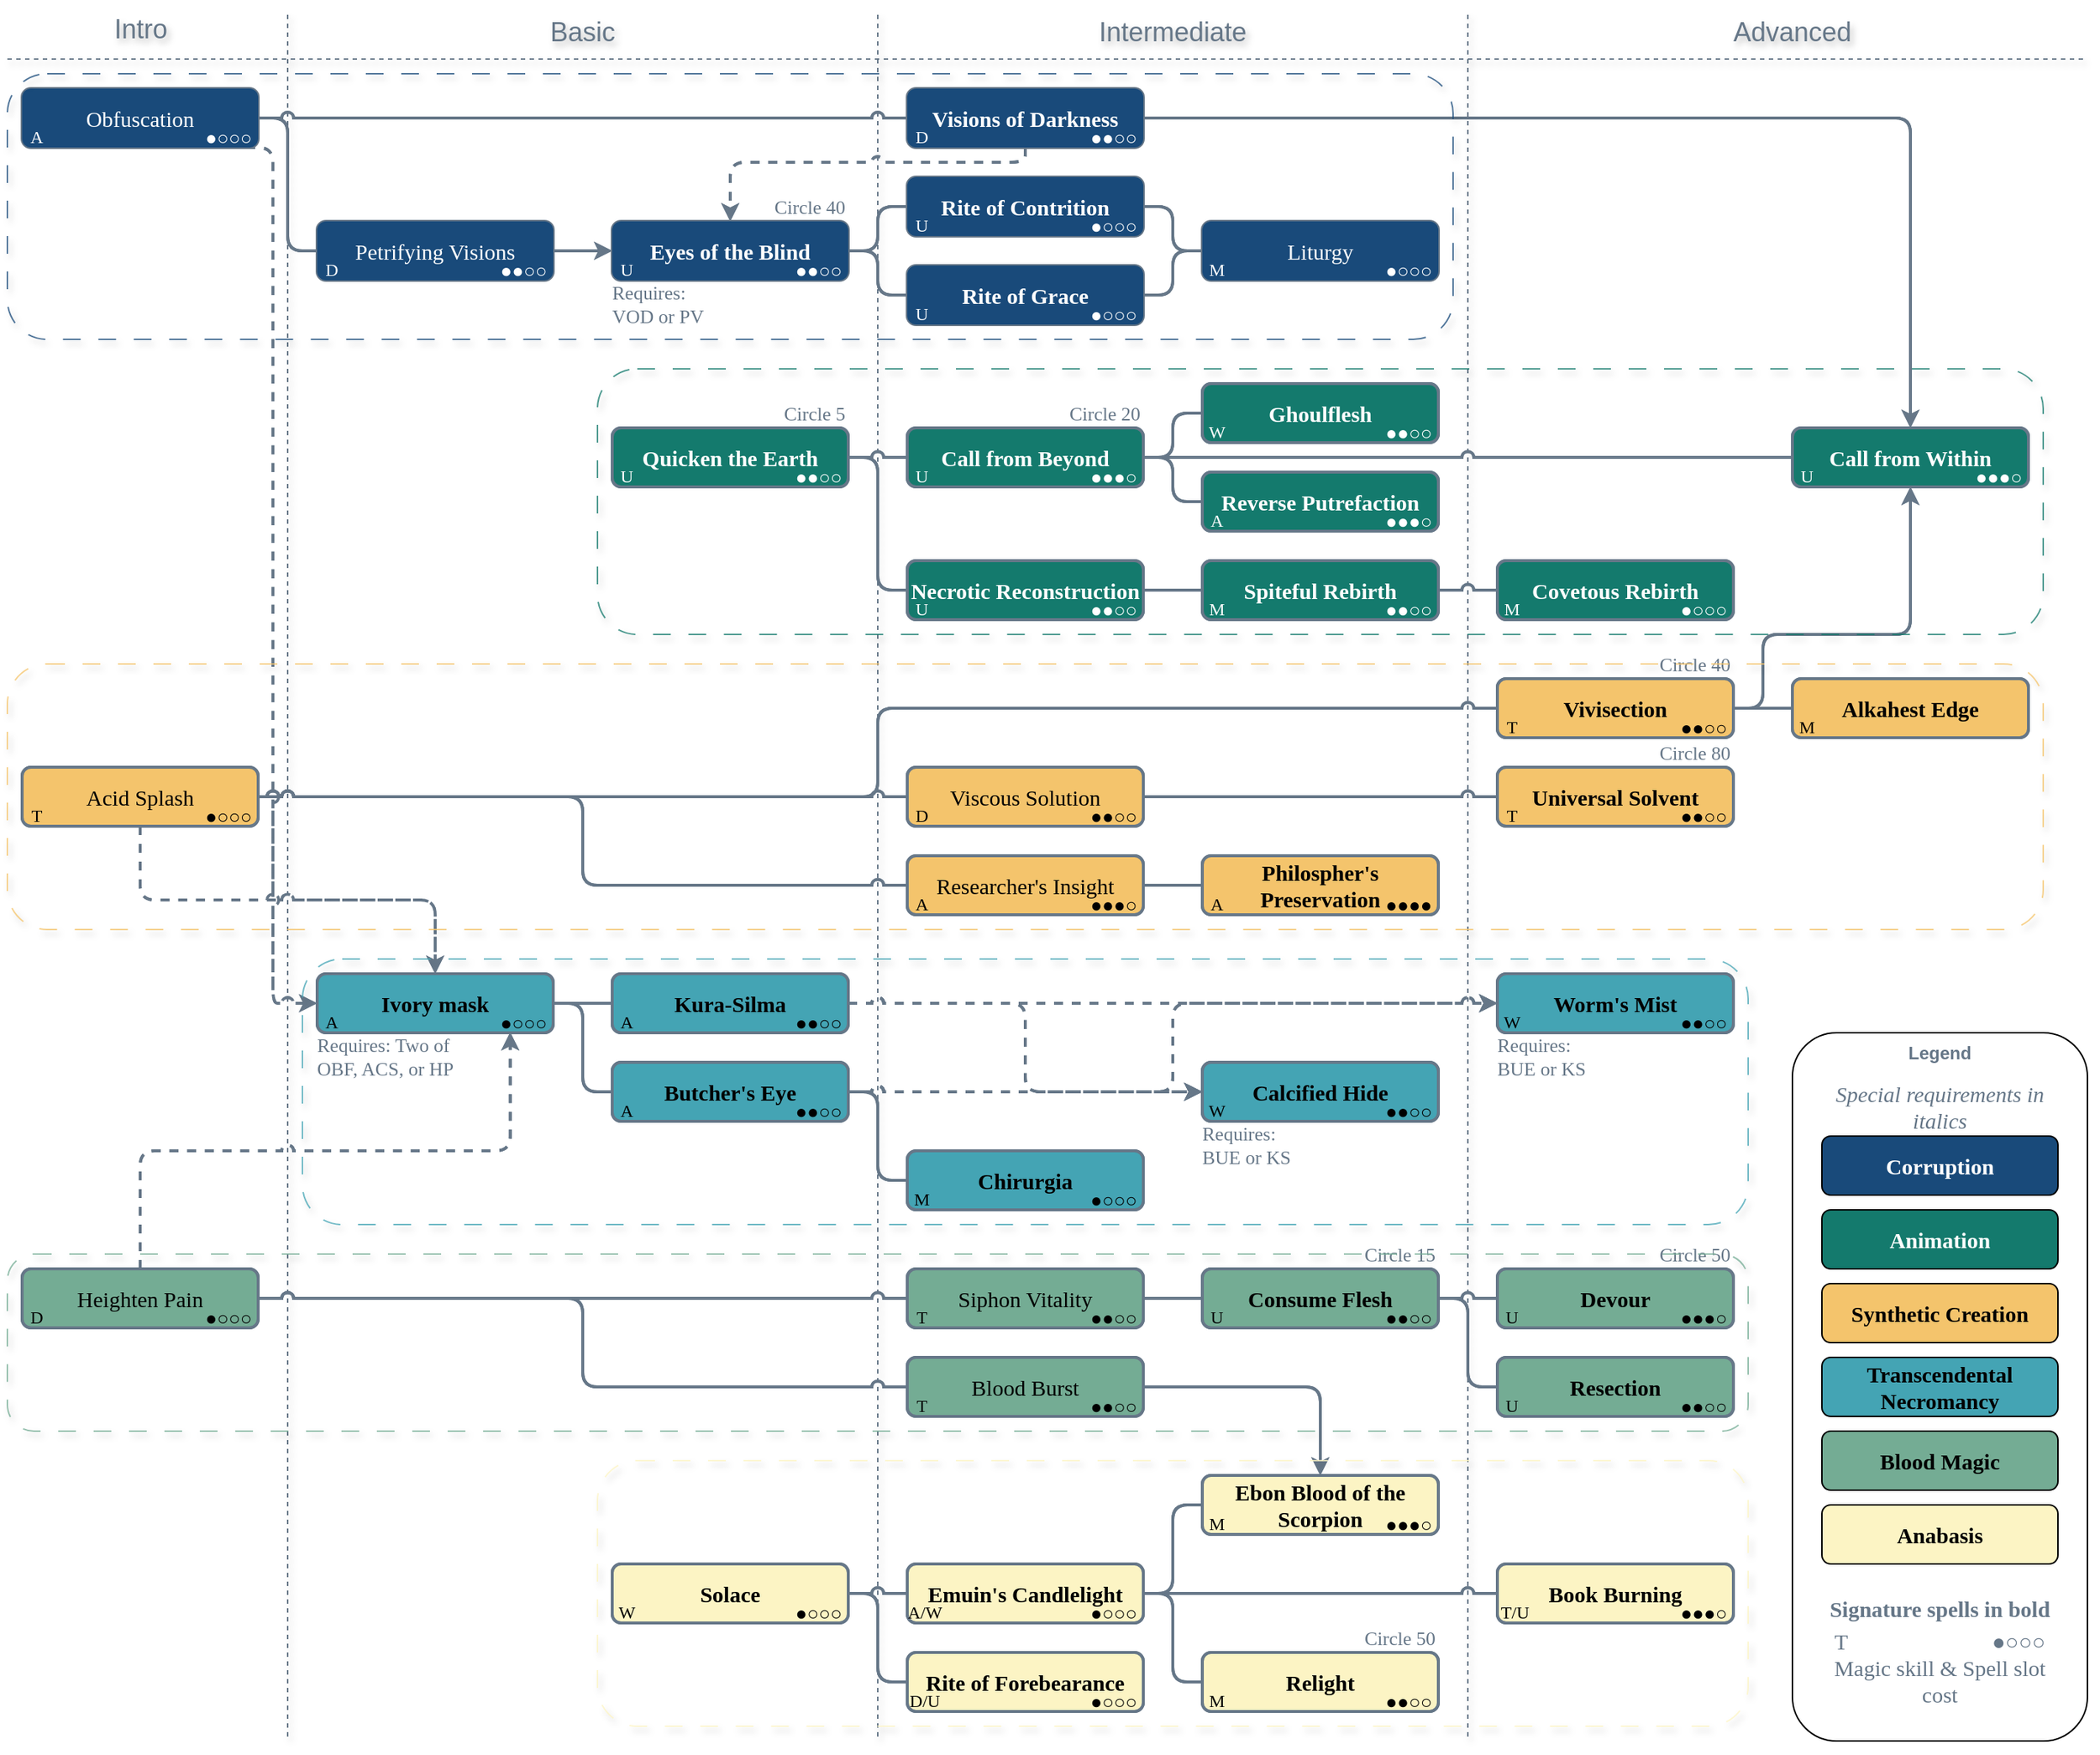 <mxfile version="25.0.3">
  <diagram name="Page-1" id="PuFN-wMOv0jWiG4jprAx">
    <mxGraphModel dx="2086" dy="1268" grid="1" gridSize="10" guides="1" tooltips="1" connect="1" arrows="1" fold="1" page="1" pageScale="1" pageWidth="715" pageHeight="1190" background="none" math="0" shadow="0">
      <root>
        <mxCell id="0" />
        <mxCell id="1" style="" parent="0" />
        <mxCell id="-dR2T00Uhgw3VuPTZwKf-42" value="" style="html=1;rounded=0;strokeWidth=1;endArrow=none;endFill=0;dashed=1;labelBackgroundColor=none;shadow=1;movable=1;resizable=1;rotatable=1;deletable=1;editable=1;locked=0;connectable=1;fontColor=default;strokeColor=#667788;" parent="1" edge="1">
          <mxGeometry width="100" relative="1" as="geometry">
            <mxPoint x="200" y="10" as="sourcePoint" />
            <mxPoint x="200" y="1180" as="targetPoint" />
          </mxGeometry>
        </mxCell>
        <mxCell id="-dR2T00Uhgw3VuPTZwKf-54" value="" style="html=1;rounded=0;strokeWidth=1;endArrow=none;endFill=0;dashed=1;exitX=0.633;exitY=0;exitDx=0;exitDy=0;exitPerimeter=0;labelBackgroundColor=none;shadow=1;movable=1;resizable=1;rotatable=1;deletable=1;editable=1;locked=0;connectable=1;fontColor=default;strokeColor=#667788;" parent="1" edge="1">
          <mxGeometry width="100" relative="1" as="geometry">
            <mxPoint x="1000" y="10" as="sourcePoint" />
            <mxPoint x="1000" y="1180" as="targetPoint" />
          </mxGeometry>
        </mxCell>
        <mxCell id="-dR2T00Uhgw3VuPTZwKf-70" value="" style="html=1;rounded=0;strokeWidth=1;endArrow=none;endFill=0;dashed=1;labelBackgroundColor=none;shadow=1;movable=1;resizable=1;rotatable=1;deletable=1;editable=1;locked=0;connectable=1;fontColor=default;strokeColor=#667788;" parent="1" edge="1">
          <mxGeometry width="100" relative="1" as="geometry">
            <mxPoint x="10" y="40" as="sourcePoint" />
            <mxPoint x="1420" y="40" as="targetPoint" />
          </mxGeometry>
        </mxCell>
        <mxCell id="DKlUDa0g7rmCu-vv5rfz-8" value="" style="html=1;rounded=0;strokeWidth=1;endArrow=none;endFill=0;dashed=1;labelBackgroundColor=none;shadow=1;movable=1;resizable=1;rotatable=1;deletable=1;editable=1;locked=0;connectable=1;fontColor=default;strokeColor=#667788;" edge="1" parent="1">
          <mxGeometry width="100" relative="1" as="geometry">
            <mxPoint x="600" y="10" as="sourcePoint" />
            <mxPoint x="600" y="1180" as="targetPoint" />
          </mxGeometry>
        </mxCell>
        <mxCell id="-dR2T00Uhgw3VuPTZwKf-47" value="Legend" style="rounded=1;fillColor=none;verticalAlign=top;labelBackgroundColor=none;movable=1;resizable=1;rotatable=1;deletable=1;editable=1;locked=0;connectable=1;container=0;fontStyle=1;fontColor=#667788;" parent="1" vertex="1">
          <mxGeometry x="1220" y="700" width="200" height="480" as="geometry" />
        </mxCell>
        <mxCell id="-dR2T00Uhgw3VuPTZwKf-555" value="" style="rounded=1;whiteSpace=wrap;html=1;fillColor=#FCF4C4;labelBackgroundColor=none;movable=1;resizable=1;rotatable=1;deletable=1;editable=1;locked=0;connectable=1;container=0;" parent="1" vertex="1">
          <mxGeometry x="1240" y="1020" width="160" height="40" as="geometry" />
        </mxCell>
        <mxCell id="DKlUDa0g7rmCu-vv5rfz-169" value="" style="rounded=1;whiteSpace=wrap;html=1;fillColor=#74AC94;labelBackgroundColor=none;movable=1;resizable=1;rotatable=1;deletable=1;editable=1;locked=0;connectable=1;container=0;" vertex="1" parent="1">
          <mxGeometry x="1240" y="970" width="160" height="40" as="geometry" />
        </mxCell>
        <mxCell id="DKlUDa0g7rmCu-vv5rfz-170" value="" style="rounded=1;whiteSpace=wrap;html=1;fillColor=#44A4B4;labelBackgroundColor=none;movable=1;resizable=1;rotatable=1;deletable=1;editable=1;locked=0;connectable=1;container=0;" vertex="1" parent="1">
          <mxGeometry x="1240" y="920" width="160" height="40" as="geometry" />
        </mxCell>
        <mxCell id="DKlUDa0g7rmCu-vv5rfz-171" value="" style="rounded=1;whiteSpace=wrap;html=1;fillColor=#F4C46C;labelBackgroundColor=none;movable=1;resizable=1;rotatable=1;deletable=1;editable=1;locked=0;connectable=1;container=0;" vertex="1" parent="1">
          <mxGeometry x="1240" y="870" width="160" height="40" as="geometry" />
        </mxCell>
        <mxCell id="DKlUDa0g7rmCu-vv5rfz-172" value="" style="rounded=1;whiteSpace=wrap;html=1;fillColor=#147A6D;labelBackgroundColor=none;movable=1;resizable=1;rotatable=1;deletable=1;editable=1;locked=0;connectable=1;container=0;" vertex="1" parent="1">
          <mxGeometry x="1240" y="820" width="160" height="40" as="geometry" />
        </mxCell>
        <mxCell id="DKlUDa0g7rmCu-vv5rfz-174" value="" style="rounded=1;whiteSpace=wrap;html=1;fillColor=#194A7A;labelBackgroundColor=none;movable=1;resizable=1;rotatable=1;deletable=1;editable=1;locked=0;connectable=1;container=0;" vertex="1" parent="1">
          <mxGeometry x="1240" y="770" width="160" height="40" as="geometry" />
        </mxCell>
        <mxCell id="DKlUDa0g7rmCu-vv5rfz-415" value="Basic" style="text;align=center;verticalAlign=middle;resizable=0;points=[];autosize=0;strokeColor=none;fillColor=none;fontFamily=Helvetica;fontSize=18;fontColor=#667788;labelBackgroundColor=none;textShadow=1;" vertex="1" parent="1">
          <mxGeometry x="360" width="80" height="40" as="geometry" />
        </mxCell>
        <mxCell id="DKlUDa0g7rmCu-vv5rfz-416" value="Intermediate" style="text;align=center;verticalAlign=middle;resizable=0;points=[];autosize=0;strokeColor=none;fillColor=none;fontFamily=Helvetica;fontSize=18;fontColor=#667788;labelBackgroundColor=none;textShadow=1;" vertex="1" parent="1">
          <mxGeometry x="740" width="120" height="40" as="geometry" />
        </mxCell>
        <mxCell id="DKlUDa0g7rmCu-vv5rfz-417" value="Intro" style="text;html=1;align=center;verticalAlign=middle;resizable=0;points=[];autosize=0;strokeColor=none;fillColor=none;fontFamily=Helvetica;fontSize=18;fontColor=#667788;labelBackgroundColor=none;textShadow=1;" vertex="1" parent="1">
          <mxGeometry x="60" width="80" height="40" as="geometry" />
        </mxCell>
        <mxCell id="DKlUDa0g7rmCu-vv5rfz-418" value="Advanced" style="text;align=center;verticalAlign=middle;resizable=0;points=[];autosize=0;strokeColor=none;fillColor=none;fontFamily=Helvetica;fontSize=18;fontColor=#667788;labelBackgroundColor=none;textShadow=1;" vertex="1" parent="1">
          <mxGeometry x="1160" width="120" height="40" as="geometry" />
        </mxCell>
        <mxCell id="DKlUDa0g7rmCu-vv5rfz-14" value="Shapes and Lines" style="locked=1;" parent="0" />
        <mxCell id="DKlUDa0g7rmCu-vv5rfz-99" value="" style="edgeStyle=orthogonalEdgeStyle;shape=connector;curved=0;rounded=1;jumpStyle=arc;orthogonalLoop=1;jettySize=auto;exitX=0.5;exitY=1;exitDx=0;exitDy=0;entryX=0;entryY=0.5;entryDx=0;entryDy=0;strokeColor=#667788;strokeWidth=2;align=center;verticalAlign=middle;fontFamily=Helvetica;fontSize=11;fontColor=default;labelBackgroundColor=none;endArrow=classic;dashed=1;textShadow=1;" edge="1" parent="DKlUDa0g7rmCu-vv5rfz-14" source="DKlUDa0g7rmCu-vv5rfz-31" target="DKlUDa0g7rmCu-vv5rfz-55">
          <mxGeometry relative="1" as="geometry">
            <Array as="points">
              <mxPoint x="190" y="100" />
              <mxPoint x="190" y="680" />
            </Array>
          </mxGeometry>
        </mxCell>
        <mxCell id="DKlUDa0g7rmCu-vv5rfz-31" value="" style="rounded=1;whiteSpace=wrap;strokeWidth=2;strokeColor=#667788;textShadow=1;labelBackgroundColor=none;" vertex="1" parent="DKlUDa0g7rmCu-vv5rfz-14">
          <mxGeometry x="20" y="60" width="160" height="40" as="geometry" />
        </mxCell>
        <mxCell id="DKlUDa0g7rmCu-vv5rfz-32" value="" style="rounded=1;whiteSpace=wrap;strokeWidth=2;strokeColor=#667788;textShadow=1;labelBackgroundColor=none;" vertex="1" parent="DKlUDa0g7rmCu-vv5rfz-14">
          <mxGeometry x="620" y="60" width="160" height="40" as="geometry" />
        </mxCell>
        <mxCell id="DKlUDa0g7rmCu-vv5rfz-33" value="" style="rounded=1;whiteSpace=wrap;strokeWidth=2;strokeColor=#667788;textShadow=1;labelBackgroundColor=none;" vertex="1" parent="DKlUDa0g7rmCu-vv5rfz-14">
          <mxGeometry x="620" y="120" width="160" height="40" as="geometry" />
        </mxCell>
        <mxCell id="DKlUDa0g7rmCu-vv5rfz-34" value="" style="rounded=1;whiteSpace=wrap;strokeWidth=2;strokeColor=#667788;textShadow=1;labelBackgroundColor=none;" vertex="1" parent="DKlUDa0g7rmCu-vv5rfz-14">
          <mxGeometry x="620" y="180" width="160" height="40" as="geometry" />
        </mxCell>
        <mxCell id="DKlUDa0g7rmCu-vv5rfz-35" value="" style="rounded=1;whiteSpace=wrap;strokeWidth=2;strokeColor=#667788;textShadow=1;labelBackgroundColor=none;" vertex="1" parent="DKlUDa0g7rmCu-vv5rfz-14">
          <mxGeometry x="420" y="150" width="160" height="40" as="geometry" />
        </mxCell>
        <mxCell id="DKlUDa0g7rmCu-vv5rfz-36" value="" style="rounded=1;whiteSpace=wrap;strokeWidth=2;strokeColor=#667788;textShadow=1;labelBackgroundColor=none;" vertex="1" parent="DKlUDa0g7rmCu-vv5rfz-14">
          <mxGeometry x="220" y="150" width="160" height="40" as="geometry" />
        </mxCell>
        <mxCell id="DKlUDa0g7rmCu-vv5rfz-37" value="" style="rounded=1;whiteSpace=wrap;strokeWidth=2;strokeColor=#667788;textShadow=1;labelBackgroundColor=none;" vertex="1" parent="DKlUDa0g7rmCu-vv5rfz-14">
          <mxGeometry x="820" y="150" width="160" height="40" as="geometry" />
        </mxCell>
        <mxCell id="DKlUDa0g7rmCu-vv5rfz-38" value="" style="rounded=1;whiteSpace=wrap;strokeWidth=2;strokeColor=#667788;textShadow=1;labelBackgroundColor=none;" vertex="1" parent="DKlUDa0g7rmCu-vv5rfz-14">
          <mxGeometry x="820" y="260" width="160" height="40" as="geometry" />
        </mxCell>
        <mxCell id="DKlUDa0g7rmCu-vv5rfz-39" value="" style="rounded=1;whiteSpace=wrap;strokeWidth=2;strokeColor=#667788;textShadow=1;labelBackgroundColor=none;" vertex="1" parent="DKlUDa0g7rmCu-vv5rfz-14">
          <mxGeometry x="820" y="320" width="160" height="40" as="geometry" />
        </mxCell>
        <mxCell id="DKlUDa0g7rmCu-vv5rfz-90" value="" style="edgeStyle=orthogonalEdgeStyle;shape=connector;curved=0;rounded=1;jumpStyle=arc;orthogonalLoop=1;jettySize=auto;exitX=1;exitY=0.5;exitDx=0;exitDy=0;entryX=0;entryY=0.5;entryDx=0;entryDy=0;strokeColor=#667788;strokeWidth=2;align=center;verticalAlign=middle;fontFamily=Helvetica;fontSize=11;fontColor=default;labelBackgroundColor=none;endArrow=none;textShadow=1;" edge="1" parent="DKlUDa0g7rmCu-vv5rfz-14" source="DKlUDa0g7rmCu-vv5rfz-40" target="DKlUDa0g7rmCu-vv5rfz-41">
          <mxGeometry relative="1" as="geometry" />
        </mxCell>
        <mxCell id="DKlUDa0g7rmCu-vv5rfz-40" value="" style="rounded=1;whiteSpace=wrap;strokeWidth=2;strokeColor=#667788;textShadow=1;labelBackgroundColor=none;" vertex="1" parent="DKlUDa0g7rmCu-vv5rfz-14">
          <mxGeometry x="820" y="380" width="160" height="40" as="geometry" />
        </mxCell>
        <mxCell id="DKlUDa0g7rmCu-vv5rfz-41" value="" style="rounded=1;whiteSpace=wrap;strokeWidth=2;strokeColor=#667788;textShadow=1;labelBackgroundColor=none;" vertex="1" parent="DKlUDa0g7rmCu-vv5rfz-14">
          <mxGeometry x="1020" y="380" width="160" height="40" as="geometry" />
        </mxCell>
        <mxCell id="DKlUDa0g7rmCu-vv5rfz-42" value="" style="rounded=1;whiteSpace=wrap;strokeWidth=2;strokeColor=#667788;textShadow=1;labelBackgroundColor=none;" vertex="1" parent="DKlUDa0g7rmCu-vv5rfz-14">
          <mxGeometry x="1220" y="290" width="160" height="40" as="geometry" />
        </mxCell>
        <mxCell id="DKlUDa0g7rmCu-vv5rfz-87" value="" style="edgeStyle=orthogonalEdgeStyle;shape=connector;curved=0;rounded=1;jumpStyle=arc;orthogonalLoop=1;jettySize=auto;exitX=1;exitY=0.5;exitDx=0;exitDy=0;entryX=0;entryY=0.5;entryDx=0;entryDy=0;strokeColor=#667788;strokeWidth=2;align=center;verticalAlign=middle;fontFamily=Helvetica;fontSize=11;fontColor=default;labelBackgroundColor=none;endArrow=none;textShadow=1;" edge="1" parent="DKlUDa0g7rmCu-vv5rfz-14" source="DKlUDa0g7rmCu-vv5rfz-43" target="DKlUDa0g7rmCu-vv5rfz-38">
          <mxGeometry relative="1" as="geometry" />
        </mxCell>
        <mxCell id="DKlUDa0g7rmCu-vv5rfz-88" value="" style="edgeStyle=orthogonalEdgeStyle;shape=connector;curved=0;rounded=1;jumpStyle=arc;orthogonalLoop=1;jettySize=auto;exitX=1;exitY=0.5;exitDx=0;exitDy=0;entryX=0;entryY=0.5;entryDx=0;entryDy=0;strokeColor=#667788;strokeWidth=2;align=center;verticalAlign=middle;fontFamily=Helvetica;fontSize=11;fontColor=default;labelBackgroundColor=none;endArrow=none;textShadow=1;" edge="1" parent="DKlUDa0g7rmCu-vv5rfz-14" source="DKlUDa0g7rmCu-vv5rfz-43" target="DKlUDa0g7rmCu-vv5rfz-39">
          <mxGeometry relative="1" as="geometry" />
        </mxCell>
        <mxCell id="DKlUDa0g7rmCu-vv5rfz-89" value="" style="edgeStyle=orthogonalEdgeStyle;shape=connector;curved=0;rounded=1;jumpStyle=arc;orthogonalLoop=1;jettySize=auto;exitX=1;exitY=0.5;exitDx=0;exitDy=0;entryX=0;entryY=0.5;entryDx=0;entryDy=0;strokeColor=#667788;strokeWidth=2;align=center;verticalAlign=middle;fontFamily=Helvetica;fontSize=11;fontColor=default;labelBackgroundColor=none;endArrow=none;textShadow=1;" edge="1" parent="DKlUDa0g7rmCu-vv5rfz-14" source="DKlUDa0g7rmCu-vv5rfz-43" target="DKlUDa0g7rmCu-vv5rfz-42">
          <mxGeometry relative="1" as="geometry" />
        </mxCell>
        <mxCell id="DKlUDa0g7rmCu-vv5rfz-43" value="" style="rounded=1;whiteSpace=wrap;strokeWidth=2;strokeColor=#667788;textShadow=1;labelBackgroundColor=none;" vertex="1" parent="DKlUDa0g7rmCu-vv5rfz-14">
          <mxGeometry x="620" y="290" width="160" height="40" as="geometry" />
        </mxCell>
        <mxCell id="DKlUDa0g7rmCu-vv5rfz-86" value="" style="edgeStyle=orthogonalEdgeStyle;shape=connector;curved=0;rounded=1;jumpStyle=arc;orthogonalLoop=1;jettySize=auto;exitX=1;exitY=0.5;exitDx=0;exitDy=0;entryX=0;entryY=0.5;entryDx=0;entryDy=0;strokeColor=#667788;strokeWidth=2;align=center;verticalAlign=middle;fontFamily=Helvetica;fontSize=11;fontColor=default;labelBackgroundColor=none;endArrow=none;textShadow=1;" edge="1" parent="DKlUDa0g7rmCu-vv5rfz-14" source="DKlUDa0g7rmCu-vv5rfz-44" target="DKlUDa0g7rmCu-vv5rfz-40">
          <mxGeometry relative="1" as="geometry" />
        </mxCell>
        <mxCell id="DKlUDa0g7rmCu-vv5rfz-44" value="" style="rounded=1;whiteSpace=wrap;strokeWidth=2;strokeColor=#667788;textShadow=1;labelBackgroundColor=none;" vertex="1" parent="DKlUDa0g7rmCu-vv5rfz-14">
          <mxGeometry x="620" y="380" width="160" height="40" as="geometry" />
        </mxCell>
        <mxCell id="DKlUDa0g7rmCu-vv5rfz-84" value="" style="edgeStyle=orthogonalEdgeStyle;shape=connector;curved=0;rounded=1;jumpStyle=arc;orthogonalLoop=1;jettySize=auto;exitX=1;exitY=0.5;exitDx=0;exitDy=0;entryX=0;entryY=0.5;entryDx=0;entryDy=0;strokeColor=#667788;strokeWidth=2;align=center;verticalAlign=middle;fontFamily=Helvetica;fontSize=11;fontColor=default;labelBackgroundColor=none;endArrow=none;textShadow=1;" edge="1" parent="DKlUDa0g7rmCu-vv5rfz-14" source="DKlUDa0g7rmCu-vv5rfz-45" target="DKlUDa0g7rmCu-vv5rfz-44">
          <mxGeometry relative="1" as="geometry" />
        </mxCell>
        <mxCell id="DKlUDa0g7rmCu-vv5rfz-85" value="" style="edgeStyle=orthogonalEdgeStyle;shape=connector;curved=0;rounded=1;jumpStyle=arc;orthogonalLoop=1;jettySize=auto;exitX=1;exitY=0.5;exitDx=0;exitDy=0;entryX=0;entryY=0.5;entryDx=0;entryDy=0;strokeColor=#667788;strokeWidth=2;align=center;verticalAlign=middle;fontFamily=Helvetica;fontSize=11;fontColor=default;labelBackgroundColor=none;endArrow=none;textShadow=1;" edge="1" parent="DKlUDa0g7rmCu-vv5rfz-14" source="DKlUDa0g7rmCu-vv5rfz-45" target="DKlUDa0g7rmCu-vv5rfz-43">
          <mxGeometry relative="1" as="geometry" />
        </mxCell>
        <mxCell id="DKlUDa0g7rmCu-vv5rfz-45" value="" style="rounded=1;whiteSpace=wrap;strokeWidth=2;strokeColor=#667788;textShadow=1;labelBackgroundColor=none;" vertex="1" parent="DKlUDa0g7rmCu-vv5rfz-14">
          <mxGeometry x="420" y="290" width="160" height="40" as="geometry" />
        </mxCell>
        <mxCell id="DKlUDa0g7rmCu-vv5rfz-91" value="" style="edgeStyle=orthogonalEdgeStyle;shape=connector;curved=0;rounded=1;jumpStyle=arc;orthogonalLoop=1;jettySize=auto;exitX=1;exitY=0.5;exitDx=0;exitDy=0;entryX=0;entryY=0.5;entryDx=0;entryDy=0;strokeColor=#667788;strokeWidth=2;align=center;verticalAlign=middle;fontFamily=Helvetica;fontSize=11;fontColor=default;labelBackgroundColor=none;endArrow=none;textShadow=1;" edge="1" parent="DKlUDa0g7rmCu-vv5rfz-14" source="DKlUDa0g7rmCu-vv5rfz-46" target="DKlUDa0g7rmCu-vv5rfz-47">
          <mxGeometry relative="1" as="geometry" />
        </mxCell>
        <mxCell id="DKlUDa0g7rmCu-vv5rfz-92" value="" style="edgeStyle=orthogonalEdgeStyle;shape=connector;curved=0;rounded=1;jumpStyle=arc;orthogonalLoop=1;jettySize=auto;exitX=1;exitY=0.5;exitDx=0;exitDy=0;entryX=0.5;entryY=1;entryDx=0;entryDy=0;strokeColor=#667788;strokeWidth=2;align=center;verticalAlign=middle;fontFamily=Helvetica;fontSize=11;fontColor=default;labelBackgroundColor=none;endArrow=classic;endFill=1;textShadow=1;" edge="1" parent="DKlUDa0g7rmCu-vv5rfz-14" source="DKlUDa0g7rmCu-vv5rfz-46" target="DKlUDa0g7rmCu-vv5rfz-42">
          <mxGeometry relative="1" as="geometry">
            <Array as="points">
              <mxPoint x="1200" y="480" />
              <mxPoint x="1200" y="430" />
              <mxPoint x="1300" y="430" />
            </Array>
          </mxGeometry>
        </mxCell>
        <mxCell id="DKlUDa0g7rmCu-vv5rfz-94" value="" style="edgeStyle=orthogonalEdgeStyle;shape=connector;curved=0;rounded=1;jumpStyle=arc;orthogonalLoop=1;jettySize=auto;exitX=0;exitY=0.5;exitDx=0;exitDy=0;entryX=1;entryY=0.5;entryDx=0;entryDy=0;strokeColor=#667788;strokeWidth=2;align=center;verticalAlign=middle;fontFamily=Helvetica;fontSize=11;fontColor=default;labelBackgroundColor=none;endArrow=none;textShadow=1;" edge="1" parent="DKlUDa0g7rmCu-vv5rfz-14" source="DKlUDa0g7rmCu-vv5rfz-46" target="DKlUDa0g7rmCu-vv5rfz-52">
          <mxGeometry relative="1" as="geometry" />
        </mxCell>
        <mxCell id="DKlUDa0g7rmCu-vv5rfz-46" value="" style="rounded=1;whiteSpace=wrap;strokeWidth=2;strokeColor=#667788;textShadow=1;labelBackgroundColor=none;" vertex="1" parent="DKlUDa0g7rmCu-vv5rfz-14">
          <mxGeometry x="1020" y="460" width="160" height="40" as="geometry" />
        </mxCell>
        <mxCell id="DKlUDa0g7rmCu-vv5rfz-47" value="" style="rounded=1;whiteSpace=wrap;strokeWidth=2;strokeColor=#667788;textShadow=1;labelBackgroundColor=none;" vertex="1" parent="DKlUDa0g7rmCu-vv5rfz-14">
          <mxGeometry x="1220" y="460" width="160" height="40" as="geometry" />
        </mxCell>
        <mxCell id="DKlUDa0g7rmCu-vv5rfz-48" value="" style="rounded=1;whiteSpace=wrap;strokeWidth=2;strokeColor=#667788;textShadow=1;labelBackgroundColor=none;" vertex="1" parent="DKlUDa0g7rmCu-vv5rfz-14">
          <mxGeometry x="1020" y="520" width="160" height="40" as="geometry" />
        </mxCell>
        <mxCell id="DKlUDa0g7rmCu-vv5rfz-93" value="" style="edgeStyle=orthogonalEdgeStyle;shape=connector;curved=0;rounded=1;jumpStyle=arc;orthogonalLoop=1;jettySize=auto;exitX=1;exitY=0.5;exitDx=0;exitDy=0;entryX=0;entryY=0.5;entryDx=0;entryDy=0;strokeColor=#667788;strokeWidth=2;align=center;verticalAlign=middle;fontFamily=Helvetica;fontSize=11;fontColor=default;labelBackgroundColor=none;endArrow=none;textShadow=1;" edge="1" parent="DKlUDa0g7rmCu-vv5rfz-14" source="DKlUDa0g7rmCu-vv5rfz-49" target="DKlUDa0g7rmCu-vv5rfz-48">
          <mxGeometry relative="1" as="geometry" />
        </mxCell>
        <mxCell id="DKlUDa0g7rmCu-vv5rfz-49" value="" style="rounded=1;whiteSpace=wrap;strokeWidth=2;strokeColor=#667788;textShadow=1;labelBackgroundColor=none;" vertex="1" parent="DKlUDa0g7rmCu-vv5rfz-14">
          <mxGeometry x="620" y="520" width="160" height="40" as="geometry" />
        </mxCell>
        <mxCell id="DKlUDa0g7rmCu-vv5rfz-97" value="" style="edgeStyle=orthogonalEdgeStyle;shape=connector;curved=0;rounded=1;jumpStyle=arc;orthogonalLoop=1;jettySize=auto;exitX=1;exitY=0.5;exitDx=0;exitDy=0;entryX=0;entryY=0.5;entryDx=0;entryDy=0;strokeColor=#667788;strokeWidth=2;align=center;verticalAlign=middle;fontFamily=Helvetica;fontSize=11;fontColor=default;labelBackgroundColor=none;endArrow=none;textShadow=1;" edge="1" parent="DKlUDa0g7rmCu-vv5rfz-14" source="DKlUDa0g7rmCu-vv5rfz-50" target="DKlUDa0g7rmCu-vv5rfz-51">
          <mxGeometry relative="1" as="geometry" />
        </mxCell>
        <mxCell id="DKlUDa0g7rmCu-vv5rfz-50" value="" style="rounded=1;whiteSpace=wrap;strokeWidth=2;strokeColor=#667788;textShadow=1;labelBackgroundColor=none;" vertex="1" parent="DKlUDa0g7rmCu-vv5rfz-14">
          <mxGeometry x="620" y="580" width="160" height="40" as="geometry" />
        </mxCell>
        <mxCell id="DKlUDa0g7rmCu-vv5rfz-51" value="" style="rounded=1;whiteSpace=wrap;strokeWidth=2;strokeColor=#667788;textShadow=1;labelBackgroundColor=none;" vertex="1" parent="DKlUDa0g7rmCu-vv5rfz-14">
          <mxGeometry x="820" y="580" width="160" height="40" as="geometry" />
        </mxCell>
        <mxCell id="DKlUDa0g7rmCu-vv5rfz-95" value="" style="edgeStyle=orthogonalEdgeStyle;shape=connector;curved=0;rounded=1;jumpStyle=arc;orthogonalLoop=1;jettySize=auto;exitX=1;exitY=0.5;exitDx=0;exitDy=0;entryX=0;entryY=0.5;entryDx=0;entryDy=0;strokeColor=#667788;strokeWidth=2;align=center;verticalAlign=middle;fontFamily=Helvetica;fontSize=11;fontColor=default;labelBackgroundColor=none;endArrow=none;textShadow=1;" edge="1" parent="DKlUDa0g7rmCu-vv5rfz-14" source="DKlUDa0g7rmCu-vv5rfz-52" target="DKlUDa0g7rmCu-vv5rfz-49">
          <mxGeometry relative="1" as="geometry" />
        </mxCell>
        <mxCell id="DKlUDa0g7rmCu-vv5rfz-96" value="" style="edgeStyle=orthogonalEdgeStyle;shape=connector;curved=0;rounded=1;jumpStyle=arc;orthogonalLoop=1;jettySize=auto;exitX=1;exitY=0.5;exitDx=0;exitDy=0;entryX=0;entryY=0.5;entryDx=0;entryDy=0;strokeColor=#667788;strokeWidth=2;align=center;verticalAlign=middle;fontFamily=Helvetica;fontSize=11;fontColor=default;labelBackgroundColor=none;endArrow=none;textShadow=1;" edge="1" parent="DKlUDa0g7rmCu-vv5rfz-14" source="DKlUDa0g7rmCu-vv5rfz-52" target="DKlUDa0g7rmCu-vv5rfz-50">
          <mxGeometry relative="1" as="geometry" />
        </mxCell>
        <mxCell id="DKlUDa0g7rmCu-vv5rfz-98" value="" style="edgeStyle=orthogonalEdgeStyle;shape=connector;curved=0;rounded=1;jumpStyle=arc;orthogonalLoop=1;jettySize=auto;exitX=0.5;exitY=1;exitDx=0;exitDy=0;entryX=0.5;entryY=0;entryDx=0;entryDy=0;strokeColor=#667788;strokeWidth=2;align=center;verticalAlign=middle;fontFamily=Helvetica;fontSize=11;fontColor=default;labelBackgroundColor=none;endArrow=classic;dashed=1;textShadow=1;" edge="1" parent="DKlUDa0g7rmCu-vv5rfz-14" source="DKlUDa0g7rmCu-vv5rfz-52" target="DKlUDa0g7rmCu-vv5rfz-55">
          <mxGeometry relative="1" as="geometry" />
        </mxCell>
        <mxCell id="DKlUDa0g7rmCu-vv5rfz-52" value="" style="rounded=1;whiteSpace=wrap;strokeWidth=2;strokeColor=#667788;textShadow=1;labelBackgroundColor=none;" vertex="1" parent="DKlUDa0g7rmCu-vv5rfz-14">
          <mxGeometry x="20" y="520" width="160" height="40" as="geometry" />
        </mxCell>
        <mxCell id="DKlUDa0g7rmCu-vv5rfz-53" value="" style="rounded=1;whiteSpace=wrap;strokeWidth=2;strokeColor=#667788;textShadow=1;labelBackgroundColor=none;" vertex="1" parent="DKlUDa0g7rmCu-vv5rfz-14">
          <mxGeometry x="1020" y="660" width="160" height="40" as="geometry" />
        </mxCell>
        <mxCell id="DKlUDa0g7rmCu-vv5rfz-104" value="" style="edgeStyle=orthogonalEdgeStyle;shape=connector;curved=0;rounded=1;jumpStyle=arc;orthogonalLoop=1;jettySize=auto;exitX=1;exitY=0.5;exitDx=0;exitDy=0;entryX=0;entryY=0.5;entryDx=0;entryDy=0;strokeColor=#667788;strokeWidth=2;align=center;verticalAlign=middle;fontFamily=Helvetica;fontSize=11;fontColor=default;labelBackgroundColor=none;endArrow=classic;dashed=1;textShadow=1;" edge="1" parent="DKlUDa0g7rmCu-vv5rfz-14" source="DKlUDa0g7rmCu-vv5rfz-54" target="DKlUDa0g7rmCu-vv5rfz-53">
          <mxGeometry relative="1" as="geometry" />
        </mxCell>
        <mxCell id="DKlUDa0g7rmCu-vv5rfz-105" value="" style="edgeStyle=orthogonalEdgeStyle;shape=connector;curved=0;rounded=1;jumpStyle=arc;orthogonalLoop=1;jettySize=auto;exitX=1;exitY=0.5;exitDx=0;exitDy=0;entryX=0;entryY=0.5;entryDx=0;entryDy=0;strokeColor=#667788;strokeWidth=2;align=center;verticalAlign=middle;fontFamily=Helvetica;fontSize=11;fontColor=default;labelBackgroundColor=none;endArrow=classic;dashed=1;textShadow=1;" edge="1" parent="DKlUDa0g7rmCu-vv5rfz-14" source="DKlUDa0g7rmCu-vv5rfz-54" target="DKlUDa0g7rmCu-vv5rfz-57">
          <mxGeometry relative="1" as="geometry" />
        </mxCell>
        <mxCell id="DKlUDa0g7rmCu-vv5rfz-54" value="" style="rounded=1;whiteSpace=wrap;strokeWidth=2;strokeColor=#667788;textShadow=1;labelBackgroundColor=none;" vertex="1" parent="DKlUDa0g7rmCu-vv5rfz-14">
          <mxGeometry x="420" y="660" width="160" height="40" as="geometry" />
        </mxCell>
        <mxCell id="DKlUDa0g7rmCu-vv5rfz-101" value="" style="edgeStyle=orthogonalEdgeStyle;shape=connector;curved=0;rounded=1;jumpStyle=arc;orthogonalLoop=1;jettySize=auto;exitX=1;exitY=0.5;exitDx=0;exitDy=0;entryX=0;entryY=0.5;entryDx=0;entryDy=0;strokeColor=#667788;strokeWidth=2;align=center;verticalAlign=middle;fontFamily=Helvetica;fontSize=11;fontColor=default;labelBackgroundColor=none;endArrow=none;textShadow=1;" edge="1" parent="DKlUDa0g7rmCu-vv5rfz-14" source="DKlUDa0g7rmCu-vv5rfz-55" target="DKlUDa0g7rmCu-vv5rfz-54">
          <mxGeometry relative="1" as="geometry" />
        </mxCell>
        <mxCell id="DKlUDa0g7rmCu-vv5rfz-102" value="" style="edgeStyle=orthogonalEdgeStyle;shape=connector;curved=0;rounded=1;jumpStyle=arc;orthogonalLoop=1;jettySize=auto;exitX=1;exitY=0.5;exitDx=0;exitDy=0;entryX=0;entryY=0.5;entryDx=0;entryDy=0;strokeColor=#667788;strokeWidth=2;align=center;verticalAlign=middle;fontFamily=Helvetica;fontSize=11;fontColor=default;labelBackgroundColor=none;endArrow=none;textShadow=1;" edge="1" parent="DKlUDa0g7rmCu-vv5rfz-14" source="DKlUDa0g7rmCu-vv5rfz-55" target="DKlUDa0g7rmCu-vv5rfz-56">
          <mxGeometry relative="1" as="geometry" />
        </mxCell>
        <mxCell id="DKlUDa0g7rmCu-vv5rfz-55" value="" style="rounded=1;whiteSpace=wrap;strokeWidth=2;strokeColor=#667788;textShadow=1;labelBackgroundColor=none;" vertex="1" parent="DKlUDa0g7rmCu-vv5rfz-14">
          <mxGeometry x="220" y="660" width="160" height="40" as="geometry" />
        </mxCell>
        <mxCell id="DKlUDa0g7rmCu-vv5rfz-103" value="" style="edgeStyle=orthogonalEdgeStyle;shape=connector;curved=0;rounded=1;jumpStyle=arc;orthogonalLoop=1;jettySize=auto;exitX=1;exitY=0.5;exitDx=0;exitDy=0;entryX=0;entryY=0.5;entryDx=0;entryDy=0;strokeColor=#667788;strokeWidth=2;align=center;verticalAlign=middle;fontFamily=Helvetica;fontSize=11;fontColor=default;labelBackgroundColor=none;endArrow=none;textShadow=1;" edge="1" parent="DKlUDa0g7rmCu-vv5rfz-14" source="DKlUDa0g7rmCu-vv5rfz-56" target="DKlUDa0g7rmCu-vv5rfz-58">
          <mxGeometry relative="1" as="geometry" />
        </mxCell>
        <mxCell id="DKlUDa0g7rmCu-vv5rfz-106" value="" style="edgeStyle=orthogonalEdgeStyle;shape=connector;curved=0;rounded=1;jumpStyle=arc;orthogonalLoop=1;jettySize=auto;exitX=1;exitY=0.5;exitDx=0;exitDy=0;entryX=0;entryY=0.5;entryDx=0;entryDy=0;strokeColor=#667788;strokeWidth=2;align=center;verticalAlign=middle;fontFamily=Helvetica;fontSize=11;fontColor=default;labelBackgroundColor=none;endArrow=classic;dashed=1;textShadow=1;" edge="1" parent="DKlUDa0g7rmCu-vv5rfz-14" source="DKlUDa0g7rmCu-vv5rfz-56" target="DKlUDa0g7rmCu-vv5rfz-57">
          <mxGeometry relative="1" as="geometry" />
        </mxCell>
        <mxCell id="DKlUDa0g7rmCu-vv5rfz-107" value="" style="edgeStyle=orthogonalEdgeStyle;shape=connector;curved=0;rounded=1;jumpStyle=arc;orthogonalLoop=1;jettySize=auto;exitX=1;exitY=0.5;exitDx=0;exitDy=0;entryX=0;entryY=0.5;entryDx=0;entryDy=0;strokeColor=#667788;strokeWidth=2;align=center;verticalAlign=middle;fontFamily=Helvetica;fontSize=11;fontColor=default;labelBackgroundColor=none;endArrow=classic;dashed=1;textShadow=1;" edge="1" parent="DKlUDa0g7rmCu-vv5rfz-14" source="DKlUDa0g7rmCu-vv5rfz-56" target="DKlUDa0g7rmCu-vv5rfz-53">
          <mxGeometry relative="1" as="geometry" />
        </mxCell>
        <mxCell id="DKlUDa0g7rmCu-vv5rfz-56" value="" style="rounded=1;whiteSpace=wrap;strokeWidth=2;strokeColor=#667788;textShadow=1;labelBackgroundColor=none;" vertex="1" parent="DKlUDa0g7rmCu-vv5rfz-14">
          <mxGeometry x="420" y="720" width="160" height="40" as="geometry" />
        </mxCell>
        <mxCell id="DKlUDa0g7rmCu-vv5rfz-57" value="" style="rounded=1;whiteSpace=wrap;strokeWidth=2;strokeColor=#667788;textShadow=1;labelBackgroundColor=none;" vertex="1" parent="DKlUDa0g7rmCu-vv5rfz-14">
          <mxGeometry x="820" y="720" width="160" height="40" as="geometry" />
        </mxCell>
        <mxCell id="DKlUDa0g7rmCu-vv5rfz-58" value="" style="rounded=1;whiteSpace=wrap;strokeWidth=2;strokeColor=#667788;textShadow=1;labelBackgroundColor=none;" vertex="1" parent="DKlUDa0g7rmCu-vv5rfz-14">
          <mxGeometry x="620" y="780" width="160" height="40" as="geometry" />
        </mxCell>
        <mxCell id="DKlUDa0g7rmCu-vv5rfz-110" value="" style="edgeStyle=orthogonalEdgeStyle;shape=connector;curved=0;rounded=1;jumpStyle=arc;orthogonalLoop=1;jettySize=auto;exitX=1;exitY=0.5;exitDx=0;exitDy=0;entryX=0;entryY=0.5;entryDx=0;entryDy=0;strokeColor=#667788;strokeWidth=2;align=center;verticalAlign=middle;fontFamily=Helvetica;fontSize=11;fontColor=default;labelBackgroundColor=none;endArrow=none;textShadow=1;" edge="1" parent="DKlUDa0g7rmCu-vv5rfz-14" source="DKlUDa0g7rmCu-vv5rfz-59" target="DKlUDa0g7rmCu-vv5rfz-63">
          <mxGeometry relative="1" as="geometry" />
        </mxCell>
        <mxCell id="DKlUDa0g7rmCu-vv5rfz-111" value="" style="edgeStyle=orthogonalEdgeStyle;shape=connector;curved=0;rounded=1;jumpStyle=arc;orthogonalLoop=1;jettySize=auto;exitX=1;exitY=0.5;exitDx=0;exitDy=0;entryX=0;entryY=0.5;entryDx=0;entryDy=0;strokeColor=#667788;strokeWidth=2;align=center;verticalAlign=middle;fontFamily=Helvetica;fontSize=11;fontColor=default;labelBackgroundColor=none;endArrow=none;textShadow=1;" edge="1" parent="DKlUDa0g7rmCu-vv5rfz-14" source="DKlUDa0g7rmCu-vv5rfz-59" target="DKlUDa0g7rmCu-vv5rfz-62">
          <mxGeometry relative="1" as="geometry" />
        </mxCell>
        <mxCell id="DKlUDa0g7rmCu-vv5rfz-59" value="" style="rounded=1;whiteSpace=wrap;strokeWidth=2;strokeColor=#667788;textShadow=1;labelBackgroundColor=none;" vertex="1" parent="DKlUDa0g7rmCu-vv5rfz-14">
          <mxGeometry x="820" y="860" width="160" height="40" as="geometry" />
        </mxCell>
        <mxCell id="DKlUDa0g7rmCu-vv5rfz-109" value="" style="edgeStyle=orthogonalEdgeStyle;shape=connector;curved=0;rounded=1;jumpStyle=arc;orthogonalLoop=1;jettySize=auto;exitX=1;exitY=0.5;exitDx=0;exitDy=0;entryX=0;entryY=0.5;entryDx=0;entryDy=0;strokeColor=#667788;strokeWidth=2;align=center;verticalAlign=middle;fontFamily=Helvetica;fontSize=11;fontColor=default;labelBackgroundColor=none;endArrow=none;textShadow=1;" edge="1" parent="DKlUDa0g7rmCu-vv5rfz-14" source="DKlUDa0g7rmCu-vv5rfz-60" target="DKlUDa0g7rmCu-vv5rfz-59">
          <mxGeometry relative="1" as="geometry" />
        </mxCell>
        <mxCell id="DKlUDa0g7rmCu-vv5rfz-60" value="" style="rounded=1;whiteSpace=wrap;strokeWidth=2;strokeColor=#667788;textShadow=1;labelBackgroundColor=none;" vertex="1" parent="DKlUDa0g7rmCu-vv5rfz-14">
          <mxGeometry x="620" y="860" width="160" height="40" as="geometry" />
        </mxCell>
        <mxCell id="DKlUDa0g7rmCu-vv5rfz-113" value="" style="edgeStyle=orthogonalEdgeStyle;shape=connector;curved=0;rounded=1;jumpStyle=arc;orthogonalLoop=1;jettySize=auto;exitX=1;exitY=0.5;exitDx=0;exitDy=0;entryX=0.5;entryY=0;entryDx=0;entryDy=0;strokeColor=#667788;strokeWidth=2;align=center;verticalAlign=middle;fontFamily=Helvetica;fontSize=11;fontColor=default;labelBackgroundColor=none;endArrow=classic;endFill=1;textShadow=1;" edge="1" parent="DKlUDa0g7rmCu-vv5rfz-14" source="DKlUDa0g7rmCu-vv5rfz-61" target="DKlUDa0g7rmCu-vv5rfz-65">
          <mxGeometry relative="1" as="geometry" />
        </mxCell>
        <mxCell id="DKlUDa0g7rmCu-vv5rfz-61" value="" style="rounded=1;whiteSpace=wrap;strokeWidth=2;strokeColor=#667788;textShadow=1;labelBackgroundColor=none;" vertex="1" parent="DKlUDa0g7rmCu-vv5rfz-14">
          <mxGeometry x="620" y="920" width="160" height="40" as="geometry" />
        </mxCell>
        <mxCell id="DKlUDa0g7rmCu-vv5rfz-62" value="" style="rounded=1;whiteSpace=wrap;strokeWidth=2;strokeColor=#667788;textShadow=1;labelBackgroundColor=none;" vertex="1" parent="DKlUDa0g7rmCu-vv5rfz-14">
          <mxGeometry x="1020" y="920" width="160" height="40" as="geometry" />
        </mxCell>
        <mxCell id="DKlUDa0g7rmCu-vv5rfz-63" value="" style="rounded=1;whiteSpace=wrap;strokeWidth=2;strokeColor=#667788;textShadow=1;labelBackgroundColor=none;" vertex="1" parent="DKlUDa0g7rmCu-vv5rfz-14">
          <mxGeometry x="1020" y="860" width="160" height="40" as="geometry" />
        </mxCell>
        <mxCell id="DKlUDa0g7rmCu-vv5rfz-100" value="" style="edgeStyle=orthogonalEdgeStyle;shape=connector;curved=0;rounded=1;jumpStyle=arc;orthogonalLoop=1;jettySize=auto;exitX=0.5;exitY=0;exitDx=0;exitDy=0;entryX=0.818;entryY=0.992;entryDx=0;entryDy=0;strokeColor=#667788;strokeWidth=2;align=center;verticalAlign=middle;fontFamily=Helvetica;fontSize=11;fontColor=default;labelBackgroundColor=none;endArrow=classic;dashed=1;textShadow=1;entryPerimeter=0;" edge="1" parent="DKlUDa0g7rmCu-vv5rfz-14" source="DKlUDa0g7rmCu-vv5rfz-64" target="DKlUDa0g7rmCu-vv5rfz-55">
          <mxGeometry relative="1" as="geometry" />
        </mxCell>
        <mxCell id="DKlUDa0g7rmCu-vv5rfz-108" value="" style="edgeStyle=orthogonalEdgeStyle;shape=connector;curved=0;rounded=1;jumpStyle=arc;orthogonalLoop=1;jettySize=auto;exitX=1;exitY=0.5;exitDx=0;exitDy=0;entryX=0;entryY=0.5;entryDx=0;entryDy=0;strokeColor=#667788;strokeWidth=2;align=center;verticalAlign=middle;fontFamily=Helvetica;fontSize=11;fontColor=default;labelBackgroundColor=none;endArrow=none;textShadow=1;" edge="1" parent="DKlUDa0g7rmCu-vv5rfz-14" source="DKlUDa0g7rmCu-vv5rfz-64" target="DKlUDa0g7rmCu-vv5rfz-60">
          <mxGeometry relative="1" as="geometry" />
        </mxCell>
        <mxCell id="DKlUDa0g7rmCu-vv5rfz-112" value="" style="edgeStyle=orthogonalEdgeStyle;shape=connector;curved=0;rounded=1;jumpStyle=arc;orthogonalLoop=1;jettySize=auto;exitX=1;exitY=0.5;exitDx=0;exitDy=0;entryX=0;entryY=0.5;entryDx=0;entryDy=0;strokeColor=#667788;strokeWidth=2;align=center;verticalAlign=middle;fontFamily=Helvetica;fontSize=11;fontColor=default;labelBackgroundColor=none;endArrow=none;textShadow=1;" edge="1" parent="DKlUDa0g7rmCu-vv5rfz-14" source="DKlUDa0g7rmCu-vv5rfz-64" target="DKlUDa0g7rmCu-vv5rfz-61">
          <mxGeometry relative="1" as="geometry" />
        </mxCell>
        <mxCell id="DKlUDa0g7rmCu-vv5rfz-64" value="" style="rounded=1;whiteSpace=wrap;strokeWidth=2;strokeColor=#667788;textShadow=1;labelBackgroundColor=none;" vertex="1" parent="DKlUDa0g7rmCu-vv5rfz-14">
          <mxGeometry x="20" y="860" width="160" height="40" as="geometry" />
        </mxCell>
        <mxCell id="DKlUDa0g7rmCu-vv5rfz-65" value="" style="rounded=1;whiteSpace=wrap;strokeWidth=2;strokeColor=#667788;textShadow=1;labelBackgroundColor=none;" vertex="1" parent="DKlUDa0g7rmCu-vv5rfz-14">
          <mxGeometry x="820" y="1000" width="160" height="40" as="geometry" />
        </mxCell>
        <mxCell id="DKlUDa0g7rmCu-vv5rfz-115" value="" style="edgeStyle=orthogonalEdgeStyle;shape=connector;curved=0;rounded=1;jumpStyle=arc;orthogonalLoop=1;jettySize=auto;exitX=1;exitY=0.5;exitDx=0;exitDy=0;entryX=0;entryY=0.5;entryDx=0;entryDy=0;strokeColor=#667788;strokeWidth=2;align=center;verticalAlign=middle;fontFamily=Helvetica;fontSize=11;fontColor=default;labelBackgroundColor=none;endArrow=none;textShadow=1;" edge="1" parent="DKlUDa0g7rmCu-vv5rfz-14" source="DKlUDa0g7rmCu-vv5rfz-66" target="DKlUDa0g7rmCu-vv5rfz-70">
          <mxGeometry relative="1" as="geometry" />
        </mxCell>
        <mxCell id="DKlUDa0g7rmCu-vv5rfz-116" value="" style="edgeStyle=orthogonalEdgeStyle;shape=connector;curved=0;rounded=1;jumpStyle=arc;orthogonalLoop=1;jettySize=auto;exitX=1;exitY=0.5;exitDx=0;exitDy=0;entryX=0;entryY=0.5;entryDx=0;entryDy=0;strokeColor=#667788;strokeWidth=2;align=center;verticalAlign=middle;fontFamily=Helvetica;fontSize=11;fontColor=default;labelBackgroundColor=none;endArrow=none;textShadow=1;" edge="1" parent="DKlUDa0g7rmCu-vv5rfz-14" source="DKlUDa0g7rmCu-vv5rfz-66" target="DKlUDa0g7rmCu-vv5rfz-65">
          <mxGeometry relative="1" as="geometry" />
        </mxCell>
        <mxCell id="DKlUDa0g7rmCu-vv5rfz-118" value="" style="edgeStyle=orthogonalEdgeStyle;shape=connector;curved=0;rounded=1;jumpStyle=arc;orthogonalLoop=1;jettySize=auto;exitX=1;exitY=0.5;exitDx=0;exitDy=0;entryX=0;entryY=0.5;entryDx=0;entryDy=0;strokeColor=#667788;strokeWidth=2;align=center;verticalAlign=middle;fontFamily=Helvetica;fontSize=11;fontColor=default;labelBackgroundColor=none;endArrow=none;textShadow=1;" edge="1" parent="DKlUDa0g7rmCu-vv5rfz-14" source="DKlUDa0g7rmCu-vv5rfz-66" target="DKlUDa0g7rmCu-vv5rfz-68">
          <mxGeometry relative="1" as="geometry" />
        </mxCell>
        <mxCell id="DKlUDa0g7rmCu-vv5rfz-66" value="" style="rounded=1;whiteSpace=wrap;strokeWidth=2;strokeColor=#667788;textShadow=1;labelBackgroundColor=none;" vertex="1" parent="DKlUDa0g7rmCu-vv5rfz-14">
          <mxGeometry x="620" y="1060" width="160" height="40" as="geometry" />
        </mxCell>
        <mxCell id="DKlUDa0g7rmCu-vv5rfz-114" value="" style="edgeStyle=orthogonalEdgeStyle;shape=connector;curved=0;rounded=1;jumpStyle=arc;orthogonalLoop=1;jettySize=auto;exitX=1;exitY=0.5;exitDx=0;exitDy=0;entryX=0;entryY=0.5;entryDx=0;entryDy=0;strokeColor=#667788;strokeWidth=2;align=center;verticalAlign=middle;fontFamily=Helvetica;fontSize=11;fontColor=default;labelBackgroundColor=none;endArrow=none;textShadow=1;" edge="1" parent="DKlUDa0g7rmCu-vv5rfz-14" source="DKlUDa0g7rmCu-vv5rfz-67" target="DKlUDa0g7rmCu-vv5rfz-66">
          <mxGeometry relative="1" as="geometry" />
        </mxCell>
        <mxCell id="DKlUDa0g7rmCu-vv5rfz-117" value="" style="edgeStyle=orthogonalEdgeStyle;shape=connector;curved=0;rounded=1;jumpStyle=arc;orthogonalLoop=1;jettySize=auto;exitX=1;exitY=0.5;exitDx=0;exitDy=0;entryX=0;entryY=0.5;entryDx=0;entryDy=0;strokeColor=#667788;strokeWidth=2;align=center;verticalAlign=middle;fontFamily=Helvetica;fontSize=11;fontColor=default;labelBackgroundColor=none;endArrow=none;textShadow=1;" edge="1" parent="DKlUDa0g7rmCu-vv5rfz-14" source="DKlUDa0g7rmCu-vv5rfz-67" target="DKlUDa0g7rmCu-vv5rfz-69">
          <mxGeometry relative="1" as="geometry" />
        </mxCell>
        <mxCell id="DKlUDa0g7rmCu-vv5rfz-67" value="" style="rounded=1;whiteSpace=wrap;strokeWidth=2;strokeColor=#667788;textShadow=1;labelBackgroundColor=none;" vertex="1" parent="DKlUDa0g7rmCu-vv5rfz-14">
          <mxGeometry x="420" y="1060" width="160" height="40" as="geometry" />
        </mxCell>
        <mxCell id="DKlUDa0g7rmCu-vv5rfz-68" value="" style="rounded=1;whiteSpace=wrap;strokeWidth=2;strokeColor=#667788;textShadow=1;labelBackgroundColor=none;" vertex="1" parent="DKlUDa0g7rmCu-vv5rfz-14">
          <mxGeometry x="820" y="1120" width="160" height="40" as="geometry" />
        </mxCell>
        <mxCell id="DKlUDa0g7rmCu-vv5rfz-69" value="" style="rounded=1;whiteSpace=wrap;strokeWidth=2;strokeColor=#667788;textShadow=1;labelBackgroundColor=none;" vertex="1" parent="DKlUDa0g7rmCu-vv5rfz-14">
          <mxGeometry x="620" y="1120" width="160" height="40" as="geometry" />
        </mxCell>
        <mxCell id="DKlUDa0g7rmCu-vv5rfz-70" value="" style="rounded=1;whiteSpace=wrap;strokeWidth=2;strokeColor=#667788;textShadow=1;labelBackgroundColor=none;" vertex="1" parent="DKlUDa0g7rmCu-vv5rfz-14">
          <mxGeometry x="1020" y="1060" width="160" height="40" as="geometry" />
        </mxCell>
        <mxCell id="DKlUDa0g7rmCu-vv5rfz-71" value="" style="endArrow=none;rounded=1;entryX=0;entryY=0.5;entryDx=0;entryDy=0;strokeWidth=2;strokeColor=#667788;exitX=1;exitY=0.5;exitDx=0;exitDy=0;align=center;verticalAlign=middle;fontFamily=Helvetica;fontSize=11;fontColor=default;labelBackgroundColor=none;edgeStyle=orthogonalEdgeStyle;jumpStyle=arc;curved=0;endFill=0;textShadow=1;" edge="1" parent="DKlUDa0g7rmCu-vv5rfz-14" source="DKlUDa0g7rmCu-vv5rfz-31" target="DKlUDa0g7rmCu-vv5rfz-32">
          <mxGeometry width="50" height="50" relative="1" as="geometry">
            <mxPoint x="230" y="80" as="sourcePoint" />
            <mxPoint x="670" y="70" as="targetPoint" />
          </mxGeometry>
        </mxCell>
        <mxCell id="DKlUDa0g7rmCu-vv5rfz-72" value="" style="endArrow=classic;rounded=1;exitX=1;exitY=0.5;exitDx=0;exitDy=0;entryX=0.5;entryY=0;entryDx=0;entryDy=0;curved=0;edgeStyle=orthogonalEdgeStyle;endFill=1;strokeWidth=2;strokeColor=#667788;textShadow=1;labelBackgroundColor=none;" edge="1" parent="DKlUDa0g7rmCu-vv5rfz-14" source="DKlUDa0g7rmCu-vv5rfz-32" target="DKlUDa0g7rmCu-vv5rfz-42">
          <mxGeometry width="50" height="50" relative="1" as="geometry">
            <mxPoint x="830" y="260" as="sourcePoint" />
            <mxPoint x="880" y="210" as="targetPoint" />
          </mxGeometry>
        </mxCell>
        <mxCell id="DKlUDa0g7rmCu-vv5rfz-74" value="" style="endArrow=classic;rounded=1;strokeColor=#667788;strokeWidth=2;align=center;verticalAlign=middle;fontFamily=Helvetica;fontSize=11;fontColor=default;labelBackgroundColor=none;edgeStyle=orthogonalEdgeStyle;jumpStyle=arc;curved=0;exitX=1;exitY=0.5;exitDx=0;exitDy=0;entryX=0;entryY=0.5;entryDx=0;entryDy=0;textShadow=1;" edge="1" parent="DKlUDa0g7rmCu-vv5rfz-14" source="DKlUDa0g7rmCu-vv5rfz-36" target="DKlUDa0g7rmCu-vv5rfz-35">
          <mxGeometry width="50" height="50" relative="1" as="geometry">
            <mxPoint x="680" y="300" as="sourcePoint" />
            <mxPoint x="730" y="250" as="targetPoint" />
          </mxGeometry>
        </mxCell>
        <mxCell id="DKlUDa0g7rmCu-vv5rfz-75" value="" style="endArrow=none;rounded=1;strokeColor=#667788;strokeWidth=2;align=center;verticalAlign=middle;fontFamily=Helvetica;fontSize=11;fontColor=default;labelBackgroundColor=none;edgeStyle=orthogonalEdgeStyle;jumpStyle=arc;curved=0;entryX=0;entryY=0.5;entryDx=0;entryDy=0;exitX=1;exitY=0.5;exitDx=0;exitDy=0;textShadow=1;" edge="1" parent="DKlUDa0g7rmCu-vv5rfz-14" source="DKlUDa0g7rmCu-vv5rfz-35" target="DKlUDa0g7rmCu-vv5rfz-33">
          <mxGeometry width="50" height="50" relative="1" as="geometry">
            <mxPoint x="680" y="300" as="sourcePoint" />
            <mxPoint x="730" y="250" as="targetPoint" />
          </mxGeometry>
        </mxCell>
        <mxCell id="DKlUDa0g7rmCu-vv5rfz-76" value="" style="endArrow=none;rounded=1;strokeColor=#667788;strokeWidth=2;align=center;verticalAlign=middle;fontFamily=Helvetica;fontSize=11;fontColor=default;labelBackgroundColor=none;edgeStyle=orthogonalEdgeStyle;jumpStyle=arc;curved=0;entryX=0;entryY=0.5;entryDx=0;entryDy=0;exitX=1;exitY=0.5;exitDx=0;exitDy=0;textShadow=1;" edge="1" parent="DKlUDa0g7rmCu-vv5rfz-14" source="DKlUDa0g7rmCu-vv5rfz-33" target="DKlUDa0g7rmCu-vv5rfz-37">
          <mxGeometry width="50" height="50" relative="1" as="geometry">
            <mxPoint x="680" y="300" as="sourcePoint" />
            <mxPoint x="730" y="250" as="targetPoint" />
          </mxGeometry>
        </mxCell>
        <mxCell id="DKlUDa0g7rmCu-vv5rfz-77" value="" style="endArrow=none;rounded=1;strokeColor=#667788;strokeWidth=2;align=center;verticalAlign=middle;fontFamily=Helvetica;fontSize=11;fontColor=default;labelBackgroundColor=none;edgeStyle=orthogonalEdgeStyle;jumpStyle=arc;curved=0;entryX=0;entryY=0.5;entryDx=0;entryDy=0;exitX=1;exitY=0.5;exitDx=0;exitDy=0;textShadow=1;" edge="1" parent="DKlUDa0g7rmCu-vv5rfz-14" source="DKlUDa0g7rmCu-vv5rfz-34" target="DKlUDa0g7rmCu-vv5rfz-37">
          <mxGeometry width="50" height="50" relative="1" as="geometry">
            <mxPoint x="680" y="300" as="sourcePoint" />
            <mxPoint x="730" y="250" as="targetPoint" />
          </mxGeometry>
        </mxCell>
        <mxCell id="DKlUDa0g7rmCu-vv5rfz-78" value="" style="endArrow=none;rounded=1;strokeColor=#667788;strokeWidth=2;align=center;verticalAlign=middle;fontFamily=Helvetica;fontSize=11;fontColor=default;labelBackgroundColor=none;edgeStyle=orthogonalEdgeStyle;jumpStyle=arc;curved=0;exitX=1;exitY=0.5;exitDx=0;exitDy=0;entryX=0;entryY=0.5;entryDx=0;entryDy=0;endFill=0;textShadow=1;" edge="1" parent="DKlUDa0g7rmCu-vv5rfz-14" source="DKlUDa0g7rmCu-vv5rfz-31" target="DKlUDa0g7rmCu-vv5rfz-36">
          <mxGeometry width="50" height="50" relative="1" as="geometry">
            <mxPoint x="680" y="300" as="sourcePoint" />
            <mxPoint x="730" y="250" as="targetPoint" />
          </mxGeometry>
        </mxCell>
        <mxCell id="DKlUDa0g7rmCu-vv5rfz-79" value="" style="endArrow=classic;rounded=1;strokeColor=#667788;strokeWidth=2;align=center;verticalAlign=middle;fontFamily=Helvetica;fontSize=11;fontColor=default;labelBackgroundColor=none;edgeStyle=orthogonalEdgeStyle;jumpStyle=arc;curved=0;exitX=0.5;exitY=1;exitDx=0;exitDy=0;entryX=0.5;entryY=0;entryDx=0;entryDy=0;dashed=1;textShadow=1;" edge="1" parent="DKlUDa0g7rmCu-vv5rfz-14" source="DKlUDa0g7rmCu-vv5rfz-32" target="DKlUDa0g7rmCu-vv5rfz-35">
          <mxGeometry width="50" height="50" relative="1" as="geometry">
            <mxPoint x="680" y="300" as="sourcePoint" />
            <mxPoint x="730" y="250" as="targetPoint" />
            <Array as="points">
              <mxPoint x="700" y="110" />
              <mxPoint x="500" y="110" />
            </Array>
          </mxGeometry>
        </mxCell>
        <mxCell id="DKlUDa0g7rmCu-vv5rfz-80" value="" style="endArrow=none;rounded=1;strokeColor=#667788;strokeWidth=2;align=center;verticalAlign=middle;fontFamily=Helvetica;fontSize=11;fontColor=default;labelBackgroundColor=none;edgeStyle=orthogonalEdgeStyle;jumpStyle=arc;curved=0;exitX=1;exitY=0.5;exitDx=0;exitDy=0;entryX=0;entryY=0.5;entryDx=0;entryDy=0;textShadow=1;" edge="1" parent="DKlUDa0g7rmCu-vv5rfz-14" source="DKlUDa0g7rmCu-vv5rfz-35" target="DKlUDa0g7rmCu-vv5rfz-34">
          <mxGeometry width="50" height="50" relative="1" as="geometry">
            <mxPoint x="680" y="300" as="sourcePoint" />
            <mxPoint x="730" y="250" as="targetPoint" />
          </mxGeometry>
        </mxCell>
        <mxCell id="DKlUDa0g7rmCu-vv5rfz-324" value="Colors" style="locked=1;" parent="0" />
        <mxCell id="DKlUDa0g7rmCu-vv5rfz-325" value="" style="edgeStyle=orthogonalEdgeStyle;shape=connector;curved=0;rounded=1;jumpStyle=arc;orthogonalLoop=1;jettySize=auto;exitX=0.5;exitY=1;exitDx=0;exitDy=0;entryX=0;entryY=0.5;entryDx=0;entryDy=0;strokeColor=#667788;strokeWidth=2;align=center;verticalAlign=middle;fontFamily=Helvetica;fontSize=11;fontColor=default;labelBackgroundColor=none;endArrow=classic;dashed=1;textShadow=1;" edge="1" parent="DKlUDa0g7rmCu-vv5rfz-324" source="DKlUDa0g7rmCu-vv5rfz-326" target="DKlUDa0g7rmCu-vv5rfz-369">
          <mxGeometry relative="1" as="geometry">
            <Array as="points">
              <mxPoint x="190" y="100" />
              <mxPoint x="190" y="680" />
            </Array>
          </mxGeometry>
        </mxCell>
        <mxCell id="DKlUDa0g7rmCu-vv5rfz-326" value="" style="rounded=1;whiteSpace=wrap;strokeWidth=2;strokeColor=none;textShadow=1;labelBackgroundColor=none;fillColor=#194a7a;" vertex="1" parent="DKlUDa0g7rmCu-vv5rfz-324">
          <mxGeometry x="20" y="60" width="160" height="40" as="geometry" />
        </mxCell>
        <mxCell id="DKlUDa0g7rmCu-vv5rfz-327" value="" style="rounded=1;whiteSpace=wrap;strokeWidth=2;strokeColor=none;textShadow=1;labelBackgroundColor=none;fillColor=#194a7a;" vertex="1" parent="DKlUDa0g7rmCu-vv5rfz-324">
          <mxGeometry x="620" y="60" width="160" height="40" as="geometry" />
        </mxCell>
        <mxCell id="DKlUDa0g7rmCu-vv5rfz-328" value="" style="rounded=1;whiteSpace=wrap;strokeWidth=2;strokeColor=none;textShadow=1;labelBackgroundColor=none;fillColor=#194a7a;" vertex="1" parent="DKlUDa0g7rmCu-vv5rfz-324">
          <mxGeometry x="620" y="120" width="160" height="40" as="geometry" />
        </mxCell>
        <mxCell id="DKlUDa0g7rmCu-vv5rfz-329" value="" style="rounded=1;whiteSpace=wrap;strokeWidth=2;strokeColor=none;textShadow=1;labelBackgroundColor=none;fillColor=#194a7a;" vertex="1" parent="DKlUDa0g7rmCu-vv5rfz-324">
          <mxGeometry x="620" y="180" width="160" height="40" as="geometry" />
        </mxCell>
        <mxCell id="DKlUDa0g7rmCu-vv5rfz-330" value="" style="rounded=1;whiteSpace=wrap;strokeWidth=2;strokeColor=none;textShadow=1;labelBackgroundColor=none;fillColor=#194a7a;" vertex="1" parent="DKlUDa0g7rmCu-vv5rfz-324">
          <mxGeometry x="420" y="150" width="160" height="40" as="geometry" />
        </mxCell>
        <mxCell id="DKlUDa0g7rmCu-vv5rfz-331" value="" style="rounded=1;whiteSpace=wrap;strokeWidth=2;strokeColor=none;textShadow=1;labelBackgroundColor=none;fillColor=#194a7a;" vertex="1" parent="DKlUDa0g7rmCu-vv5rfz-324">
          <mxGeometry x="220" y="150" width="160" height="40" as="geometry" />
        </mxCell>
        <mxCell id="DKlUDa0g7rmCu-vv5rfz-332" value="" style="rounded=1;whiteSpace=wrap;strokeWidth=2;strokeColor=none;textShadow=1;labelBackgroundColor=none;fillColor=#194A7A;" vertex="1" parent="DKlUDa0g7rmCu-vv5rfz-324">
          <mxGeometry x="820" y="150" width="160" height="40" as="geometry" />
        </mxCell>
        <mxCell id="DKlUDa0g7rmCu-vv5rfz-333" value="" style="rounded=1;whiteSpace=wrap;strokeWidth=2;strokeColor=#667788;textShadow=1;labelBackgroundColor=none;fillColor=#147a6d;" vertex="1" parent="DKlUDa0g7rmCu-vv5rfz-324">
          <mxGeometry x="820" y="260" width="160" height="40" as="geometry" />
        </mxCell>
        <mxCell id="DKlUDa0g7rmCu-vv5rfz-334" value="" style="rounded=1;whiteSpace=wrap;strokeWidth=2;strokeColor=#667788;textShadow=1;labelBackgroundColor=none;fillColor=#147a6d;" vertex="1" parent="DKlUDa0g7rmCu-vv5rfz-324">
          <mxGeometry x="820" y="320" width="160" height="40" as="geometry" />
        </mxCell>
        <mxCell id="DKlUDa0g7rmCu-vv5rfz-335" value="" style="edgeStyle=orthogonalEdgeStyle;shape=connector;curved=0;rounded=1;jumpStyle=arc;orthogonalLoop=1;jettySize=auto;exitX=1;exitY=0.5;exitDx=0;exitDy=0;entryX=0;entryY=0.5;entryDx=0;entryDy=0;strokeColor=#667788;strokeWidth=2;align=center;verticalAlign=middle;fontFamily=Helvetica;fontSize=11;fontColor=default;labelBackgroundColor=none;endArrow=none;textShadow=1;" edge="1" parent="DKlUDa0g7rmCu-vv5rfz-324" source="DKlUDa0g7rmCu-vv5rfz-336" target="DKlUDa0g7rmCu-vv5rfz-337">
          <mxGeometry relative="1" as="geometry" />
        </mxCell>
        <mxCell id="DKlUDa0g7rmCu-vv5rfz-336" value="" style="rounded=1;whiteSpace=wrap;strokeWidth=2;strokeColor=#667788;textShadow=1;labelBackgroundColor=none;fillColor=#147a6d;" vertex="1" parent="DKlUDa0g7rmCu-vv5rfz-324">
          <mxGeometry x="820" y="380" width="160" height="40" as="geometry" />
        </mxCell>
        <mxCell id="DKlUDa0g7rmCu-vv5rfz-337" value="" style="rounded=1;whiteSpace=wrap;strokeWidth=2;strokeColor=#667788;textShadow=1;labelBackgroundColor=none;fillColor=#147A6D;" vertex="1" parent="DKlUDa0g7rmCu-vv5rfz-324">
          <mxGeometry x="1020" y="380" width="160" height="40" as="geometry" />
        </mxCell>
        <mxCell id="DKlUDa0g7rmCu-vv5rfz-338" value="" style="rounded=1;whiteSpace=wrap;strokeWidth=2;strokeColor=#667788;textShadow=1;labelBackgroundColor=none;fillColor=#147a6d;" vertex="1" parent="DKlUDa0g7rmCu-vv5rfz-324">
          <mxGeometry x="1220" y="290" width="160" height="40" as="geometry" />
        </mxCell>
        <mxCell id="DKlUDa0g7rmCu-vv5rfz-339" value="" style="edgeStyle=orthogonalEdgeStyle;shape=connector;curved=0;rounded=1;jumpStyle=arc;orthogonalLoop=1;jettySize=auto;exitX=1;exitY=0.5;exitDx=0;exitDy=0;entryX=0;entryY=0.5;entryDx=0;entryDy=0;strokeColor=#667788;strokeWidth=2;align=center;verticalAlign=middle;fontFamily=Helvetica;fontSize=11;fontColor=default;labelBackgroundColor=none;endArrow=none;textShadow=1;" edge="1" parent="DKlUDa0g7rmCu-vv5rfz-324" source="DKlUDa0g7rmCu-vv5rfz-342" target="DKlUDa0g7rmCu-vv5rfz-333">
          <mxGeometry relative="1" as="geometry" />
        </mxCell>
        <mxCell id="DKlUDa0g7rmCu-vv5rfz-340" value="" style="edgeStyle=orthogonalEdgeStyle;shape=connector;curved=0;rounded=1;jumpStyle=arc;orthogonalLoop=1;jettySize=auto;exitX=1;exitY=0.5;exitDx=0;exitDy=0;entryX=0;entryY=0.5;entryDx=0;entryDy=0;strokeColor=#667788;strokeWidth=2;align=center;verticalAlign=middle;fontFamily=Helvetica;fontSize=11;fontColor=default;labelBackgroundColor=none;endArrow=none;textShadow=1;" edge="1" parent="DKlUDa0g7rmCu-vv5rfz-324" source="DKlUDa0g7rmCu-vv5rfz-342" target="DKlUDa0g7rmCu-vv5rfz-334">
          <mxGeometry relative="1" as="geometry" />
        </mxCell>
        <mxCell id="DKlUDa0g7rmCu-vv5rfz-341" value="" style="edgeStyle=orthogonalEdgeStyle;shape=connector;curved=0;rounded=1;jumpStyle=arc;orthogonalLoop=1;jettySize=auto;exitX=1;exitY=0.5;exitDx=0;exitDy=0;entryX=0;entryY=0.5;entryDx=0;entryDy=0;strokeColor=#667788;strokeWidth=2;align=center;verticalAlign=middle;fontFamily=Helvetica;fontSize=11;fontColor=default;labelBackgroundColor=none;endArrow=none;textShadow=1;" edge="1" parent="DKlUDa0g7rmCu-vv5rfz-324" source="DKlUDa0g7rmCu-vv5rfz-342" target="DKlUDa0g7rmCu-vv5rfz-338">
          <mxGeometry relative="1" as="geometry" />
        </mxCell>
        <mxCell id="DKlUDa0g7rmCu-vv5rfz-342" value="" style="rounded=1;whiteSpace=wrap;strokeWidth=2;strokeColor=#667788;textShadow=1;labelBackgroundColor=none;fillColor=#147a6d;" vertex="1" parent="DKlUDa0g7rmCu-vv5rfz-324">
          <mxGeometry x="620" y="290" width="160" height="40" as="geometry" />
        </mxCell>
        <mxCell id="DKlUDa0g7rmCu-vv5rfz-343" value="" style="edgeStyle=orthogonalEdgeStyle;shape=connector;curved=0;rounded=1;jumpStyle=arc;orthogonalLoop=1;jettySize=auto;exitX=1;exitY=0.5;exitDx=0;exitDy=0;entryX=0;entryY=0.5;entryDx=0;entryDy=0;strokeColor=#667788;strokeWidth=2;align=center;verticalAlign=middle;fontFamily=Helvetica;fontSize=11;fontColor=default;labelBackgroundColor=none;endArrow=none;textShadow=1;" edge="1" parent="DKlUDa0g7rmCu-vv5rfz-324" source="DKlUDa0g7rmCu-vv5rfz-344" target="DKlUDa0g7rmCu-vv5rfz-336">
          <mxGeometry relative="1" as="geometry" />
        </mxCell>
        <mxCell id="DKlUDa0g7rmCu-vv5rfz-344" value="" style="rounded=1;whiteSpace=wrap;strokeWidth=2;strokeColor=#667788;textShadow=1;labelBackgroundColor=none;fillColor=#147a6d;" vertex="1" parent="DKlUDa0g7rmCu-vv5rfz-324">
          <mxGeometry x="620" y="380" width="160" height="40" as="geometry" />
        </mxCell>
        <mxCell id="DKlUDa0g7rmCu-vv5rfz-345" value="" style="edgeStyle=orthogonalEdgeStyle;shape=connector;curved=0;rounded=1;jumpStyle=arc;orthogonalLoop=1;jettySize=auto;exitX=1;exitY=0.5;exitDx=0;exitDy=0;entryX=0;entryY=0.5;entryDx=0;entryDy=0;strokeColor=#667788;strokeWidth=2;align=center;verticalAlign=middle;fontFamily=Helvetica;fontSize=11;fontColor=default;labelBackgroundColor=none;endArrow=none;textShadow=1;" edge="1" parent="DKlUDa0g7rmCu-vv5rfz-324" source="DKlUDa0g7rmCu-vv5rfz-347" target="DKlUDa0g7rmCu-vv5rfz-344">
          <mxGeometry relative="1" as="geometry" />
        </mxCell>
        <mxCell id="DKlUDa0g7rmCu-vv5rfz-346" value="" style="edgeStyle=orthogonalEdgeStyle;shape=connector;curved=0;rounded=1;jumpStyle=arc;orthogonalLoop=1;jettySize=auto;exitX=1;exitY=0.5;exitDx=0;exitDy=0;entryX=0;entryY=0.5;entryDx=0;entryDy=0;strokeColor=#667788;strokeWidth=2;align=center;verticalAlign=middle;fontFamily=Helvetica;fontSize=11;fontColor=default;labelBackgroundColor=none;endArrow=none;textShadow=1;" edge="1" parent="DKlUDa0g7rmCu-vv5rfz-324" source="DKlUDa0g7rmCu-vv5rfz-347" target="DKlUDa0g7rmCu-vv5rfz-342">
          <mxGeometry relative="1" as="geometry" />
        </mxCell>
        <mxCell id="DKlUDa0g7rmCu-vv5rfz-347" value="" style="rounded=1;whiteSpace=wrap;strokeWidth=2;strokeColor=#667788;textShadow=1;labelBackgroundColor=none;fillColor=#147a6d;" vertex="1" parent="DKlUDa0g7rmCu-vv5rfz-324">
          <mxGeometry x="420" y="290" width="160" height="40" as="geometry" />
        </mxCell>
        <mxCell id="DKlUDa0g7rmCu-vv5rfz-348" value="" style="edgeStyle=orthogonalEdgeStyle;shape=connector;curved=0;rounded=1;jumpStyle=arc;orthogonalLoop=1;jettySize=auto;exitX=1;exitY=0.5;exitDx=0;exitDy=0;entryX=0;entryY=0.5;entryDx=0;entryDy=0;strokeColor=#667788;strokeWidth=2;align=center;verticalAlign=middle;fontFamily=Helvetica;fontSize=11;fontColor=default;labelBackgroundColor=none;endArrow=none;textShadow=1;" edge="1" parent="DKlUDa0g7rmCu-vv5rfz-324" source="DKlUDa0g7rmCu-vv5rfz-351" target="DKlUDa0g7rmCu-vv5rfz-352">
          <mxGeometry relative="1" as="geometry" />
        </mxCell>
        <mxCell id="DKlUDa0g7rmCu-vv5rfz-349" value="" style="edgeStyle=orthogonalEdgeStyle;shape=connector;curved=0;rounded=1;jumpStyle=arc;orthogonalLoop=1;jettySize=auto;exitX=1;exitY=0.5;exitDx=0;exitDy=0;entryX=0.5;entryY=1;entryDx=0;entryDy=0;strokeColor=#667788;strokeWidth=2;align=center;verticalAlign=middle;fontFamily=Helvetica;fontSize=11;fontColor=default;labelBackgroundColor=none;endArrow=classic;endFill=1;textShadow=1;" edge="1" parent="DKlUDa0g7rmCu-vv5rfz-324" source="DKlUDa0g7rmCu-vv5rfz-351" target="DKlUDa0g7rmCu-vv5rfz-338">
          <mxGeometry relative="1" as="geometry">
            <Array as="points">
              <mxPoint x="1200" y="480" />
              <mxPoint x="1200" y="430" />
              <mxPoint x="1300" y="430" />
            </Array>
          </mxGeometry>
        </mxCell>
        <mxCell id="DKlUDa0g7rmCu-vv5rfz-350" value="" style="edgeStyle=orthogonalEdgeStyle;shape=connector;curved=0;rounded=1;jumpStyle=arc;orthogonalLoop=1;jettySize=auto;exitX=0;exitY=0.5;exitDx=0;exitDy=0;entryX=1;entryY=0.5;entryDx=0;entryDy=0;strokeColor=#667788;strokeWidth=2;align=center;verticalAlign=middle;fontFamily=Helvetica;fontSize=11;fontColor=default;labelBackgroundColor=none;endArrow=none;textShadow=1;" edge="1" parent="DKlUDa0g7rmCu-vv5rfz-324" source="DKlUDa0g7rmCu-vv5rfz-351" target="DKlUDa0g7rmCu-vv5rfz-362">
          <mxGeometry relative="1" as="geometry" />
        </mxCell>
        <mxCell id="DKlUDa0g7rmCu-vv5rfz-351" value="" style="rounded=1;whiteSpace=wrap;strokeWidth=2;strokeColor=#667788;textShadow=1;labelBackgroundColor=none;fillColor=#f4c46c;" vertex="1" parent="DKlUDa0g7rmCu-vv5rfz-324">
          <mxGeometry x="1020" y="460" width="160" height="40" as="geometry" />
        </mxCell>
        <mxCell id="DKlUDa0g7rmCu-vv5rfz-352" value="" style="rounded=1;whiteSpace=wrap;strokeWidth=2;strokeColor=#667788;textShadow=1;labelBackgroundColor=none;fillColor=#f4c46c;" vertex="1" parent="DKlUDa0g7rmCu-vv5rfz-324">
          <mxGeometry x="1220" y="460" width="160" height="40" as="geometry" />
        </mxCell>
        <mxCell id="DKlUDa0g7rmCu-vv5rfz-353" value="" style="rounded=1;whiteSpace=wrap;strokeWidth=2;strokeColor=#667788;textShadow=1;labelBackgroundColor=none;fillColor=#F4C46C;" vertex="1" parent="DKlUDa0g7rmCu-vv5rfz-324">
          <mxGeometry x="1020" y="520" width="160" height="40" as="geometry" />
        </mxCell>
        <mxCell id="DKlUDa0g7rmCu-vv5rfz-354" value="" style="edgeStyle=orthogonalEdgeStyle;shape=connector;curved=0;rounded=1;jumpStyle=arc;orthogonalLoop=1;jettySize=auto;exitX=1;exitY=0.5;exitDx=0;exitDy=0;entryX=0;entryY=0.5;entryDx=0;entryDy=0;strokeColor=#667788;strokeWidth=2;align=center;verticalAlign=middle;fontFamily=Helvetica;fontSize=11;fontColor=default;labelBackgroundColor=none;endArrow=none;textShadow=1;" edge="1" parent="DKlUDa0g7rmCu-vv5rfz-324" source="DKlUDa0g7rmCu-vv5rfz-355" target="DKlUDa0g7rmCu-vv5rfz-353">
          <mxGeometry relative="1" as="geometry" />
        </mxCell>
        <mxCell id="DKlUDa0g7rmCu-vv5rfz-355" value="" style="rounded=1;whiteSpace=wrap;strokeWidth=2;strokeColor=#667788;textShadow=1;labelBackgroundColor=none;fillColor=#f4c46c;" vertex="1" parent="DKlUDa0g7rmCu-vv5rfz-324">
          <mxGeometry x="620" y="520" width="160" height="40" as="geometry" />
        </mxCell>
        <mxCell id="DKlUDa0g7rmCu-vv5rfz-356" value="" style="edgeStyle=orthogonalEdgeStyle;shape=connector;curved=0;rounded=1;jumpStyle=arc;orthogonalLoop=1;jettySize=auto;exitX=1;exitY=0.5;exitDx=0;exitDy=0;entryX=0;entryY=0.5;entryDx=0;entryDy=0;strokeColor=#667788;strokeWidth=2;align=center;verticalAlign=middle;fontFamily=Helvetica;fontSize=11;fontColor=default;labelBackgroundColor=none;endArrow=none;textShadow=1;" edge="1" parent="DKlUDa0g7rmCu-vv5rfz-324" source="DKlUDa0g7rmCu-vv5rfz-357" target="DKlUDa0g7rmCu-vv5rfz-358">
          <mxGeometry relative="1" as="geometry" />
        </mxCell>
        <mxCell id="DKlUDa0g7rmCu-vv5rfz-357" value="" style="rounded=1;whiteSpace=wrap;strokeWidth=2;strokeColor=#667788;textShadow=1;labelBackgroundColor=none;fillColor=#f4c46c;" vertex="1" parent="DKlUDa0g7rmCu-vv5rfz-324">
          <mxGeometry x="620" y="580" width="160" height="40" as="geometry" />
        </mxCell>
        <mxCell id="DKlUDa0g7rmCu-vv5rfz-358" value="" style="rounded=1;whiteSpace=wrap;strokeWidth=2;strokeColor=#667788;textShadow=1;labelBackgroundColor=none;fillColor=#f4c46c;" vertex="1" parent="DKlUDa0g7rmCu-vv5rfz-324">
          <mxGeometry x="820" y="580" width="160" height="40" as="geometry" />
        </mxCell>
        <mxCell id="DKlUDa0g7rmCu-vv5rfz-359" value="" style="edgeStyle=orthogonalEdgeStyle;shape=connector;curved=0;rounded=1;jumpStyle=arc;orthogonalLoop=1;jettySize=auto;exitX=1;exitY=0.5;exitDx=0;exitDy=0;entryX=0;entryY=0.5;entryDx=0;entryDy=0;strokeColor=#667788;strokeWidth=2;align=center;verticalAlign=middle;fontFamily=Helvetica;fontSize=11;fontColor=default;labelBackgroundColor=none;endArrow=none;textShadow=1;" edge="1" parent="DKlUDa0g7rmCu-vv5rfz-324" source="DKlUDa0g7rmCu-vv5rfz-362" target="DKlUDa0g7rmCu-vv5rfz-355">
          <mxGeometry relative="1" as="geometry" />
        </mxCell>
        <mxCell id="DKlUDa0g7rmCu-vv5rfz-360" value="" style="edgeStyle=orthogonalEdgeStyle;shape=connector;curved=0;rounded=1;jumpStyle=arc;orthogonalLoop=1;jettySize=auto;exitX=1;exitY=0.5;exitDx=0;exitDy=0;entryX=0;entryY=0.5;entryDx=0;entryDy=0;strokeColor=#667788;strokeWidth=2;align=center;verticalAlign=middle;fontFamily=Helvetica;fontSize=11;fontColor=default;labelBackgroundColor=none;endArrow=none;textShadow=1;" edge="1" parent="DKlUDa0g7rmCu-vv5rfz-324" source="DKlUDa0g7rmCu-vv5rfz-362" target="DKlUDa0g7rmCu-vv5rfz-357">
          <mxGeometry relative="1" as="geometry" />
        </mxCell>
        <mxCell id="DKlUDa0g7rmCu-vv5rfz-361" value="" style="edgeStyle=orthogonalEdgeStyle;shape=connector;curved=0;rounded=1;jumpStyle=arc;orthogonalLoop=1;jettySize=auto;exitX=0.5;exitY=1;exitDx=0;exitDy=0;entryX=0.5;entryY=0;entryDx=0;entryDy=0;strokeColor=#667788;strokeWidth=2;align=center;verticalAlign=middle;fontFamily=Helvetica;fontSize=11;fontColor=default;labelBackgroundColor=none;endArrow=classic;dashed=1;textShadow=1;" edge="1" parent="DKlUDa0g7rmCu-vv5rfz-324" source="DKlUDa0g7rmCu-vv5rfz-362" target="DKlUDa0g7rmCu-vv5rfz-369">
          <mxGeometry relative="1" as="geometry" />
        </mxCell>
        <mxCell id="DKlUDa0g7rmCu-vv5rfz-362" value="" style="rounded=1;whiteSpace=wrap;strokeWidth=2;strokeColor=#667788;textShadow=1;labelBackgroundColor=none;fillColor=#f4c46c;" vertex="1" parent="DKlUDa0g7rmCu-vv5rfz-324">
          <mxGeometry x="20" y="520" width="160" height="40" as="geometry" />
        </mxCell>
        <mxCell id="DKlUDa0g7rmCu-vv5rfz-363" value="" style="rounded=1;whiteSpace=wrap;strokeWidth=2;strokeColor=#667788;textShadow=1;labelBackgroundColor=none;fillColor=#44a4b4;" vertex="1" parent="DKlUDa0g7rmCu-vv5rfz-324">
          <mxGeometry x="1020" y="660" width="160" height="40" as="geometry" />
        </mxCell>
        <mxCell id="DKlUDa0g7rmCu-vv5rfz-364" value="" style="edgeStyle=orthogonalEdgeStyle;shape=connector;curved=0;rounded=1;jumpStyle=arc;orthogonalLoop=1;jettySize=auto;exitX=1;exitY=0.5;exitDx=0;exitDy=0;entryX=0;entryY=0.5;entryDx=0;entryDy=0;strokeColor=#667788;strokeWidth=2;align=center;verticalAlign=middle;fontFamily=Helvetica;fontSize=11;fontColor=default;labelBackgroundColor=none;endArrow=classic;dashed=1;textShadow=1;" edge="1" parent="DKlUDa0g7rmCu-vv5rfz-324" source="DKlUDa0g7rmCu-vv5rfz-366" target="DKlUDa0g7rmCu-vv5rfz-363">
          <mxGeometry relative="1" as="geometry" />
        </mxCell>
        <mxCell id="DKlUDa0g7rmCu-vv5rfz-365" value="" style="edgeStyle=orthogonalEdgeStyle;shape=connector;curved=0;rounded=1;jumpStyle=arc;orthogonalLoop=1;jettySize=auto;exitX=1;exitY=0.5;exitDx=0;exitDy=0;entryX=0;entryY=0.5;entryDx=0;entryDy=0;strokeColor=#667788;strokeWidth=2;align=center;verticalAlign=middle;fontFamily=Helvetica;fontSize=11;fontColor=default;labelBackgroundColor=none;endArrow=classic;dashed=1;textShadow=1;" edge="1" parent="DKlUDa0g7rmCu-vv5rfz-324" source="DKlUDa0g7rmCu-vv5rfz-366" target="DKlUDa0g7rmCu-vv5rfz-374">
          <mxGeometry relative="1" as="geometry" />
        </mxCell>
        <mxCell id="DKlUDa0g7rmCu-vv5rfz-366" value="" style="rounded=1;whiteSpace=wrap;strokeWidth=2;strokeColor=#667788;textShadow=1;labelBackgroundColor=none;fillColor=#44a4b4;" vertex="1" parent="DKlUDa0g7rmCu-vv5rfz-324">
          <mxGeometry x="420" y="660" width="160" height="40" as="geometry" />
        </mxCell>
        <mxCell id="DKlUDa0g7rmCu-vv5rfz-367" value="" style="edgeStyle=orthogonalEdgeStyle;shape=connector;curved=0;rounded=1;jumpStyle=arc;orthogonalLoop=1;jettySize=auto;exitX=1;exitY=0.5;exitDx=0;exitDy=0;entryX=0;entryY=0.5;entryDx=0;entryDy=0;strokeColor=#667788;strokeWidth=2;align=center;verticalAlign=middle;fontFamily=Helvetica;fontSize=11;fontColor=default;labelBackgroundColor=none;endArrow=none;textShadow=1;" edge="1" parent="DKlUDa0g7rmCu-vv5rfz-324" source="DKlUDa0g7rmCu-vv5rfz-369" target="DKlUDa0g7rmCu-vv5rfz-366">
          <mxGeometry relative="1" as="geometry" />
        </mxCell>
        <mxCell id="DKlUDa0g7rmCu-vv5rfz-368" value="" style="edgeStyle=orthogonalEdgeStyle;shape=connector;curved=0;rounded=1;jumpStyle=arc;orthogonalLoop=1;jettySize=auto;exitX=1;exitY=0.5;exitDx=0;exitDy=0;entryX=0;entryY=0.5;entryDx=0;entryDy=0;strokeColor=#667788;strokeWidth=2;align=center;verticalAlign=middle;fontFamily=Helvetica;fontSize=11;fontColor=default;labelBackgroundColor=none;endArrow=none;textShadow=1;" edge="1" parent="DKlUDa0g7rmCu-vv5rfz-324" source="DKlUDa0g7rmCu-vv5rfz-369" target="DKlUDa0g7rmCu-vv5rfz-373">
          <mxGeometry relative="1" as="geometry" />
        </mxCell>
        <mxCell id="DKlUDa0g7rmCu-vv5rfz-369" value="" style="rounded=1;whiteSpace=wrap;strokeWidth=2;strokeColor=#667788;textShadow=1;labelBackgroundColor=none;fillColor=#44a4b4;" vertex="1" parent="DKlUDa0g7rmCu-vv5rfz-324">
          <mxGeometry x="220" y="660" width="160" height="40" as="geometry" />
        </mxCell>
        <mxCell id="DKlUDa0g7rmCu-vv5rfz-370" value="" style="edgeStyle=orthogonalEdgeStyle;shape=connector;curved=0;rounded=1;jumpStyle=arc;orthogonalLoop=1;jettySize=auto;exitX=1;exitY=0.5;exitDx=0;exitDy=0;entryX=0;entryY=0.5;entryDx=0;entryDy=0;strokeColor=#667788;strokeWidth=2;align=center;verticalAlign=middle;fontFamily=Helvetica;fontSize=11;fontColor=default;labelBackgroundColor=none;endArrow=none;textShadow=1;" edge="1" parent="DKlUDa0g7rmCu-vv5rfz-324" source="DKlUDa0g7rmCu-vv5rfz-373" target="DKlUDa0g7rmCu-vv5rfz-375">
          <mxGeometry relative="1" as="geometry" />
        </mxCell>
        <mxCell id="DKlUDa0g7rmCu-vv5rfz-371" value="" style="edgeStyle=orthogonalEdgeStyle;shape=connector;curved=0;rounded=1;jumpStyle=arc;orthogonalLoop=1;jettySize=auto;exitX=1;exitY=0.5;exitDx=0;exitDy=0;entryX=0;entryY=0.5;entryDx=0;entryDy=0;strokeColor=#667788;strokeWidth=2;align=center;verticalAlign=middle;fontFamily=Helvetica;fontSize=11;fontColor=default;labelBackgroundColor=none;endArrow=classic;dashed=1;textShadow=1;" edge="1" parent="DKlUDa0g7rmCu-vv5rfz-324" source="DKlUDa0g7rmCu-vv5rfz-373" target="DKlUDa0g7rmCu-vv5rfz-374">
          <mxGeometry relative="1" as="geometry" />
        </mxCell>
        <mxCell id="DKlUDa0g7rmCu-vv5rfz-372" value="" style="edgeStyle=orthogonalEdgeStyle;shape=connector;curved=0;rounded=1;jumpStyle=arc;orthogonalLoop=1;jettySize=auto;exitX=1;exitY=0.5;exitDx=0;exitDy=0;entryX=0;entryY=0.5;entryDx=0;entryDy=0;strokeColor=#667788;strokeWidth=2;align=center;verticalAlign=middle;fontFamily=Helvetica;fontSize=11;fontColor=default;labelBackgroundColor=none;endArrow=classic;dashed=1;textShadow=1;" edge="1" parent="DKlUDa0g7rmCu-vv5rfz-324" source="DKlUDa0g7rmCu-vv5rfz-373" target="DKlUDa0g7rmCu-vv5rfz-363">
          <mxGeometry relative="1" as="geometry" />
        </mxCell>
        <mxCell id="DKlUDa0g7rmCu-vv5rfz-373" value="" style="rounded=1;whiteSpace=wrap;strokeWidth=2;strokeColor=#667788;textShadow=1;labelBackgroundColor=none;fillColor=#44a4b4;" vertex="1" parent="DKlUDa0g7rmCu-vv5rfz-324">
          <mxGeometry x="420" y="720" width="160" height="40" as="geometry" />
        </mxCell>
        <mxCell id="DKlUDa0g7rmCu-vv5rfz-374" value="" style="rounded=1;whiteSpace=wrap;strokeWidth=2;strokeColor=#667788;textShadow=1;labelBackgroundColor=none;fillColor=#44a4b4;" vertex="1" parent="DKlUDa0g7rmCu-vv5rfz-324">
          <mxGeometry x="820" y="720" width="160" height="40" as="geometry" />
        </mxCell>
        <mxCell id="DKlUDa0g7rmCu-vv5rfz-375" value="" style="rounded=1;whiteSpace=wrap;strokeWidth=2;strokeColor=#667788;textShadow=1;labelBackgroundColor=none;fillColor=#44a4b4;" vertex="1" parent="DKlUDa0g7rmCu-vv5rfz-324">
          <mxGeometry x="620" y="780" width="160" height="40" as="geometry" />
        </mxCell>
        <mxCell id="DKlUDa0g7rmCu-vv5rfz-376" value="" style="edgeStyle=orthogonalEdgeStyle;shape=connector;curved=0;rounded=1;jumpStyle=arc;orthogonalLoop=1;jettySize=auto;exitX=1;exitY=0.5;exitDx=0;exitDy=0;entryX=0;entryY=0.5;entryDx=0;entryDy=0;strokeColor=#667788;strokeWidth=2;align=center;verticalAlign=middle;fontFamily=Helvetica;fontSize=11;fontColor=default;labelBackgroundColor=none;endArrow=none;textShadow=1;" edge="1" parent="DKlUDa0g7rmCu-vv5rfz-324" source="DKlUDa0g7rmCu-vv5rfz-378" target="DKlUDa0g7rmCu-vv5rfz-384">
          <mxGeometry relative="1" as="geometry" />
        </mxCell>
        <mxCell id="DKlUDa0g7rmCu-vv5rfz-377" value="" style="edgeStyle=orthogonalEdgeStyle;shape=connector;curved=0;rounded=1;jumpStyle=arc;orthogonalLoop=1;jettySize=auto;exitX=1;exitY=0.5;exitDx=0;exitDy=0;entryX=0;entryY=0.5;entryDx=0;entryDy=0;strokeColor=#667788;strokeWidth=2;align=center;verticalAlign=middle;fontFamily=Helvetica;fontSize=11;fontColor=default;labelBackgroundColor=none;endArrow=none;textShadow=1;" edge="1" parent="DKlUDa0g7rmCu-vv5rfz-324" source="DKlUDa0g7rmCu-vv5rfz-378" target="DKlUDa0g7rmCu-vv5rfz-383">
          <mxGeometry relative="1" as="geometry" />
        </mxCell>
        <mxCell id="DKlUDa0g7rmCu-vv5rfz-378" value="" style="rounded=1;whiteSpace=wrap;strokeWidth=2;strokeColor=#667788;textShadow=1;labelBackgroundColor=none;fillColor=#74ac94;" vertex="1" parent="DKlUDa0g7rmCu-vv5rfz-324">
          <mxGeometry x="820" y="860" width="160" height="40" as="geometry" />
        </mxCell>
        <mxCell id="DKlUDa0g7rmCu-vv5rfz-379" value="" style="edgeStyle=orthogonalEdgeStyle;shape=connector;curved=0;rounded=1;jumpStyle=arc;orthogonalLoop=1;jettySize=auto;exitX=1;exitY=0.5;exitDx=0;exitDy=0;entryX=0;entryY=0.5;entryDx=0;entryDy=0;strokeColor=#667788;strokeWidth=2;align=center;verticalAlign=middle;fontFamily=Helvetica;fontSize=11;fontColor=default;labelBackgroundColor=none;endArrow=none;textShadow=1;" edge="1" parent="DKlUDa0g7rmCu-vv5rfz-324" source="DKlUDa0g7rmCu-vv5rfz-380" target="DKlUDa0g7rmCu-vv5rfz-378">
          <mxGeometry relative="1" as="geometry" />
        </mxCell>
        <mxCell id="DKlUDa0g7rmCu-vv5rfz-380" value="" style="rounded=1;whiteSpace=wrap;strokeWidth=2;strokeColor=#667788;textShadow=1;labelBackgroundColor=none;fillColor=#74ac94;" vertex="1" parent="DKlUDa0g7rmCu-vv5rfz-324">
          <mxGeometry x="620" y="860" width="160" height="40" as="geometry" />
        </mxCell>
        <mxCell id="DKlUDa0g7rmCu-vv5rfz-381" value="" style="edgeStyle=orthogonalEdgeStyle;shape=connector;curved=0;rounded=1;jumpStyle=arc;orthogonalLoop=1;jettySize=auto;exitX=1;exitY=0.5;exitDx=0;exitDy=0;entryX=0.5;entryY=0;entryDx=0;entryDy=0;strokeColor=#667788;strokeWidth=2;align=center;verticalAlign=middle;fontFamily=Helvetica;fontSize=11;fontColor=default;labelBackgroundColor=none;endArrow=classic;endFill=1;textShadow=1;" edge="1" parent="DKlUDa0g7rmCu-vv5rfz-324" source="DKlUDa0g7rmCu-vv5rfz-382" target="DKlUDa0g7rmCu-vv5rfz-389">
          <mxGeometry relative="1" as="geometry" />
        </mxCell>
        <mxCell id="DKlUDa0g7rmCu-vv5rfz-382" value="" style="rounded=1;whiteSpace=wrap;strokeWidth=2;strokeColor=#667788;textShadow=1;labelBackgroundColor=none;fillColor=#74ac94;" vertex="1" parent="DKlUDa0g7rmCu-vv5rfz-324">
          <mxGeometry x="620" y="920" width="160" height="40" as="geometry" />
        </mxCell>
        <mxCell id="DKlUDa0g7rmCu-vv5rfz-383" value="" style="rounded=1;whiteSpace=wrap;strokeWidth=2;strokeColor=#667788;textShadow=1;labelBackgroundColor=none;fillColor=#74ac94;" vertex="1" parent="DKlUDa0g7rmCu-vv5rfz-324">
          <mxGeometry x="1020" y="920" width="160" height="40" as="geometry" />
        </mxCell>
        <mxCell id="DKlUDa0g7rmCu-vv5rfz-384" value="" style="rounded=1;whiteSpace=wrap;strokeWidth=2;strokeColor=#667788;textShadow=1;labelBackgroundColor=none;fillColor=#74ac94;" vertex="1" parent="DKlUDa0g7rmCu-vv5rfz-324">
          <mxGeometry x="1020" y="860" width="160" height="40" as="geometry" />
        </mxCell>
        <mxCell id="DKlUDa0g7rmCu-vv5rfz-385" value="" style="edgeStyle=orthogonalEdgeStyle;shape=connector;curved=0;rounded=1;jumpStyle=arc;orthogonalLoop=1;jettySize=auto;exitX=0.5;exitY=0;exitDx=0;exitDy=0;entryX=0.818;entryY=0.992;entryDx=0;entryDy=0;strokeColor=#667788;strokeWidth=2;align=center;verticalAlign=middle;fontFamily=Helvetica;fontSize=11;fontColor=default;labelBackgroundColor=none;endArrow=classic;dashed=1;textShadow=1;entryPerimeter=0;" edge="1" parent="DKlUDa0g7rmCu-vv5rfz-324" source="DKlUDa0g7rmCu-vv5rfz-388" target="DKlUDa0g7rmCu-vv5rfz-369">
          <mxGeometry relative="1" as="geometry" />
        </mxCell>
        <mxCell id="DKlUDa0g7rmCu-vv5rfz-386" value="" style="edgeStyle=orthogonalEdgeStyle;shape=connector;curved=0;rounded=1;jumpStyle=arc;orthogonalLoop=1;jettySize=auto;exitX=1;exitY=0.5;exitDx=0;exitDy=0;entryX=0;entryY=0.5;entryDx=0;entryDy=0;strokeColor=#667788;strokeWidth=2;align=center;verticalAlign=middle;fontFamily=Helvetica;fontSize=11;fontColor=default;labelBackgroundColor=none;endArrow=none;textShadow=1;" edge="1" parent="DKlUDa0g7rmCu-vv5rfz-324" source="DKlUDa0g7rmCu-vv5rfz-388" target="DKlUDa0g7rmCu-vv5rfz-380">
          <mxGeometry relative="1" as="geometry" />
        </mxCell>
        <mxCell id="DKlUDa0g7rmCu-vv5rfz-387" value="" style="edgeStyle=orthogonalEdgeStyle;shape=connector;curved=0;rounded=1;jumpStyle=arc;orthogonalLoop=1;jettySize=auto;exitX=1;exitY=0.5;exitDx=0;exitDy=0;entryX=0;entryY=0.5;entryDx=0;entryDy=0;strokeColor=#667788;strokeWidth=2;align=center;verticalAlign=middle;fontFamily=Helvetica;fontSize=11;fontColor=default;labelBackgroundColor=none;endArrow=none;textShadow=1;" edge="1" parent="DKlUDa0g7rmCu-vv5rfz-324" source="DKlUDa0g7rmCu-vv5rfz-388" target="DKlUDa0g7rmCu-vv5rfz-382">
          <mxGeometry relative="1" as="geometry" />
        </mxCell>
        <mxCell id="DKlUDa0g7rmCu-vv5rfz-388" value="" style="rounded=1;whiteSpace=wrap;strokeWidth=2;strokeColor=#667788;textShadow=1;labelBackgroundColor=none;fillColor=#74ac94;" vertex="1" parent="DKlUDa0g7rmCu-vv5rfz-324">
          <mxGeometry x="20" y="860" width="160" height="40" as="geometry" />
        </mxCell>
        <mxCell id="DKlUDa0g7rmCu-vv5rfz-389" value="" style="rounded=1;whiteSpace=wrap;strokeWidth=2;strokeColor=#667788;textShadow=1;labelBackgroundColor=none;fillColor=#fcf4c4;" vertex="1" parent="DKlUDa0g7rmCu-vv5rfz-324">
          <mxGeometry x="820" y="1000" width="160" height="40" as="geometry" />
        </mxCell>
        <mxCell id="DKlUDa0g7rmCu-vv5rfz-390" value="" style="edgeStyle=orthogonalEdgeStyle;shape=connector;curved=0;rounded=1;jumpStyle=arc;orthogonalLoop=1;jettySize=auto;exitX=1;exitY=0.5;exitDx=0;exitDy=0;entryX=0;entryY=0.5;entryDx=0;entryDy=0;strokeColor=#667788;strokeWidth=2;align=center;verticalAlign=middle;fontFamily=Helvetica;fontSize=11;fontColor=default;labelBackgroundColor=none;endArrow=none;textShadow=1;" edge="1" parent="DKlUDa0g7rmCu-vv5rfz-324" source="DKlUDa0g7rmCu-vv5rfz-393" target="DKlUDa0g7rmCu-vv5rfz-399">
          <mxGeometry relative="1" as="geometry" />
        </mxCell>
        <mxCell id="DKlUDa0g7rmCu-vv5rfz-391" value="" style="edgeStyle=orthogonalEdgeStyle;shape=connector;curved=0;rounded=1;jumpStyle=arc;orthogonalLoop=1;jettySize=auto;exitX=1;exitY=0.5;exitDx=0;exitDy=0;entryX=0;entryY=0.5;entryDx=0;entryDy=0;strokeColor=#667788;strokeWidth=2;align=center;verticalAlign=middle;fontFamily=Helvetica;fontSize=11;fontColor=default;labelBackgroundColor=none;endArrow=none;textShadow=1;" edge="1" parent="DKlUDa0g7rmCu-vv5rfz-324" source="DKlUDa0g7rmCu-vv5rfz-393" target="DKlUDa0g7rmCu-vv5rfz-389">
          <mxGeometry relative="1" as="geometry" />
        </mxCell>
        <mxCell id="DKlUDa0g7rmCu-vv5rfz-392" value="" style="edgeStyle=orthogonalEdgeStyle;shape=connector;curved=0;rounded=1;jumpStyle=arc;orthogonalLoop=1;jettySize=auto;exitX=1;exitY=0.5;exitDx=0;exitDy=0;entryX=0;entryY=0.5;entryDx=0;entryDy=0;strokeColor=#667788;strokeWidth=2;align=center;verticalAlign=middle;fontFamily=Helvetica;fontSize=11;fontColor=default;labelBackgroundColor=none;endArrow=none;textShadow=1;" edge="1" parent="DKlUDa0g7rmCu-vv5rfz-324" source="DKlUDa0g7rmCu-vv5rfz-393" target="DKlUDa0g7rmCu-vv5rfz-397">
          <mxGeometry relative="1" as="geometry" />
        </mxCell>
        <mxCell id="DKlUDa0g7rmCu-vv5rfz-393" value="" style="rounded=1;whiteSpace=wrap;strokeWidth=2;strokeColor=#667788;textShadow=1;labelBackgroundColor=none;fillColor=#fcf4c4;" vertex="1" parent="DKlUDa0g7rmCu-vv5rfz-324">
          <mxGeometry x="620" y="1060" width="160" height="40" as="geometry" />
        </mxCell>
        <mxCell id="DKlUDa0g7rmCu-vv5rfz-394" value="" style="edgeStyle=orthogonalEdgeStyle;shape=connector;curved=0;rounded=1;jumpStyle=arc;orthogonalLoop=1;jettySize=auto;exitX=1;exitY=0.5;exitDx=0;exitDy=0;entryX=0;entryY=0.5;entryDx=0;entryDy=0;strokeColor=#667788;strokeWidth=2;align=center;verticalAlign=middle;fontFamily=Helvetica;fontSize=11;fontColor=default;labelBackgroundColor=none;endArrow=none;textShadow=1;" edge="1" parent="DKlUDa0g7rmCu-vv5rfz-324" source="DKlUDa0g7rmCu-vv5rfz-396" target="DKlUDa0g7rmCu-vv5rfz-393">
          <mxGeometry relative="1" as="geometry" />
        </mxCell>
        <mxCell id="DKlUDa0g7rmCu-vv5rfz-395" value="" style="edgeStyle=orthogonalEdgeStyle;shape=connector;curved=0;rounded=1;jumpStyle=arc;orthogonalLoop=1;jettySize=auto;exitX=1;exitY=0.5;exitDx=0;exitDy=0;entryX=0;entryY=0.5;entryDx=0;entryDy=0;strokeColor=#667788;strokeWidth=2;align=center;verticalAlign=middle;fontFamily=Helvetica;fontSize=11;fontColor=default;labelBackgroundColor=none;endArrow=none;textShadow=1;" edge="1" parent="DKlUDa0g7rmCu-vv5rfz-324" source="DKlUDa0g7rmCu-vv5rfz-396" target="DKlUDa0g7rmCu-vv5rfz-398">
          <mxGeometry relative="1" as="geometry" />
        </mxCell>
        <mxCell id="DKlUDa0g7rmCu-vv5rfz-396" value="" style="rounded=1;whiteSpace=wrap;strokeWidth=2;strokeColor=#667788;textShadow=1;labelBackgroundColor=none;fillColor=#fcf4c4;" vertex="1" parent="DKlUDa0g7rmCu-vv5rfz-324">
          <mxGeometry x="420" y="1060" width="160" height="40" as="geometry" />
        </mxCell>
        <mxCell id="DKlUDa0g7rmCu-vv5rfz-397" value="" style="rounded=1;whiteSpace=wrap;strokeWidth=2;strokeColor=#667788;textShadow=1;labelBackgroundColor=none;fillColor=#fcf4c4;" vertex="1" parent="DKlUDa0g7rmCu-vv5rfz-324">
          <mxGeometry x="820" y="1120" width="160" height="40" as="geometry" />
        </mxCell>
        <mxCell id="DKlUDa0g7rmCu-vv5rfz-398" value="" style="rounded=1;whiteSpace=wrap;strokeWidth=2;strokeColor=#667788;textShadow=1;labelBackgroundColor=none;fillColor=#fcf4c4;" vertex="1" parent="DKlUDa0g7rmCu-vv5rfz-324">
          <mxGeometry x="620" y="1120" width="160" height="40" as="geometry" />
        </mxCell>
        <mxCell id="DKlUDa0g7rmCu-vv5rfz-399" value="" style="rounded=1;whiteSpace=wrap;strokeWidth=2;strokeColor=#667788;textShadow=1;labelBackgroundColor=none;fillColor=#fcf4c4;" vertex="1" parent="DKlUDa0g7rmCu-vv5rfz-324">
          <mxGeometry x="1020" y="1060" width="160" height="40" as="geometry" />
        </mxCell>
        <mxCell id="DKlUDa0g7rmCu-vv5rfz-400" value="" style="endArrow=none;rounded=1;entryX=0;entryY=0.5;entryDx=0;entryDy=0;strokeWidth=2;strokeColor=#667788;exitX=1;exitY=0.5;exitDx=0;exitDy=0;align=center;verticalAlign=middle;fontFamily=Helvetica;fontSize=11;fontColor=default;labelBackgroundColor=none;edgeStyle=orthogonalEdgeStyle;jumpStyle=arc;curved=0;endFill=0;textShadow=1;" edge="1" parent="DKlUDa0g7rmCu-vv5rfz-324" source="DKlUDa0g7rmCu-vv5rfz-326" target="DKlUDa0g7rmCu-vv5rfz-327">
          <mxGeometry width="50" height="50" relative="1" as="geometry">
            <mxPoint x="230" y="80" as="sourcePoint" />
            <mxPoint x="670" y="70" as="targetPoint" />
          </mxGeometry>
        </mxCell>
        <mxCell id="DKlUDa0g7rmCu-vv5rfz-401" value="" style="endArrow=classic;rounded=1;exitX=1;exitY=0.5;exitDx=0;exitDy=0;entryX=0.5;entryY=0;entryDx=0;entryDy=0;curved=0;edgeStyle=orthogonalEdgeStyle;endFill=1;strokeWidth=2;strokeColor=#667788;textShadow=1;labelBackgroundColor=none;" edge="1" parent="DKlUDa0g7rmCu-vv5rfz-324" source="DKlUDa0g7rmCu-vv5rfz-327" target="DKlUDa0g7rmCu-vv5rfz-338">
          <mxGeometry width="50" height="50" relative="1" as="geometry">
            <mxPoint x="830" y="260" as="sourcePoint" />
            <mxPoint x="880" y="210" as="targetPoint" />
          </mxGeometry>
        </mxCell>
        <mxCell id="DKlUDa0g7rmCu-vv5rfz-402" value="" style="endArrow=classic;rounded=1;strokeColor=#667788;strokeWidth=2;align=center;verticalAlign=middle;fontFamily=Helvetica;fontSize=11;fontColor=default;labelBackgroundColor=none;edgeStyle=orthogonalEdgeStyle;jumpStyle=arc;curved=0;exitX=1;exitY=0.5;exitDx=0;exitDy=0;entryX=0;entryY=0.5;entryDx=0;entryDy=0;textShadow=1;" edge="1" parent="DKlUDa0g7rmCu-vv5rfz-324" source="DKlUDa0g7rmCu-vv5rfz-331" target="DKlUDa0g7rmCu-vv5rfz-330">
          <mxGeometry width="50" height="50" relative="1" as="geometry">
            <mxPoint x="680" y="300" as="sourcePoint" />
            <mxPoint x="730" y="250" as="targetPoint" />
          </mxGeometry>
        </mxCell>
        <mxCell id="DKlUDa0g7rmCu-vv5rfz-403" value="" style="endArrow=none;rounded=1;strokeColor=#667788;strokeWidth=2;align=center;verticalAlign=middle;fontFamily=Helvetica;fontSize=11;fontColor=default;labelBackgroundColor=none;edgeStyle=orthogonalEdgeStyle;jumpStyle=arc;curved=0;entryX=0;entryY=0.5;entryDx=0;entryDy=0;exitX=1;exitY=0.5;exitDx=0;exitDy=0;textShadow=1;" edge="1" parent="DKlUDa0g7rmCu-vv5rfz-324" source="DKlUDa0g7rmCu-vv5rfz-330" target="DKlUDa0g7rmCu-vv5rfz-328">
          <mxGeometry width="50" height="50" relative="1" as="geometry">
            <mxPoint x="680" y="300" as="sourcePoint" />
            <mxPoint x="730" y="250" as="targetPoint" />
          </mxGeometry>
        </mxCell>
        <mxCell id="DKlUDa0g7rmCu-vv5rfz-404" value="" style="endArrow=none;rounded=1;strokeColor=#667788;strokeWidth=2;align=center;verticalAlign=middle;fontFamily=Helvetica;fontSize=11;fontColor=default;labelBackgroundColor=none;edgeStyle=orthogonalEdgeStyle;jumpStyle=arc;curved=0;entryX=0;entryY=0.5;entryDx=0;entryDy=0;exitX=1;exitY=0.5;exitDx=0;exitDy=0;textShadow=1;" edge="1" parent="DKlUDa0g7rmCu-vv5rfz-324" source="DKlUDa0g7rmCu-vv5rfz-328" target="DKlUDa0g7rmCu-vv5rfz-332">
          <mxGeometry width="50" height="50" relative="1" as="geometry">
            <mxPoint x="680" y="300" as="sourcePoint" />
            <mxPoint x="730" y="250" as="targetPoint" />
          </mxGeometry>
        </mxCell>
        <mxCell id="DKlUDa0g7rmCu-vv5rfz-405" value="" style="endArrow=none;rounded=1;strokeColor=#667788;strokeWidth=2;align=center;verticalAlign=middle;fontFamily=Helvetica;fontSize=11;fontColor=default;labelBackgroundColor=none;edgeStyle=orthogonalEdgeStyle;jumpStyle=arc;curved=0;entryX=0;entryY=0.5;entryDx=0;entryDy=0;exitX=1;exitY=0.5;exitDx=0;exitDy=0;textShadow=1;" edge="1" parent="DKlUDa0g7rmCu-vv5rfz-324" source="DKlUDa0g7rmCu-vv5rfz-329" target="DKlUDa0g7rmCu-vv5rfz-332">
          <mxGeometry width="50" height="50" relative="1" as="geometry">
            <mxPoint x="680" y="300" as="sourcePoint" />
            <mxPoint x="730" y="250" as="targetPoint" />
          </mxGeometry>
        </mxCell>
        <mxCell id="DKlUDa0g7rmCu-vv5rfz-406" value="" style="endArrow=none;rounded=1;strokeColor=#667788;strokeWidth=2;align=center;verticalAlign=middle;fontFamily=Helvetica;fontSize=11;fontColor=default;labelBackgroundColor=none;edgeStyle=orthogonalEdgeStyle;jumpStyle=arc;curved=0;exitX=1;exitY=0.5;exitDx=0;exitDy=0;entryX=0;entryY=0.5;entryDx=0;entryDy=0;endFill=0;textShadow=1;" edge="1" parent="DKlUDa0g7rmCu-vv5rfz-324" source="DKlUDa0g7rmCu-vv5rfz-326" target="DKlUDa0g7rmCu-vv5rfz-331">
          <mxGeometry width="50" height="50" relative="1" as="geometry">
            <mxPoint x="680" y="300" as="sourcePoint" />
            <mxPoint x="730" y="250" as="targetPoint" />
          </mxGeometry>
        </mxCell>
        <mxCell id="DKlUDa0g7rmCu-vv5rfz-407" value="" style="endArrow=classic;rounded=1;strokeColor=#667788;strokeWidth=2;align=center;verticalAlign=middle;fontFamily=Helvetica;fontSize=11;fontColor=default;labelBackgroundColor=none;edgeStyle=orthogonalEdgeStyle;jumpStyle=arc;curved=0;exitX=0.5;exitY=1;exitDx=0;exitDy=0;entryX=0.5;entryY=0;entryDx=0;entryDy=0;dashed=1;textShadow=1;" edge="1" parent="DKlUDa0g7rmCu-vv5rfz-324" source="DKlUDa0g7rmCu-vv5rfz-327" target="DKlUDa0g7rmCu-vv5rfz-330">
          <mxGeometry width="50" height="50" relative="1" as="geometry">
            <mxPoint x="680" y="300" as="sourcePoint" />
            <mxPoint x="730" y="250" as="targetPoint" />
            <Array as="points">
              <mxPoint x="700" y="110" />
              <mxPoint x="500" y="110" />
            </Array>
          </mxGeometry>
        </mxCell>
        <mxCell id="DKlUDa0g7rmCu-vv5rfz-408" value="" style="endArrow=none;rounded=1;strokeColor=#667788;strokeWidth=2;align=center;verticalAlign=middle;fontFamily=Helvetica;fontSize=11;fontColor=default;labelBackgroundColor=none;edgeStyle=orthogonalEdgeStyle;jumpStyle=arc;curved=0;exitX=1;exitY=0.5;exitDx=0;exitDy=0;entryX=0;entryY=0.5;entryDx=0;entryDy=0;textShadow=1;" edge="1" parent="DKlUDa0g7rmCu-vv5rfz-324" source="DKlUDa0g7rmCu-vv5rfz-330" target="DKlUDa0g7rmCu-vv5rfz-329">
          <mxGeometry width="50" height="50" relative="1" as="geometry">
            <mxPoint x="680" y="300" as="sourcePoint" />
            <mxPoint x="730" y="250" as="targetPoint" />
          </mxGeometry>
        </mxCell>
        <mxCell id="DKlUDa0g7rmCu-vv5rfz-119" value="Spell names and Legend text" style="locked=1;" parent="0" />
        <mxCell id="DKlUDa0g7rmCu-vv5rfz-120" value="Obfuscation" style="text;align=center;verticalAlign=middle;whiteSpace=wrap;rounded=0;fontFamily=Georgia;fontSize=15;fontColor=#FFFFFF;labelBackgroundColor=none;" vertex="1" parent="DKlUDa0g7rmCu-vv5rfz-119">
          <mxGeometry x="20" y="60" width="160" height="40" as="geometry" />
        </mxCell>
        <mxCell id="DKlUDa0g7rmCu-vv5rfz-121" value="Petrifying Visions" style="text;align=center;verticalAlign=middle;whiteSpace=wrap;rounded=0;fontFamily=Georgia;fontSize=15;fontColor=#FFFFFF;labelBackgroundColor=none;" vertex="1" parent="DKlUDa0g7rmCu-vv5rfz-119">
          <mxGeometry x="220" y="150" width="160" height="40" as="geometry" />
        </mxCell>
        <mxCell id="DKlUDa0g7rmCu-vv5rfz-122" value="Eyes of the Blind" style="text;align=center;verticalAlign=middle;whiteSpace=wrap;rounded=0;fontFamily=Georgia;fontSize=15;fontColor=#FFFFFF;labelBackgroundColor=none;fontStyle=1" vertex="1" parent="DKlUDa0g7rmCu-vv5rfz-119">
          <mxGeometry x="420" y="150" width="160" height="40" as="geometry" />
        </mxCell>
        <mxCell id="DKlUDa0g7rmCu-vv5rfz-123" value="Visions of Darkness" style="text;align=center;verticalAlign=middle;whiteSpace=wrap;rounded=0;fontFamily=Georgia;fontSize=15;fontColor=#FFFFFF;labelBackgroundColor=none;fontStyle=1" vertex="1" parent="DKlUDa0g7rmCu-vv5rfz-119">
          <mxGeometry x="620" y="60" width="160" height="40" as="geometry" />
        </mxCell>
        <mxCell id="DKlUDa0g7rmCu-vv5rfz-124" value="Rite of Contrition" style="text;align=center;verticalAlign=middle;whiteSpace=wrap;rounded=0;fontFamily=Georgia;fontSize=15;fontColor=#FFFFFF;labelBackgroundColor=none;fontStyle=1" vertex="1" parent="DKlUDa0g7rmCu-vv5rfz-119">
          <mxGeometry x="620" y="120" width="160" height="40" as="geometry" />
        </mxCell>
        <mxCell id="DKlUDa0g7rmCu-vv5rfz-125" value="Rite of Grace" style="text;align=center;verticalAlign=middle;whiteSpace=wrap;rounded=0;fontFamily=Georgia;fontSize=15;fontColor=#FFFFFF;labelBackgroundColor=none;fontStyle=1" vertex="1" parent="DKlUDa0g7rmCu-vv5rfz-119">
          <mxGeometry x="620" y="180" width="160" height="40" as="geometry" />
        </mxCell>
        <mxCell id="DKlUDa0g7rmCu-vv5rfz-126" value="Liturgy" style="text;align=center;verticalAlign=middle;whiteSpace=wrap;rounded=0;fontFamily=Georgia;fontSize=15;fontColor=#FFFFFF;labelBackgroundColor=none;" vertex="1" parent="DKlUDa0g7rmCu-vv5rfz-119">
          <mxGeometry x="820" y="150" width="160" height="40" as="geometry" />
        </mxCell>
        <mxCell id="DKlUDa0g7rmCu-vv5rfz-127" value="Quicken the Earth" style="text;align=center;verticalAlign=middle;whiteSpace=wrap;rounded=0;fontFamily=Georgia;fontSize=15;fontColor=#FFFFFF;labelBackgroundColor=none;fontStyle=1" vertex="1" parent="DKlUDa0g7rmCu-vv5rfz-119">
          <mxGeometry x="420" y="290" width="160" height="40" as="geometry" />
        </mxCell>
        <mxCell id="DKlUDa0g7rmCu-vv5rfz-128" value="Call from Beyond" style="text;align=center;verticalAlign=middle;whiteSpace=wrap;rounded=0;fontFamily=Georgia;fontSize=15;fontColor=#FFFFFF;labelBackgroundColor=none;fontStyle=1" vertex="1" parent="DKlUDa0g7rmCu-vv5rfz-119">
          <mxGeometry x="620" y="290" width="160" height="40" as="geometry" />
        </mxCell>
        <mxCell id="DKlUDa0g7rmCu-vv5rfz-129" value="Ghoulflesh" style="text;align=center;verticalAlign=middle;whiteSpace=wrap;rounded=0;fontFamily=Georgia;fontSize=15;fontColor=#FFFFFF;labelBackgroundColor=none;fontStyle=1" vertex="1" parent="DKlUDa0g7rmCu-vv5rfz-119">
          <mxGeometry x="820" y="260" width="160" height="40" as="geometry" />
        </mxCell>
        <mxCell id="DKlUDa0g7rmCu-vv5rfz-130" value="Necrotic Reconstruction" style="text;align=center;verticalAlign=middle;whiteSpace=wrap;rounded=0;fontFamily=Georgia;fontSize=15;fontColor=#FFFFFF;labelBackgroundColor=none;fontStyle=1" vertex="1" parent="DKlUDa0g7rmCu-vv5rfz-119">
          <mxGeometry x="620" y="380" width="160" height="40" as="geometry" />
        </mxCell>
        <mxCell id="DKlUDa0g7rmCu-vv5rfz-131" value="Reverse Putrefaction" style="text;align=center;verticalAlign=middle;whiteSpace=wrap;rounded=0;fontFamily=Georgia;fontSize=15;fontColor=#FFFFFF;labelBackgroundColor=none;fontStyle=1" vertex="1" parent="DKlUDa0g7rmCu-vv5rfz-119">
          <mxGeometry x="820" y="320" width="160" height="40" as="geometry" />
        </mxCell>
        <mxCell id="DKlUDa0g7rmCu-vv5rfz-132" value="Spiteful Rebirth" style="text;align=center;verticalAlign=middle;whiteSpace=wrap;rounded=0;fontFamily=Georgia;fontSize=15;fontColor=#FFFFFF;labelBackgroundColor=none;fontStyle=1" vertex="1" parent="DKlUDa0g7rmCu-vv5rfz-119">
          <mxGeometry x="820" y="380" width="160" height="40" as="geometry" />
        </mxCell>
        <mxCell id="DKlUDa0g7rmCu-vv5rfz-133" value="Covetous Rebirth" style="text;align=center;verticalAlign=middle;whiteSpace=wrap;rounded=0;fontFamily=Georgia;fontSize=15;fontColor=#FFFFFF;labelBackgroundColor=none;fontStyle=1" vertex="1" parent="DKlUDa0g7rmCu-vv5rfz-119">
          <mxGeometry x="1020" y="380" width="160" height="40" as="geometry" />
        </mxCell>
        <mxCell id="DKlUDa0g7rmCu-vv5rfz-134" value="Call from Within" style="text;align=center;verticalAlign=middle;whiteSpace=wrap;rounded=0;fontFamily=Georgia;fontSize=15;fontColor=#FFFFFF;labelBackgroundColor=none;fontStyle=1" vertex="1" parent="DKlUDa0g7rmCu-vv5rfz-119">
          <mxGeometry x="1220" y="290" width="160" height="40" as="geometry" />
        </mxCell>
        <mxCell id="DKlUDa0g7rmCu-vv5rfz-137" value="Alkahest Edge" style="text;align=center;verticalAlign=middle;whiteSpace=wrap;rounded=0;fontFamily=Georgia;fontSize=15;fontColor=default;labelBackgroundColor=none;fontStyle=1" vertex="1" parent="DKlUDa0g7rmCu-vv5rfz-119">
          <mxGeometry x="1220" y="460" width="160" height="40" as="geometry" />
        </mxCell>
        <mxCell id="DKlUDa0g7rmCu-vv5rfz-138" value="Vivisection" style="text;align=center;verticalAlign=middle;whiteSpace=wrap;rounded=0;fontFamily=Georgia;fontSize=15;fontColor=default;labelBackgroundColor=none;fontStyle=1" vertex="1" parent="DKlUDa0g7rmCu-vv5rfz-119">
          <mxGeometry x="1020" y="460" width="160" height="40" as="geometry" />
        </mxCell>
        <mxCell id="DKlUDa0g7rmCu-vv5rfz-139" value="Universal Solvent" style="text;align=center;verticalAlign=middle;whiteSpace=wrap;rounded=0;fontFamily=Georgia;fontSize=15;fontColor=default;labelBackgroundColor=none;fontStyle=1" vertex="1" parent="DKlUDa0g7rmCu-vv5rfz-119">
          <mxGeometry x="1020" y="520" width="160" height="40" as="geometry" />
        </mxCell>
        <mxCell id="DKlUDa0g7rmCu-vv5rfz-140" value="Philospher&#39;s Preservation" style="text;align=center;verticalAlign=middle;whiteSpace=wrap;rounded=0;fontFamily=Georgia;fontSize=15;fontColor=default;labelBackgroundColor=none;fontStyle=1" vertex="1" parent="DKlUDa0g7rmCu-vv5rfz-119">
          <mxGeometry x="820" y="580" width="160" height="40" as="geometry" />
        </mxCell>
        <mxCell id="DKlUDa0g7rmCu-vv5rfz-141" value="Viscous Solution" style="text;align=center;verticalAlign=middle;whiteSpace=wrap;rounded=0;fontFamily=Georgia;fontSize=15;fontColor=default;labelBackgroundColor=none;" vertex="1" parent="DKlUDa0g7rmCu-vv5rfz-119">
          <mxGeometry x="620" y="520" width="160" height="40" as="geometry" />
        </mxCell>
        <mxCell id="DKlUDa0g7rmCu-vv5rfz-142" value="Researcher&#39;s Insight" style="text;align=center;verticalAlign=middle;whiteSpace=wrap;rounded=0;fontFamily=Georgia;fontSize=15;fontColor=default;labelBackgroundColor=none;" vertex="1" parent="DKlUDa0g7rmCu-vv5rfz-119">
          <mxGeometry x="620" y="580" width="160" height="40" as="geometry" />
        </mxCell>
        <mxCell id="DKlUDa0g7rmCu-vv5rfz-143" value="Acid Splash" style="text;align=center;verticalAlign=middle;whiteSpace=wrap;rounded=0;fontFamily=Georgia;fontSize=15;fontColor=default;labelBackgroundColor=none;" vertex="1" parent="DKlUDa0g7rmCu-vv5rfz-119">
          <mxGeometry x="20" y="520" width="160" height="40" as="geometry" />
        </mxCell>
        <mxCell id="DKlUDa0g7rmCu-vv5rfz-144" value="Ivory mask" style="text;align=center;verticalAlign=middle;whiteSpace=wrap;rounded=0;fontFamily=Georgia;fontSize=15;fontColor=default;labelBackgroundColor=none;fontStyle=1" vertex="1" parent="DKlUDa0g7rmCu-vv5rfz-119">
          <mxGeometry x="220" y="660" width="160" height="40" as="geometry" />
        </mxCell>
        <mxCell id="DKlUDa0g7rmCu-vv5rfz-145" value="Kura-Silma" style="text;align=center;verticalAlign=middle;whiteSpace=wrap;rounded=0;fontFamily=Georgia;fontSize=15;fontColor=default;labelBackgroundColor=none;fontStyle=1" vertex="1" parent="DKlUDa0g7rmCu-vv5rfz-119">
          <mxGeometry x="420" y="660" width="160" height="40" as="geometry" />
        </mxCell>
        <mxCell id="DKlUDa0g7rmCu-vv5rfz-146" value="Worm&#39;s Mist" style="text;align=center;verticalAlign=middle;whiteSpace=wrap;rounded=0;fontFamily=Georgia;fontSize=15;fontColor=default;labelBackgroundColor=none;fontStyle=1" vertex="1" parent="DKlUDa0g7rmCu-vv5rfz-119">
          <mxGeometry x="1020" y="660" width="160" height="40" as="geometry" />
        </mxCell>
        <mxCell id="DKlUDa0g7rmCu-vv5rfz-147" value="Butcher&#39;s Eye" style="text;align=center;verticalAlign=middle;whiteSpace=wrap;rounded=0;fontFamily=Georgia;fontSize=15;fontColor=default;labelBackgroundColor=none;fontStyle=1" vertex="1" parent="DKlUDa0g7rmCu-vv5rfz-119">
          <mxGeometry x="420" y="720" width="160" height="40" as="geometry" />
        </mxCell>
        <mxCell id="DKlUDa0g7rmCu-vv5rfz-148" value="Siphon Vitality" style="text;align=center;verticalAlign=middle;whiteSpace=wrap;rounded=0;fontFamily=Georgia;fontSize=15;fontColor=default;labelBackgroundColor=none;" vertex="1" parent="DKlUDa0g7rmCu-vv5rfz-119">
          <mxGeometry x="620" y="860" width="160" height="40" as="geometry" />
        </mxCell>
        <mxCell id="DKlUDa0g7rmCu-vv5rfz-149" value="Chirurgia" style="text;align=center;verticalAlign=middle;whiteSpace=wrap;rounded=0;fontFamily=Georgia;fontSize=15;fontColor=default;labelBackgroundColor=none;fontStyle=1" vertex="1" parent="DKlUDa0g7rmCu-vv5rfz-119">
          <mxGeometry x="620" y="780" width="160" height="40" as="geometry" />
        </mxCell>
        <mxCell id="DKlUDa0g7rmCu-vv5rfz-150" value="Calcified Hide" style="text;align=center;verticalAlign=middle;whiteSpace=wrap;rounded=0;fontFamily=Georgia;fontSize=15;fontColor=default;labelBackgroundColor=none;fontStyle=1" vertex="1" parent="DKlUDa0g7rmCu-vv5rfz-119">
          <mxGeometry x="820" y="720" width="160" height="40" as="geometry" />
        </mxCell>
        <mxCell id="DKlUDa0g7rmCu-vv5rfz-151" value="Consume Flesh" style="text;align=center;verticalAlign=middle;whiteSpace=wrap;rounded=0;fontFamily=Georgia;fontSize=15;fontColor=default;labelBackgroundColor=none;fontStyle=1" vertex="1" parent="DKlUDa0g7rmCu-vv5rfz-119">
          <mxGeometry x="820" y="860" width="160" height="40" as="geometry" />
        </mxCell>
        <mxCell id="DKlUDa0g7rmCu-vv5rfz-152" value="Devour" style="text;align=center;verticalAlign=middle;whiteSpace=wrap;rounded=0;fontFamily=Georgia;fontSize=15;fontColor=default;labelBackgroundColor=none;fontStyle=1" vertex="1" parent="DKlUDa0g7rmCu-vv5rfz-119">
          <mxGeometry x="1020" y="860" width="160" height="40" as="geometry" />
        </mxCell>
        <mxCell id="DKlUDa0g7rmCu-vv5rfz-153" value="Heighten Pain" style="text;align=center;verticalAlign=middle;whiteSpace=wrap;rounded=0;fontFamily=Georgia;fontSize=15;fontColor=default;labelBackgroundColor=none;" vertex="1" parent="DKlUDa0g7rmCu-vv5rfz-119">
          <mxGeometry x="20" y="860" width="160" height="40" as="geometry" />
        </mxCell>
        <mxCell id="DKlUDa0g7rmCu-vv5rfz-154" value="Solace" style="text;align=center;verticalAlign=middle;whiteSpace=wrap;rounded=0;fontFamily=Georgia;fontSize=15;fontColor=default;labelBackgroundColor=none;fontStyle=1" vertex="1" parent="DKlUDa0g7rmCu-vv5rfz-119">
          <mxGeometry x="420" y="1060" width="160" height="40" as="geometry" />
        </mxCell>
        <mxCell id="DKlUDa0g7rmCu-vv5rfz-155" value="Emuin&#39;s Candlelight" style="text;align=center;verticalAlign=middle;whiteSpace=wrap;rounded=0;fontFamily=Georgia;fontSize=15;fontColor=default;labelBackgroundColor=none;fontStyle=1" vertex="1" parent="DKlUDa0g7rmCu-vv5rfz-119">
          <mxGeometry x="620" y="1060" width="160" height="40" as="geometry" />
        </mxCell>
        <mxCell id="DKlUDa0g7rmCu-vv5rfz-156" value="Relight" style="text;align=center;verticalAlign=middle;whiteSpace=wrap;rounded=0;fontFamily=Georgia;fontSize=15;fontColor=default;labelBackgroundColor=none;fontStyle=1" vertex="1" parent="DKlUDa0g7rmCu-vv5rfz-119">
          <mxGeometry x="820" y="1120" width="160" height="40" as="geometry" />
        </mxCell>
        <mxCell id="DKlUDa0g7rmCu-vv5rfz-157" value="Book Burning" style="text;align=center;verticalAlign=middle;whiteSpace=wrap;rounded=0;fontFamily=Georgia;fontSize=15;fontColor=default;labelBackgroundColor=none;fontStyle=1" vertex="1" parent="DKlUDa0g7rmCu-vv5rfz-119">
          <mxGeometry x="1020" y="1060" width="160" height="40" as="geometry" />
        </mxCell>
        <mxCell id="DKlUDa0g7rmCu-vv5rfz-162" value="Resection" style="text;align=center;verticalAlign=middle;whiteSpace=wrap;rounded=0;fontFamily=Georgia;fontSize=15;fontColor=default;labelBackgroundColor=none;fontStyle=1" vertex="1" parent="DKlUDa0g7rmCu-vv5rfz-119">
          <mxGeometry x="1020" y="920" width="160" height="40" as="geometry" />
        </mxCell>
        <mxCell id="DKlUDa0g7rmCu-vv5rfz-163" value="Ebon Blood of the Scorpion" style="text;align=center;verticalAlign=middle;whiteSpace=wrap;rounded=0;fontFamily=Georgia;fontSize=15;fontColor=default;labelBackgroundColor=none;fontStyle=1" vertex="1" parent="DKlUDa0g7rmCu-vv5rfz-119">
          <mxGeometry x="820" y="1000" width="160" height="40" as="geometry" />
        </mxCell>
        <mxCell id="DKlUDa0g7rmCu-vv5rfz-164" value="Rite of Forebearance" style="text;align=center;verticalAlign=middle;whiteSpace=wrap;rounded=0;fontFamily=Georgia;fontSize=15;fontColor=default;labelBackgroundColor=none;fontStyle=1" vertex="1" parent="DKlUDa0g7rmCu-vv5rfz-119">
          <mxGeometry x="620" y="1120" width="160" height="40" as="geometry" />
        </mxCell>
        <mxCell id="DKlUDa0g7rmCu-vv5rfz-166" value="Blood Burst" style="text;align=center;verticalAlign=middle;whiteSpace=wrap;rounded=0;fontFamily=Georgia;fontSize=15;fontColor=default;labelBackgroundColor=none;" vertex="1" parent="DKlUDa0g7rmCu-vv5rfz-119">
          <mxGeometry x="620" y="920" width="160" height="40" as="geometry" />
        </mxCell>
        <mxCell id="DKlUDa0g7rmCu-vv5rfz-178" value="Special requirements in italics" style="text;align=center;verticalAlign=middle;whiteSpace=wrap;rounded=0;fontFamily=Georgia;fontSize=15;fontColor=#667788;labelBackgroundColor=none;fontStyle=2" vertex="1" parent="DKlUDa0g7rmCu-vv5rfz-119">
          <mxGeometry x="1240" y="730" width="160" height="40" as="geometry" />
        </mxCell>
        <mxCell id="DKlUDa0g7rmCu-vv5rfz-180" value="Corruption" style="text;align=center;verticalAlign=middle;whiteSpace=wrap;rounded=0;fontFamily=Georgia;fontSize=15;fontColor=#FFFFFF;labelBackgroundColor=none;fontStyle=1" vertex="1" parent="DKlUDa0g7rmCu-vv5rfz-119">
          <mxGeometry x="1240" y="770" width="160" height="40" as="geometry" />
        </mxCell>
        <mxCell id="DKlUDa0g7rmCu-vv5rfz-181" value="Animation" style="text;align=center;verticalAlign=middle;whiteSpace=wrap;rounded=0;fontFamily=Georgia;fontSize=15;fontColor=#FFFFFF;labelBackgroundColor=none;fontStyle=1" vertex="1" parent="DKlUDa0g7rmCu-vv5rfz-119">
          <mxGeometry x="1240" y="820" width="160" height="40" as="geometry" />
        </mxCell>
        <mxCell id="DKlUDa0g7rmCu-vv5rfz-182" value="Synthetic Creation" style="text;align=center;verticalAlign=middle;whiteSpace=wrap;rounded=0;fontFamily=Georgia;fontSize=15;fontColor=default;labelBackgroundColor=none;fontStyle=1" vertex="1" parent="DKlUDa0g7rmCu-vv5rfz-119">
          <mxGeometry x="1240" y="870" width="160" height="40" as="geometry" />
        </mxCell>
        <mxCell id="DKlUDa0g7rmCu-vv5rfz-183" value="Transcendental Necromancy" style="text;align=center;verticalAlign=middle;whiteSpace=wrap;rounded=0;fontFamily=Georgia;fontSize=15;fontColor=default;labelBackgroundColor=none;fontStyle=1" vertex="1" parent="DKlUDa0g7rmCu-vv5rfz-119">
          <mxGeometry x="1240" y="920" width="160" height="40" as="geometry" />
        </mxCell>
        <mxCell id="DKlUDa0g7rmCu-vv5rfz-184" value="Blood Magic" style="text;align=center;verticalAlign=middle;whiteSpace=wrap;rounded=0;fontFamily=Georgia;fontSize=15;fontColor=default;labelBackgroundColor=none;fontStyle=1" vertex="1" parent="DKlUDa0g7rmCu-vv5rfz-119">
          <mxGeometry x="1240" y="970" width="160" height="40" as="geometry" />
        </mxCell>
        <mxCell id="DKlUDa0g7rmCu-vv5rfz-185" value="Anabasis" style="text;align=center;verticalAlign=middle;whiteSpace=wrap;rounded=0;fontFamily=Georgia;fontSize=15;fontColor=default;labelBackgroundColor=none;fontStyle=1" vertex="1" parent="DKlUDa0g7rmCu-vv5rfz-119">
          <mxGeometry x="1240" y="1020" width="160" height="40" as="geometry" />
        </mxCell>
        <mxCell id="DKlUDa0g7rmCu-vv5rfz-186" value="Signature spells in bold" style="text;align=center;verticalAlign=middle;whiteSpace=wrap;rounded=0;fontFamily=Georgia;fontSize=15;fontColor=#667788;labelBackgroundColor=none;fontStyle=1" vertex="1" parent="DKlUDa0g7rmCu-vv5rfz-119">
          <mxGeometry x="1240" y="1070" width="160" height="40" as="geometry" />
        </mxCell>
        <mxCell id="DKlUDa0g7rmCu-vv5rfz-187" value="T                          ●○○○&#xa;Magic skill &amp; Spell slot cost" style="text;align=center;verticalAlign=middle;whiteSpace=wrap;rounded=0;fontFamily=Georgia;fontSize=15;fontColor=#667788;labelBackgroundColor=none;" vertex="1" parent="DKlUDa0g7rmCu-vv5rfz-119">
          <mxGeometry x="1240" y="1110" width="160" height="40" as="geometry" />
        </mxCell>
        <mxCell id="DKlUDa0g7rmCu-vv5rfz-188" value="Spell cost bubbles text" style="locked=1;" parent="0" />
        <mxCell id="DKlUDa0g7rmCu-vv5rfz-201" value="●○○○" style="text;align=center;verticalAlign=middle;rounded=0;fontFamily=Helvetica;fontSize=13;fontColor=#FFFFFF;labelBackgroundColor=none;spacing=0;spacingTop=0;spacingBottom=-5;" vertex="1" parent="DKlUDa0g7rmCu-vv5rfz-188">
          <mxGeometry x="140" y="80" width="40" height="20" as="geometry" />
        </mxCell>
        <mxCell id="DKlUDa0g7rmCu-vv5rfz-202" value="●○○○" style="text;align=center;verticalAlign=middle;rounded=0;fontFamily=Helvetica;fontSize=13;fontColor=#FFFFFF;labelBackgroundColor=none;spacing=0;spacingTop=0;spacingBottom=-5;" vertex="1" parent="DKlUDa0g7rmCu-vv5rfz-188">
          <mxGeometry x="1140" y="400" width="40" height="20" as="geometry" />
        </mxCell>
        <mxCell id="DKlUDa0g7rmCu-vv5rfz-203" value="●○○○" style="text;align=center;verticalAlign=middle;rounded=0;fontFamily=Helvetica;fontSize=13;fontColor=#FFFFFF;labelBackgroundColor=none;spacing=0;spacingTop=0;spacingBottom=-5;" vertex="1" parent="DKlUDa0g7rmCu-vv5rfz-188">
          <mxGeometry x="740" y="140" width="40" height="20" as="geometry" />
        </mxCell>
        <mxCell id="DKlUDa0g7rmCu-vv5rfz-204" value="●○○○" style="text;align=center;verticalAlign=middle;rounded=0;fontFamily=Helvetica;fontSize=13;fontColor=#FFFFFF;labelBackgroundColor=none;spacing=0;spacingTop=0;spacingBottom=-5;" vertex="1" parent="DKlUDa0g7rmCu-vv5rfz-188">
          <mxGeometry x="740" y="200" width="40" height="20" as="geometry" />
        </mxCell>
        <mxCell id="DKlUDa0g7rmCu-vv5rfz-205" value="●○○○" style="text;align=center;verticalAlign=middle;rounded=0;fontFamily=Helvetica;fontSize=13;fontColor=#FFFFFF;labelBackgroundColor=none;spacing=0;spacingTop=0;spacingBottom=-5;" vertex="1" parent="DKlUDa0g7rmCu-vv5rfz-188">
          <mxGeometry x="940" y="170" width="40" height="20" as="geometry" />
        </mxCell>
        <mxCell id="DKlUDa0g7rmCu-vv5rfz-206" value="●○○○" style="text;align=center;verticalAlign=middle;rounded=0;fontFamily=Helvetica;fontSize=13;fontColor=default;labelBackgroundColor=none;spacing=0;spacingTop=0;spacingBottom=-5;" vertex="1" parent="DKlUDa0g7rmCu-vv5rfz-188">
          <mxGeometry x="140" y="540" width="40" height="20" as="geometry" />
        </mxCell>
        <mxCell id="DKlUDa0g7rmCu-vv5rfz-207" value="●○○○" style="text;align=center;verticalAlign=middle;rounded=0;fontFamily=Helvetica;fontSize=13;fontColor=default;labelBackgroundColor=none;spacing=0;spacingTop=0;spacingBottom=-5;" vertex="1" parent="DKlUDa0g7rmCu-vv5rfz-188">
          <mxGeometry x="340" y="680" width="40" height="20" as="geometry" />
        </mxCell>
        <mxCell id="DKlUDa0g7rmCu-vv5rfz-208" value="●○○○" style="text;align=center;verticalAlign=middle;rounded=0;fontFamily=Helvetica;fontSize=13;fontColor=default;labelBackgroundColor=none;spacing=0;spacingTop=0;spacingBottom=-5;" vertex="1" parent="DKlUDa0g7rmCu-vv5rfz-188">
          <mxGeometry x="740" y="800" width="40" height="20" as="geometry" />
        </mxCell>
        <mxCell id="DKlUDa0g7rmCu-vv5rfz-209" value="●○○○" style="text;align=center;verticalAlign=middle;rounded=0;fontFamily=Helvetica;fontSize=13;fontColor=default;labelBackgroundColor=none;spacing=0;spacingTop=0;spacingBottom=-5;" vertex="1" parent="DKlUDa0g7rmCu-vv5rfz-188">
          <mxGeometry x="140" y="880" width="40" height="20" as="geometry" />
        </mxCell>
        <mxCell id="DKlUDa0g7rmCu-vv5rfz-210" value="●○○○" style="text;align=center;verticalAlign=middle;rounded=0;fontFamily=Helvetica;fontSize=13;fontColor=default;labelBackgroundColor=none;spacing=0;spacingTop=0;spacingBottom=-5;" vertex="1" parent="DKlUDa0g7rmCu-vv5rfz-188">
          <mxGeometry x="540" y="1080" width="40" height="20" as="geometry" />
        </mxCell>
        <mxCell id="DKlUDa0g7rmCu-vv5rfz-211" value="●○○○" style="text;align=center;verticalAlign=middle;rounded=0;fontFamily=Helvetica;fontSize=13;fontColor=default;labelBackgroundColor=none;spacing=0;spacingTop=0;spacingBottom=-5;" vertex="1" parent="DKlUDa0g7rmCu-vv5rfz-188">
          <mxGeometry x="740" y="1080" width="40" height="20" as="geometry" />
        </mxCell>
        <mxCell id="DKlUDa0g7rmCu-vv5rfz-212" value="●○○○" style="text;align=center;verticalAlign=middle;rounded=0;fontFamily=Helvetica;fontSize=13;fontColor=default;labelBackgroundColor=none;spacing=0;spacingTop=0;spacingBottom=-5;" vertex="1" parent="DKlUDa0g7rmCu-vv5rfz-188">
          <mxGeometry x="740" y="1140" width="40" height="20" as="geometry" />
        </mxCell>
        <mxCell id="DKlUDa0g7rmCu-vv5rfz-218" value="●●○○" style="text;align=center;verticalAlign=middle;rounded=0;fontFamily=Helvetica;fontSize=13;fontColor=#FFFFFF;labelBackgroundColor=none;spacing=0;spacingTop=0;spacingBottom=-5;" vertex="1" parent="DKlUDa0g7rmCu-vv5rfz-188">
          <mxGeometry x="340" y="170" width="40" height="20" as="geometry" />
        </mxCell>
        <mxCell id="DKlUDa0g7rmCu-vv5rfz-219" value="●●○○" style="text;align=center;verticalAlign=middle;rounded=0;fontFamily=Helvetica;fontSize=13;fontColor=#FFFFFF;labelBackgroundColor=none;spacing=0;spacingTop=0;spacingBottom=-5;" vertex="1" parent="DKlUDa0g7rmCu-vv5rfz-188">
          <mxGeometry x="540" y="170" width="40" height="20" as="geometry" />
        </mxCell>
        <mxCell id="DKlUDa0g7rmCu-vv5rfz-220" value="●●○○" style="text;align=center;verticalAlign=middle;rounded=0;fontFamily=Helvetica;fontSize=13;fontColor=#FFFFFF;labelBackgroundColor=none;spacing=0;spacingTop=0;spacingBottom=-5;" vertex="1" parent="DKlUDa0g7rmCu-vv5rfz-188">
          <mxGeometry x="740" y="80" width="40" height="20" as="geometry" />
        </mxCell>
        <mxCell id="DKlUDa0g7rmCu-vv5rfz-221" value="●●○○" style="text;align=center;verticalAlign=middle;rounded=0;fontFamily=Helvetica;fontSize=13;fontColor=#FFFFFF;labelBackgroundColor=none;spacing=0;spacingTop=0;spacingBottom=-5;" vertex="1" parent="DKlUDa0g7rmCu-vv5rfz-188">
          <mxGeometry x="540" y="310" width="40" height="20" as="geometry" />
        </mxCell>
        <mxCell id="DKlUDa0g7rmCu-vv5rfz-222" value="●●○○" style="text;align=center;verticalAlign=middle;rounded=0;fontFamily=Helvetica;fontSize=13;fontColor=#FFFFFF;labelBackgroundColor=none;spacing=0;spacingTop=0;spacingBottom=-5;" vertex="1" parent="DKlUDa0g7rmCu-vv5rfz-188">
          <mxGeometry x="740" y="400" width="40" height="20" as="geometry" />
        </mxCell>
        <mxCell id="DKlUDa0g7rmCu-vv5rfz-223" value="●●○○" style="text;align=center;verticalAlign=middle;rounded=0;fontFamily=Helvetica;fontSize=13;fontColor=#FFFFFF;labelBackgroundColor=none;spacing=0;spacingTop=0;spacingBottom=-5;" vertex="1" parent="DKlUDa0g7rmCu-vv5rfz-188">
          <mxGeometry x="940" y="400" width="40" height="20" as="geometry" />
        </mxCell>
        <mxCell id="DKlUDa0g7rmCu-vv5rfz-224" value="●●○○" style="text;align=center;verticalAlign=middle;rounded=0;fontFamily=Helvetica;fontSize=13;fontColor=#FFFFFF;labelBackgroundColor=none;spacing=0;spacingTop=0;spacingBottom=-5;" vertex="1" parent="DKlUDa0g7rmCu-vv5rfz-188">
          <mxGeometry x="940" y="280" width="40" height="20" as="geometry" />
        </mxCell>
        <mxCell id="DKlUDa0g7rmCu-vv5rfz-225" value="●●○○" style="text;align=center;verticalAlign=middle;rounded=0;fontFamily=Helvetica;fontSize=13;fontColor=default;labelBackgroundColor=none;spacing=0;spacingTop=0;spacingBottom=-5;" vertex="1" parent="DKlUDa0g7rmCu-vv5rfz-188">
          <mxGeometry x="740" y="540" width="40" height="20" as="geometry" />
        </mxCell>
        <mxCell id="DKlUDa0g7rmCu-vv5rfz-226" value="●●○○" style="text;align=center;verticalAlign=middle;rounded=0;fontFamily=Helvetica;fontSize=13;fontColor=default;labelBackgroundColor=none;spacing=0;spacingTop=0;spacingBottom=-5;" vertex="1" parent="DKlUDa0g7rmCu-vv5rfz-188">
          <mxGeometry x="1140" y="480" width="40" height="20" as="geometry" />
        </mxCell>
        <mxCell id="DKlUDa0g7rmCu-vv5rfz-227" value="●●○○" style="text;align=center;verticalAlign=middle;rounded=0;fontFamily=Helvetica;fontSize=13;fontColor=default;labelBackgroundColor=none;spacing=0;spacingTop=0;spacingBottom=-5;" vertex="1" parent="DKlUDa0g7rmCu-vv5rfz-188">
          <mxGeometry x="1140" y="540" width="40" height="20" as="geometry" />
        </mxCell>
        <mxCell id="DKlUDa0g7rmCu-vv5rfz-228" value="●●○○" style="text;align=center;verticalAlign=middle;rounded=0;fontFamily=Helvetica;fontSize=13;fontColor=default;labelBackgroundColor=none;spacing=0;spacingTop=0;spacingBottom=-5;" vertex="1" parent="DKlUDa0g7rmCu-vv5rfz-188">
          <mxGeometry x="1140" y="680" width="40" height="20" as="geometry" />
        </mxCell>
        <mxCell id="DKlUDa0g7rmCu-vv5rfz-229" value="●●○○" style="text;align=center;verticalAlign=middle;rounded=0;fontFamily=Helvetica;fontSize=13;fontColor=default;labelBackgroundColor=none;spacing=0;spacingTop=0;spacingBottom=-5;" vertex="1" parent="DKlUDa0g7rmCu-vv5rfz-188">
          <mxGeometry x="940" y="740" width="40" height="20" as="geometry" />
        </mxCell>
        <mxCell id="DKlUDa0g7rmCu-vv5rfz-230" value="●●○○" style="text;align=center;verticalAlign=middle;rounded=0;fontFamily=Helvetica;fontSize=13;fontColor=default;labelBackgroundColor=none;spacing=0;spacingTop=0;spacingBottom=-5;" vertex="1" parent="DKlUDa0g7rmCu-vv5rfz-188">
          <mxGeometry x="540" y="680" width="40" height="20" as="geometry" />
        </mxCell>
        <mxCell id="DKlUDa0g7rmCu-vv5rfz-231" value="●●○○" style="text;align=center;verticalAlign=middle;rounded=0;fontFamily=Helvetica;fontSize=13;fontColor=default;labelBackgroundColor=none;spacing=0;spacingTop=0;spacingBottom=-5;" vertex="1" parent="DKlUDa0g7rmCu-vv5rfz-188">
          <mxGeometry x="740" y="880" width="40" height="20" as="geometry" />
        </mxCell>
        <mxCell id="DKlUDa0g7rmCu-vv5rfz-232" value="●●○○" style="text;align=center;verticalAlign=middle;rounded=0;fontFamily=Helvetica;fontSize=13;fontColor=default;labelBackgroundColor=none;spacing=0;spacingTop=0;spacingBottom=-5;" vertex="1" parent="DKlUDa0g7rmCu-vv5rfz-188">
          <mxGeometry x="740" y="940" width="40" height="20" as="geometry" />
        </mxCell>
        <mxCell id="DKlUDa0g7rmCu-vv5rfz-233" value="●●○○" style="text;align=center;verticalAlign=middle;rounded=0;fontFamily=Helvetica;fontSize=13;fontColor=default;labelBackgroundColor=none;spacing=0;spacingTop=0;spacingBottom=-5;" vertex="1" parent="DKlUDa0g7rmCu-vv5rfz-188">
          <mxGeometry x="940" y="880" width="40" height="20" as="geometry" />
        </mxCell>
        <mxCell id="DKlUDa0g7rmCu-vv5rfz-234" value="●●○○" style="text;align=center;verticalAlign=middle;rounded=0;fontFamily=Helvetica;fontSize=13;fontColor=default;labelBackgroundColor=none;spacing=0;spacingTop=0;spacingBottom=-5;" vertex="1" parent="DKlUDa0g7rmCu-vv5rfz-188">
          <mxGeometry x="1140" y="940" width="40" height="20" as="geometry" />
        </mxCell>
        <mxCell id="DKlUDa0g7rmCu-vv5rfz-235" value="●●○○" style="text;align=center;verticalAlign=middle;rounded=0;fontFamily=Helvetica;fontSize=13;fontColor=default;labelBackgroundColor=none;spacing=0;spacingTop=0;spacingBottom=-5;" vertex="1" parent="DKlUDa0g7rmCu-vv5rfz-188">
          <mxGeometry x="940" y="1140" width="40" height="20" as="geometry" />
        </mxCell>
        <mxCell id="DKlUDa0g7rmCu-vv5rfz-236" value="●●●○" style="text;align=center;verticalAlign=middle;rounded=0;fontFamily=Helvetica;fontSize=13;fontColor=#FFFFFF;labelBackgroundColor=none;spacing=0;spacingTop=0;spacingBottom=-5;" vertex="1" parent="DKlUDa0g7rmCu-vv5rfz-188">
          <mxGeometry x="740" y="310" width="40" height="20" as="geometry" />
        </mxCell>
        <mxCell id="DKlUDa0g7rmCu-vv5rfz-237" value="●●●○" style="text;align=center;verticalAlign=middle;rounded=0;fontFamily=Helvetica;fontSize=13;fontColor=#FFFFFF;labelBackgroundColor=none;spacing=0;spacingTop=0;spacingBottom=-5;" vertex="1" parent="DKlUDa0g7rmCu-vv5rfz-188">
          <mxGeometry x="940" y="340" width="40" height="20" as="geometry" />
        </mxCell>
        <mxCell id="DKlUDa0g7rmCu-vv5rfz-238" value="●●●○" style="text;align=center;verticalAlign=middle;rounded=0;fontFamily=Helvetica;fontSize=13;fontColor=#FFFFFF;labelBackgroundColor=none;spacing=0;spacingTop=0;spacingBottom=-5;" vertex="1" parent="DKlUDa0g7rmCu-vv5rfz-188">
          <mxGeometry x="1340" y="310" width="40" height="20" as="geometry" />
        </mxCell>
        <mxCell id="DKlUDa0g7rmCu-vv5rfz-239" value="●●●○" style="text;align=center;verticalAlign=middle;rounded=0;fontFamily=Helvetica;fontSize=13;fontColor=default;labelBackgroundColor=none;spacing=0;spacingTop=0;spacingBottom=-5;" vertex="1" parent="DKlUDa0g7rmCu-vv5rfz-188">
          <mxGeometry x="740" y="600" width="40" height="20" as="geometry" />
        </mxCell>
        <mxCell id="DKlUDa0g7rmCu-vv5rfz-240" value="●●●○" style="text;align=center;verticalAlign=middle;rounded=0;fontFamily=Helvetica;fontSize=13;fontColor=default;labelBackgroundColor=none;spacing=0;spacingTop=0;spacingBottom=-5;" vertex="1" parent="DKlUDa0g7rmCu-vv5rfz-188">
          <mxGeometry x="1140" y="880" width="40" height="20" as="geometry" />
        </mxCell>
        <mxCell id="DKlUDa0g7rmCu-vv5rfz-241" value="●●●○" style="text;align=center;verticalAlign=middle;rounded=0;fontFamily=Helvetica;fontSize=13;fontColor=default;labelBackgroundColor=none;spacing=0;spacingTop=0;spacingBottom=-5;" vertex="1" parent="DKlUDa0g7rmCu-vv5rfz-188">
          <mxGeometry x="940" y="1020" width="40" height="20" as="geometry" />
        </mxCell>
        <mxCell id="DKlUDa0g7rmCu-vv5rfz-242" value="●●●○" style="text;align=center;verticalAlign=middle;rounded=0;fontFamily=Helvetica;fontSize=13;fontColor=default;labelBackgroundColor=none;spacing=0;spacingTop=0;spacingBottom=-5;" vertex="1" parent="DKlUDa0g7rmCu-vv5rfz-188">
          <mxGeometry x="1140" y="1080" width="40" height="20" as="geometry" />
        </mxCell>
        <mxCell id="DKlUDa0g7rmCu-vv5rfz-243" value="●●○○" style="text;align=center;verticalAlign=middle;rounded=0;fontFamily=Helvetica;fontSize=13;fontColor=default;labelBackgroundColor=none;spacing=0;spacingTop=0;spacingBottom=-5;" vertex="1" parent="DKlUDa0g7rmCu-vv5rfz-188">
          <mxGeometry x="540" y="740" width="40" height="20" as="geometry" />
        </mxCell>
        <mxCell id="DKlUDa0g7rmCu-vv5rfz-244" value="●●●●" style="text;align=center;verticalAlign=middle;rounded=0;fontFamily=Helvetica;fontSize=13;fontColor=default;labelBackgroundColor=none;spacing=0;spacingTop=0;spacingBottom=-5;" vertex="1" parent="DKlUDa0g7rmCu-vv5rfz-188">
          <mxGeometry x="940" y="600" width="40" height="20" as="geometry" />
        </mxCell>
        <mxCell id="DKlUDa0g7rmCu-vv5rfz-245" value="Circle Pre-requisites text" style="locked=1;" parent="0" />
        <mxCell id="DKlUDa0g7rmCu-vv5rfz-246" value="Circle 40" style="text;align=right;verticalAlign=bottom;resizable=0;points=[];autosize=1;strokeColor=none;fillColor=none;fontFamily=Georgia;fontSize=13;fontColor=#667788;labelBackgroundColor=none;" vertex="1" parent="DKlUDa0g7rmCu-vv5rfz-245">
          <mxGeometry x="510" y="120" width="70" height="30" as="geometry" />
        </mxCell>
        <mxCell id="DKlUDa0g7rmCu-vv5rfz-260" value="Circle 5" style="text;align=right;verticalAlign=bottom;resizable=0;points=[];autosize=1;strokeColor=none;fillColor=none;fontFamily=Georgia;fontSize=13;fontColor=#667788;labelBackgroundColor=none;" vertex="1" parent="DKlUDa0g7rmCu-vv5rfz-245">
          <mxGeometry x="510" y="260" width="70" height="30" as="geometry" />
        </mxCell>
        <mxCell id="DKlUDa0g7rmCu-vv5rfz-261" value="Circle 20" style="text;align=right;verticalAlign=bottom;resizable=0;points=[];autosize=1;strokeColor=none;fillColor=none;fontFamily=Georgia;fontSize=13;fontColor=#667788;labelBackgroundColor=none;" vertex="1" parent="DKlUDa0g7rmCu-vv5rfz-245">
          <mxGeometry x="710" y="260" width="70" height="30" as="geometry" />
        </mxCell>
        <mxCell id="DKlUDa0g7rmCu-vv5rfz-262" value="Circle 40" style="text;align=right;verticalAlign=bottom;resizable=0;points=[];autosize=1;strokeColor=none;fillColor=none;fontFamily=Georgia;fontSize=13;fontColor=#667788;labelBackgroundColor=none;" vertex="1" parent="DKlUDa0g7rmCu-vv5rfz-245">
          <mxGeometry x="1110" y="430" width="70" height="30" as="geometry" />
        </mxCell>
        <mxCell id="DKlUDa0g7rmCu-vv5rfz-263" value="Circle 80" style="text;align=right;verticalAlign=bottom;resizable=0;points=[];autosize=1;strokeColor=none;fillColor=none;fontFamily=Georgia;fontSize=13;fontColor=#667788;labelBackgroundColor=none;" vertex="1" parent="DKlUDa0g7rmCu-vv5rfz-245">
          <mxGeometry x="1110" y="490" width="70" height="30" as="geometry" />
        </mxCell>
        <mxCell id="DKlUDa0g7rmCu-vv5rfz-264" value="Circle 50" style="text;align=right;verticalAlign=bottom;resizable=0;points=[];autosize=1;strokeColor=none;fillColor=none;fontFamily=Georgia;fontSize=13;fontColor=#667788;labelBackgroundColor=none;" vertex="1" parent="DKlUDa0g7rmCu-vv5rfz-245">
          <mxGeometry x="1110" y="830" width="70" height="30" as="geometry" />
        </mxCell>
        <mxCell id="DKlUDa0g7rmCu-vv5rfz-265" value="Circle 15" style="text;align=right;verticalAlign=bottom;resizable=0;points=[];autosize=1;strokeColor=none;fillColor=none;fontFamily=Georgia;fontSize=13;fontColor=#667788;labelBackgroundColor=none;" vertex="1" parent="DKlUDa0g7rmCu-vv5rfz-245">
          <mxGeometry x="910" y="830" width="70" height="30" as="geometry" />
        </mxCell>
        <mxCell id="DKlUDa0g7rmCu-vv5rfz-266" value="Circle 50" style="text;align=right;verticalAlign=bottom;resizable=0;points=[];autosize=1;strokeColor=none;fillColor=none;fontFamily=Georgia;fontSize=13;fontColor=#667788;labelBackgroundColor=none;" vertex="1" parent="DKlUDa0g7rmCu-vv5rfz-245">
          <mxGeometry x="910" y="1090" width="70" height="30" as="geometry" />
        </mxCell>
        <mxCell id="DKlUDa0g7rmCu-vv5rfz-268" value="Spell Pre-requisites text" style="locked=1;" parent="0" />
        <mxCell id="DKlUDa0g7rmCu-vv5rfz-269" value="Requires: Two of&#xa;OBF, ACS, or HP" style="text;align=left;verticalAlign=top;resizable=0;points=[];autosize=1;strokeColor=none;fillColor=none;fontFamily=Georgia;fontSize=13;fontColor=#667788;labelBackgroundColor=none;spacing=0;spacingBottom=0;spacingTop=-4;" vertex="1" parent="DKlUDa0g7rmCu-vv5rfz-268">
          <mxGeometry x="220" y="700" width="110" height="30" as="geometry" />
        </mxCell>
        <mxCell id="DKlUDa0g7rmCu-vv5rfz-270" value="Requires:&#xa;BUE or KS" style="text;align=left;verticalAlign=top;resizable=0;points=[];autosize=1;strokeColor=none;fillColor=none;fontFamily=Georgia;fontSize=13;fontColor=#667788;labelBackgroundColor=none;spacing=0;spacingBottom=0;spacingTop=-4;" vertex="1" parent="DKlUDa0g7rmCu-vv5rfz-268">
          <mxGeometry x="820" y="760" width="80" height="30" as="geometry" />
        </mxCell>
        <mxCell id="DKlUDa0g7rmCu-vv5rfz-271" value="Requires:&#xa;BUE or KS" style="text;align=left;verticalAlign=top;resizable=0;points=[];autosize=1;strokeColor=none;fillColor=none;fontFamily=Georgia;fontSize=13;fontColor=#667788;labelBackgroundColor=none;spacing=0;spacingBottom=0;spacingTop=-4;" vertex="1" parent="DKlUDa0g7rmCu-vv5rfz-268">
          <mxGeometry x="1020" y="700" width="80" height="30" as="geometry" />
        </mxCell>
        <mxCell id="DKlUDa0g7rmCu-vv5rfz-272" value="Requires:&#xa;VOD or PV" style="text;align=left;verticalAlign=top;resizable=0;points=[];autosize=1;strokeColor=none;fillColor=none;fontFamily=Georgia;fontSize=13;fontColor=#667788;labelBackgroundColor=none;spacing=0;spacingBottom=0;spacingTop=-4;" vertex="1" parent="DKlUDa0g7rmCu-vv5rfz-268">
          <mxGeometry x="420" y="190" width="80" height="30" as="geometry" />
        </mxCell>
        <mxCell id="DKlUDa0g7rmCu-vv5rfz-273" value="Spell Skill text" style="locked=1;" parent="0" />
        <mxCell id="DKlUDa0g7rmCu-vv5rfz-274" value="U" style="text;align=center;verticalAlign=bottom;resizable=1;points=[];autosize=0;strokeColor=none;fillColor=none;fontFamily=Georgia;fontSize=12;fontColor=#FFFFFF;labelBackgroundColor=none;spacing=0;spacingRight=0;expand=0;recursiveResize=0;" vertex="1" parent="DKlUDa0g7rmCu-vv5rfz-273">
          <mxGeometry x="620" y="400" width="20" height="20" as="geometry" />
        </mxCell>
        <mxCell id="DKlUDa0g7rmCu-vv5rfz-275" value="A" style="text;align=center;verticalAlign=bottom;resizable=1;points=[];autosize=0;strokeColor=none;fillColor=none;fontFamily=Georgia;fontSize=12;fontColor=#FFFFFF;labelBackgroundColor=none;spacing=0;spacingRight=0;expand=0;recursiveResize=0;" vertex="1" parent="DKlUDa0g7rmCu-vv5rfz-273">
          <mxGeometry x="20" y="80" width="20" height="20" as="geometry" />
        </mxCell>
        <mxCell id="DKlUDa0g7rmCu-vv5rfz-276" value="D" style="text;align=center;verticalAlign=bottom;resizable=1;points=[];autosize=0;strokeColor=none;fillColor=none;fontFamily=Georgia;fontSize=12;fontColor=#FFFFFF;labelBackgroundColor=none;spacing=0;spacingRight=0;expand=0;recursiveResize=0;" vertex="1" parent="DKlUDa0g7rmCu-vv5rfz-273">
          <mxGeometry x="220" y="170" width="20" height="20" as="geometry" />
        </mxCell>
        <mxCell id="DKlUDa0g7rmCu-vv5rfz-277" value="U" style="text;align=center;verticalAlign=bottom;resizable=1;points=[];autosize=0;strokeColor=none;fillColor=none;fontFamily=Georgia;fontSize=12;fontColor=#FFFFFF;labelBackgroundColor=none;spacing=0;spacingRight=0;expand=0;recursiveResize=0;" vertex="1" parent="DKlUDa0g7rmCu-vv5rfz-273">
          <mxGeometry x="420" y="170" width="20" height="20" as="geometry" />
        </mxCell>
        <mxCell id="DKlUDa0g7rmCu-vv5rfz-278" value="D" style="text;align=center;verticalAlign=bottom;resizable=1;points=[];autosize=0;strokeColor=none;fillColor=none;fontFamily=Georgia;fontSize=12;fontColor=#FFFFFF;labelBackgroundColor=none;spacing=0;spacingRight=0;expand=0;recursiveResize=0;" vertex="1" parent="DKlUDa0g7rmCu-vv5rfz-273">
          <mxGeometry x="620" y="80" width="20" height="20" as="geometry" />
        </mxCell>
        <mxCell id="DKlUDa0g7rmCu-vv5rfz-279" value="U" style="text;align=center;verticalAlign=bottom;resizable=1;points=[];autosize=0;strokeColor=none;fillColor=none;fontFamily=Georgia;fontSize=12;fontColor=#FFFFFF;labelBackgroundColor=none;spacing=0;spacingRight=0;expand=0;recursiveResize=0;" vertex="1" parent="DKlUDa0g7rmCu-vv5rfz-273">
          <mxGeometry x="620" y="140" width="20" height="20" as="geometry" />
        </mxCell>
        <mxCell id="DKlUDa0g7rmCu-vv5rfz-280" value="U" style="text;align=center;verticalAlign=bottom;resizable=1;points=[];autosize=0;strokeColor=none;fillColor=none;fontFamily=Georgia;fontSize=12;fontColor=#FFFFFF;labelBackgroundColor=none;spacing=0;spacingRight=0;expand=0;recursiveResize=0;" vertex="1" parent="DKlUDa0g7rmCu-vv5rfz-273">
          <mxGeometry x="620" y="200" width="20" height="20" as="geometry" />
        </mxCell>
        <mxCell id="DKlUDa0g7rmCu-vv5rfz-281" value="M" style="text;align=center;verticalAlign=bottom;resizable=1;points=[];autosize=0;strokeColor=none;fillColor=none;fontFamily=Georgia;fontSize=12;fontColor=#FFFFFF;labelBackgroundColor=none;spacing=0;spacingRight=0;expand=0;recursiveResize=0;" vertex="1" parent="DKlUDa0g7rmCu-vv5rfz-273">
          <mxGeometry x="820" y="170" width="20" height="20" as="geometry" />
        </mxCell>
        <mxCell id="DKlUDa0g7rmCu-vv5rfz-282" value="W" style="text;align=center;verticalAlign=bottom;resizable=1;points=[];autosize=0;strokeColor=none;fillColor=none;fontFamily=Georgia;fontSize=12;fontColor=#FFFFFF;labelBackgroundColor=none;spacing=0;spacingRight=0;expand=0;recursiveResize=0;" vertex="1" parent="DKlUDa0g7rmCu-vv5rfz-273">
          <mxGeometry x="820" y="280" width="20" height="20" as="geometry" />
        </mxCell>
        <mxCell id="DKlUDa0g7rmCu-vv5rfz-283" value="U" style="text;align=center;verticalAlign=bottom;resizable=1;points=[];autosize=0;strokeColor=none;fillColor=none;fontFamily=Georgia;fontSize=12;fontColor=#FFFFFF;labelBackgroundColor=none;spacing=0;spacingRight=0;expand=0;recursiveResize=0;" vertex="1" parent="DKlUDa0g7rmCu-vv5rfz-273">
          <mxGeometry x="620" y="310" width="20" height="20" as="geometry" />
        </mxCell>
        <mxCell id="DKlUDa0g7rmCu-vv5rfz-284" value="U" style="text;align=center;verticalAlign=bottom;resizable=1;points=[];autosize=0;strokeColor=none;fillColor=none;fontFamily=Georgia;fontSize=12;fontColor=#FFFFFF;labelBackgroundColor=none;spacing=0;spacingRight=0;expand=0;recursiveResize=0;" vertex="1" parent="DKlUDa0g7rmCu-vv5rfz-273">
          <mxGeometry x="420" y="310" width="20" height="20" as="geometry" />
        </mxCell>
        <mxCell id="DKlUDa0g7rmCu-vv5rfz-285" value="M" style="text;align=center;verticalAlign=bottom;resizable=1;points=[];autosize=0;strokeColor=none;fillColor=none;fontFamily=Georgia;fontSize=12;fontColor=#FFFFFF;labelBackgroundColor=none;spacing=0;spacingRight=0;expand=0;recursiveResize=0;" vertex="1" parent="DKlUDa0g7rmCu-vv5rfz-273">
          <mxGeometry x="820" y="400" width="20" height="20" as="geometry" />
        </mxCell>
        <mxCell id="DKlUDa0g7rmCu-vv5rfz-286" value="M" style="text;align=center;verticalAlign=bottom;resizable=1;points=[];autosize=0;strokeColor=none;fillColor=none;fontFamily=Georgia;fontSize=12;fontColor=#FFFFFF;labelBackgroundColor=none;spacing=0;spacingRight=0;expand=0;recursiveResize=0;" vertex="1" parent="DKlUDa0g7rmCu-vv5rfz-273">
          <mxGeometry x="1020" y="400" width="20" height="20" as="geometry" />
        </mxCell>
        <mxCell id="DKlUDa0g7rmCu-vv5rfz-287" value="A" style="text;align=center;verticalAlign=bottom;resizable=1;points=[];autosize=0;strokeColor=none;fillColor=none;fontFamily=Georgia;fontSize=12;fontColor=#FFFFFF;labelBackgroundColor=none;spacing=0;spacingRight=0;expand=0;recursiveResize=0;" vertex="1" parent="DKlUDa0g7rmCu-vv5rfz-273">
          <mxGeometry x="820" y="340" width="20" height="20" as="geometry" />
        </mxCell>
        <mxCell id="DKlUDa0g7rmCu-vv5rfz-288" value="M" style="text;align=center;verticalAlign=bottom;resizable=1;points=[];autosize=0;strokeColor=none;fillColor=none;fontFamily=Georgia;fontSize=12;fontColor=default;labelBackgroundColor=none;spacing=0;spacingRight=0;expand=0;recursiveResize=0;" vertex="1" parent="DKlUDa0g7rmCu-vv5rfz-273">
          <mxGeometry x="1220" y="480" width="20" height="20" as="geometry" />
        </mxCell>
        <mxCell id="DKlUDa0g7rmCu-vv5rfz-289" value="T" style="text;align=center;verticalAlign=bottom;resizable=1;points=[];autosize=0;strokeColor=none;fillColor=none;fontFamily=Georgia;fontSize=12;fontColor=default;labelBackgroundColor=none;spacing=0;spacingRight=0;expand=0;recursiveResize=0;" vertex="1" parent="DKlUDa0g7rmCu-vv5rfz-273">
          <mxGeometry x="1020" y="480" width="20" height="20" as="geometry" />
        </mxCell>
        <mxCell id="DKlUDa0g7rmCu-vv5rfz-290" value="T" style="text;align=center;verticalAlign=bottom;resizable=1;points=[];autosize=0;strokeColor=none;fillColor=none;fontFamily=Georgia;fontSize=12;fontColor=default;labelBackgroundColor=none;spacing=0;spacingRight=0;expand=0;recursiveResize=0;" vertex="1" parent="DKlUDa0g7rmCu-vv5rfz-273">
          <mxGeometry x="1020" y="540" width="20" height="20" as="geometry" />
        </mxCell>
        <mxCell id="DKlUDa0g7rmCu-vv5rfz-291" value="A" style="text;align=center;verticalAlign=bottom;resizable=1;points=[];autosize=0;strokeColor=none;fillColor=none;fontFamily=Georgia;fontSize=12;fontColor=default;labelBackgroundColor=none;spacing=0;spacingRight=0;expand=0;recursiveResize=0;" vertex="1" parent="DKlUDa0g7rmCu-vv5rfz-273">
          <mxGeometry x="820" y="600" width="20" height="20" as="geometry" />
        </mxCell>
        <mxCell id="DKlUDa0g7rmCu-vv5rfz-292" value="D" style="text;align=center;verticalAlign=bottom;resizable=1;points=[];autosize=0;strokeColor=none;fillColor=none;fontFamily=Georgia;fontSize=12;fontColor=default;labelBackgroundColor=none;spacing=0;spacingRight=0;expand=0;recursiveResize=0;" vertex="1" parent="DKlUDa0g7rmCu-vv5rfz-273">
          <mxGeometry x="620" y="540" width="20" height="20" as="geometry" />
        </mxCell>
        <mxCell id="DKlUDa0g7rmCu-vv5rfz-293" value="A" style="text;align=center;verticalAlign=bottom;resizable=1;points=[];autosize=0;strokeColor=none;fillColor=none;fontFamily=Georgia;fontSize=12;fontColor=default;labelBackgroundColor=none;spacing=0;spacingRight=0;expand=0;recursiveResize=0;" vertex="1" parent="DKlUDa0g7rmCu-vv5rfz-273">
          <mxGeometry x="620" y="600" width="20" height="20" as="geometry" />
        </mxCell>
        <mxCell id="DKlUDa0g7rmCu-vv5rfz-294" value="M" style="text;align=center;verticalAlign=bottom;resizable=1;points=[];autosize=0;strokeColor=none;fillColor=none;fontFamily=Georgia;fontSize=12;fontColor=default;labelBackgroundColor=none;spacing=0;spacingRight=0;expand=0;recursiveResize=0;" vertex="1" parent="DKlUDa0g7rmCu-vv5rfz-273">
          <mxGeometry x="620" y="800" width="20" height="20" as="geometry" />
        </mxCell>
        <mxCell id="DKlUDa0g7rmCu-vv5rfz-295" value="W" style="text;align=center;verticalAlign=bottom;resizable=1;points=[];autosize=0;strokeColor=none;fillColor=none;fontFamily=Georgia;fontSize=12;fontColor=default;labelBackgroundColor=none;spacing=0;spacingRight=0;expand=0;recursiveResize=0;" vertex="1" parent="DKlUDa0g7rmCu-vv5rfz-273">
          <mxGeometry x="1020" y="680" width="20" height="20" as="geometry" />
        </mxCell>
        <mxCell id="DKlUDa0g7rmCu-vv5rfz-296" value="U" style="text;align=center;verticalAlign=bottom;resizable=1;points=[];autosize=0;strokeColor=none;fillColor=none;fontFamily=Georgia;fontSize=12;fontColor=default;labelBackgroundColor=none;spacing=0;spacingRight=0;expand=0;recursiveResize=0;" vertex="1" parent="DKlUDa0g7rmCu-vv5rfz-273">
          <mxGeometry x="1020" y="880" width="20" height="20" as="geometry" />
        </mxCell>
        <mxCell id="DKlUDa0g7rmCu-vv5rfz-297" value="U" style="text;align=center;verticalAlign=bottom;resizable=1;points=[];autosize=0;strokeColor=none;fillColor=none;fontFamily=Georgia;fontSize=12;fontColor=default;labelBackgroundColor=none;spacing=0;spacingRight=0;expand=0;recursiveResize=0;" vertex="1" parent="DKlUDa0g7rmCu-vv5rfz-273">
          <mxGeometry x="820" y="880" width="20" height="20" as="geometry" />
        </mxCell>
        <mxCell id="DKlUDa0g7rmCu-vv5rfz-298" value="W" style="text;align=center;verticalAlign=bottom;resizable=1;points=[];autosize=0;strokeColor=none;fillColor=none;fontFamily=Georgia;fontSize=12;fontColor=default;labelBackgroundColor=none;spacing=0;spacingRight=0;expand=0;recursiveResize=0;" vertex="1" parent="DKlUDa0g7rmCu-vv5rfz-273">
          <mxGeometry x="820" y="740" width="20" height="20" as="geometry" />
        </mxCell>
        <mxCell id="DKlUDa0g7rmCu-vv5rfz-299" value="M" style="text;align=center;verticalAlign=bottom;resizable=1;points=[];autosize=0;strokeColor=none;fillColor=none;fontFamily=Georgia;fontSize=12;fontColor=default;labelBackgroundColor=none;spacing=0;spacingRight=0;expand=0;recursiveResize=0;" vertex="1" parent="DKlUDa0g7rmCu-vv5rfz-273">
          <mxGeometry x="820" y="1020" width="20" height="20" as="geometry" />
        </mxCell>
        <mxCell id="DKlUDa0g7rmCu-vv5rfz-300" value="M" style="text;align=center;verticalAlign=bottom;resizable=1;points=[];autosize=0;strokeColor=none;fillColor=none;fontFamily=Georgia;fontSize=12;fontColor=default;labelBackgroundColor=none;spacing=0;spacingRight=0;expand=0;recursiveResize=0;" vertex="1" parent="DKlUDa0g7rmCu-vv5rfz-273">
          <mxGeometry x="820" y="1140" width="20" height="20" as="geometry" />
        </mxCell>
        <mxCell id="DKlUDa0g7rmCu-vv5rfz-301" value="T/U" style="text;align=center;verticalAlign=bottom;resizable=1;points=[];autosize=0;strokeColor=none;fillColor=none;fontFamily=Georgia;fontSize=12;fontColor=default;labelBackgroundColor=none;spacing=0;spacingRight=0;expand=0;recursiveResize=0;spacingLeft=4;" vertex="1" parent="DKlUDa0g7rmCu-vv5rfz-273">
          <mxGeometry x="1020" y="1080" width="20" height="20" as="geometry" />
        </mxCell>
        <mxCell id="DKlUDa0g7rmCu-vv5rfz-304" value="T" style="text;align=center;verticalAlign=bottom;resizable=1;points=[];autosize=0;strokeColor=none;fillColor=none;fontFamily=Georgia;fontSize=12;fontColor=default;labelBackgroundColor=none;spacing=0;spacingRight=0;expand=0;recursiveResize=0;" vertex="1" parent="DKlUDa0g7rmCu-vv5rfz-273">
          <mxGeometry x="620" y="880" width="20" height="20" as="geometry" />
        </mxCell>
        <mxCell id="DKlUDa0g7rmCu-vv5rfz-305" value="W" style="text;align=center;verticalAlign=bottom;resizable=1;points=[];autosize=0;strokeColor=none;fillColor=none;fontFamily=Georgia;fontSize=12;fontColor=default;labelBackgroundColor=none;spacing=0;spacingRight=0;expand=0;recursiveResize=0;" vertex="1" parent="DKlUDa0g7rmCu-vv5rfz-273">
          <mxGeometry x="420" y="1080" width="20" height="20" as="geometry" />
        </mxCell>
        <mxCell id="DKlUDa0g7rmCu-vv5rfz-306" value="A" style="text;align=center;verticalAlign=bottom;resizable=1;points=[];autosize=0;strokeColor=none;fillColor=none;fontFamily=Georgia;fontSize=12;fontColor=default;labelBackgroundColor=none;spacing=0;spacingRight=0;expand=0;recursiveResize=0;" vertex="1" parent="DKlUDa0g7rmCu-vv5rfz-273">
          <mxGeometry x="420" y="740" width="20" height="20" as="geometry" />
        </mxCell>
        <mxCell id="DKlUDa0g7rmCu-vv5rfz-307" value="A" style="text;align=center;verticalAlign=bottom;resizable=1;points=[];autosize=0;strokeColor=none;fillColor=none;fontFamily=Georgia;fontSize=12;fontColor=default;labelBackgroundColor=none;spacing=0;spacingRight=0;expand=0;recursiveResize=0;" vertex="1" parent="DKlUDa0g7rmCu-vv5rfz-273">
          <mxGeometry x="420" y="680" width="20" height="20" as="geometry" />
        </mxCell>
        <mxCell id="DKlUDa0g7rmCu-vv5rfz-308" value="A" style="text;align=center;verticalAlign=bottom;resizable=1;points=[];autosize=0;strokeColor=none;fillColor=none;fontFamily=Georgia;fontSize=12;fontColor=default;labelBackgroundColor=none;spacing=0;spacingRight=0;expand=0;recursiveResize=0;" vertex="1" parent="DKlUDa0g7rmCu-vv5rfz-273">
          <mxGeometry x="220" y="680" width="20" height="20" as="geometry" />
        </mxCell>
        <mxCell id="DKlUDa0g7rmCu-vv5rfz-309" value="D" style="text;align=center;verticalAlign=bottom;resizable=1;points=[];autosize=0;strokeColor=none;fillColor=none;fontFamily=Georgia;fontSize=12;fontColor=default;labelBackgroundColor=none;spacing=0;spacingRight=0;expand=0;recursiveResize=0;" vertex="1" parent="DKlUDa0g7rmCu-vv5rfz-273">
          <mxGeometry x="20" y="880" width="20" height="20" as="geometry" />
        </mxCell>
        <mxCell id="DKlUDa0g7rmCu-vv5rfz-310" value="T" style="text;align=center;verticalAlign=bottom;resizable=1;points=[];autosize=0;strokeColor=none;fillColor=none;fontFamily=Georgia;fontSize=12;fontColor=default;labelBackgroundColor=none;spacing=0;spacingRight=0;expand=0;recursiveResize=0;" vertex="1" parent="DKlUDa0g7rmCu-vv5rfz-273">
          <mxGeometry x="20" y="540" width="20" height="20" as="geometry" />
        </mxCell>
        <mxCell id="DKlUDa0g7rmCu-vv5rfz-311" value="T" style="text;align=center;verticalAlign=bottom;resizable=1;points=[];autosize=0;strokeColor=none;fillColor=none;fontFamily=Georgia;fontSize=12;fontColor=default;labelBackgroundColor=none;spacing=0;spacingRight=0;expand=0;recursiveResize=0;" vertex="1" parent="DKlUDa0g7rmCu-vv5rfz-273">
          <mxGeometry x="620" y="940" width="20" height="20" as="geometry" />
        </mxCell>
        <mxCell id="DKlUDa0g7rmCu-vv5rfz-312" value="U" style="text;align=center;verticalAlign=bottom;resizable=1;points=[];autosize=0;strokeColor=none;fillColor=none;fontFamily=Georgia;fontSize=12;fontColor=#FFFFFF;labelBackgroundColor=none;spacing=0;spacingRight=0;expand=0;recursiveResize=0;" vertex="1" parent="DKlUDa0g7rmCu-vv5rfz-273">
          <mxGeometry x="1220" y="310" width="20" height="20" as="geometry" />
        </mxCell>
        <mxCell id="DKlUDa0g7rmCu-vv5rfz-313" value="U" style="text;align=center;verticalAlign=bottom;resizable=1;points=[];autosize=0;strokeColor=none;fillColor=none;fontFamily=Georgia;fontSize=12;fontColor=default;labelBackgroundColor=none;spacing=0;spacingRight=0;expand=0;recursiveResize=0;" vertex="1" parent="DKlUDa0g7rmCu-vv5rfz-273">
          <mxGeometry x="1020" y="940" width="20" height="20" as="geometry" />
        </mxCell>
        <mxCell id="DKlUDa0g7rmCu-vv5rfz-314" value="A/W" style="text;align=center;verticalAlign=bottom;resizable=1;points=[];autosize=0;strokeColor=none;fillColor=none;fontFamily=Georgia;fontSize=12;fontColor=default;labelBackgroundColor=none;spacing=0;spacingRight=0;expand=0;recursiveResize=0;spacingLeft=4;" vertex="1" parent="DKlUDa0g7rmCu-vv5rfz-273">
          <mxGeometry x="620" y="1080" width="20" height="20" as="geometry" />
        </mxCell>
        <mxCell id="DKlUDa0g7rmCu-vv5rfz-315" value="D/U" style="text;align=center;verticalAlign=bottom;resizable=1;points=[];autosize=0;strokeColor=none;fillColor=none;fontFamily=Georgia;fontSize=12;fontColor=default;labelBackgroundColor=none;spacing=0;spacingRight=0;expand=0;recursiveResize=0;spacingLeft=4;" vertex="1" parent="DKlUDa0g7rmCu-vv5rfz-273">
          <mxGeometry x="620" y="1140" width="20" height="20" as="geometry" />
        </mxCell>
        <mxCell id="DKlUDa0g7rmCu-vv5rfz-316" value="Spellbook borders" style="locked=1;" parent="0" />
        <mxCell id="DKlUDa0g7rmCu-vv5rfz-317" value="" style="rounded=1;fontFamily=Helvetica;fontSize=11;fontColor=default;labelBackgroundColor=none;fillColor=none;dashed=1;dashPattern=12 12;strokeColor=#194a7a;opacity=75;glass=1;shadow=1;" vertex="1" parent="DKlUDa0g7rmCu-vv5rfz-316">
          <mxGeometry x="10" y="50" width="980" height="180" as="geometry" />
        </mxCell>
        <mxCell id="DKlUDa0g7rmCu-vv5rfz-318" value="" style="rounded=1;fontFamily=Helvetica;fontSize=11;fontColor=default;labelBackgroundColor=none;fillColor=none;dashed=1;dashPattern=12 12;strokeColor=#147a6d;opacity=75;glass=1;shadow=1;" vertex="1" parent="DKlUDa0g7rmCu-vv5rfz-316">
          <mxGeometry x="410" y="250" width="980" height="180" as="geometry" />
        </mxCell>
        <mxCell id="DKlUDa0g7rmCu-vv5rfz-319" value="" style="rounded=1;fontFamily=Helvetica;fontSize=11;fontColor=default;labelBackgroundColor=none;fillColor=none;dashed=1;dashPattern=12 12;strokeColor=#f4c46c;opacity=75;glass=1;shadow=1;" vertex="1" parent="DKlUDa0g7rmCu-vv5rfz-316">
          <mxGeometry x="10" y="450" width="1380" height="180" as="geometry" />
        </mxCell>
        <mxCell id="DKlUDa0g7rmCu-vv5rfz-320" value="" style="rounded=1;fontFamily=Helvetica;fontSize=11;fontColor=default;labelBackgroundColor=none;fillColor=none;dashed=1;dashPattern=12 12;strokeColor=#44a4b4;opacity=75;glass=1;shadow=1;" vertex="1" parent="DKlUDa0g7rmCu-vv5rfz-316">
          <mxGeometry x="210" y="650" width="980" height="180" as="geometry" />
        </mxCell>
        <mxCell id="DKlUDa0g7rmCu-vv5rfz-321" value="" style="rounded=1;fontFamily=Helvetica;fontSize=11;fontColor=default;labelBackgroundColor=none;fillColor=none;dashed=1;dashPattern=12 12;strokeColor=#74ac94;opacity=75;glass=1;shadow=1;" vertex="1" parent="DKlUDa0g7rmCu-vv5rfz-316">
          <mxGeometry x="10" y="850" width="1180" height="120" as="geometry" />
        </mxCell>
        <mxCell id="DKlUDa0g7rmCu-vv5rfz-322" value="" style="rounded=1;fontFamily=Helvetica;fontSize=11;fontColor=default;labelBackgroundColor=none;fillColor=none;dashed=1;dashPattern=12 12;strokeColor=#fcf4c4;glass=1;perimeterSpacing=0;shadow=1;opacity=75;" vertex="1" parent="DKlUDa0g7rmCu-vv5rfz-316">
          <mxGeometry x="410" y="990" width="780" height="180" as="geometry" />
        </mxCell>
        <mxCell id="-dR2T00Uhgw3VuPTZwKf-566" value="Transparency" style="locked=1;" parent="0" />
      </root>
    </mxGraphModel>
  </diagram>
</mxfile>
